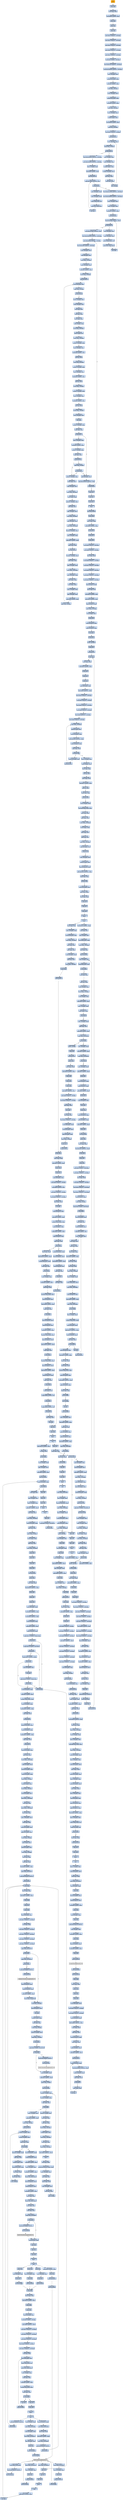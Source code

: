 digraph G {
node[shape=rectangle,style=filled,fillcolor=lightsteelblue,color=lightsteelblue]
bgcolor="transparent"
a0x010051a7pusha_[label="start\npusha ",color="lightgrey",fillcolor="orange"];
a0x010051a8pushl_ebp[label="0x010051a8\npushl %ebp"];
a0x010051a9movl_esp_ebp[label="0x010051a9\nmovl %esp, %ebp"];
a0x010051absubl_0x64UINT8_esp[label="0x010051ab\nsubl $0x64<UINT8>, %esp"];
a0x010051aepushl_ebx[label="0x010051ae\npushl %ebx"];
a0x010051afpushl_esi[label="0x010051af\npushl %esi"];
a0x010051b0pushl_edi[label="0x010051b0\npushl %edi"];
a0x010051b1movl_0x2UINT32__16ebp_[label="0x010051b1\nmovl $0x2<UINT32>, -16(%ebp)"];
a0x010051b8movl_0x2UINT32__40ebp_[label="0x010051b8\nmovl $0x2<UINT32>, -40(%ebp)"];
a0x010051bfmovl_0x2UINT32__28ebp_[label="0x010051bf\nmovl $0x2<UINT32>, -28(%ebp)"];
a0x010051c6movl_0x6UINT32__12ebp_[label="0x010051c6\nmovl $0x6<UINT32>, -12(%ebp)"];
a0x010051cdmovl_0x1UINT32__24ebp_[label="0x010051cd\nmovl $0x1<UINT32>, -24(%ebp)"];
a0x010051d4andl_0x0UINT8__36ebp_[label="0x010051d4\nandl $0x0<UINT8>, -36(%ebp)"];
a0x010051d8movl_0x3c34UINT32__20ebp_[label="0x010051d8\nmovl $0x3c34<UINT32>, -20(%ebp)"];
a0x010051dfaddl_0x100b5b9UINT32__20ebp_[label="0x010051df\naddl $0x100b5b9<UINT32>, -20(%ebp)"];
a0x010051e6movl__20ebp__edx[label="0x010051e6\nmovl -20(%ebp), %edx"];
a0x010051e9movzbl_0x1edx__edx[label="0x010051e9\nmovzbl 0x1(%edx), %edx"];
a0x010051edshll_0xcUINT8_edx[label="0x010051ed\nshll $0xc<UINT8>, %edx"];
a0x010051f0addl_edx__36ebp_[label="0x010051f0\naddl %edx, -36(%ebp)"];
a0x010051f3movl__20ebp__edx[label="0x010051f3\nmovl -20(%ebp), %edx"];
a0x010051f6movzbl_0x2edx__edx[label="0x010051f6\nmovzbl 0x2(%edx), %edx"];
a0x010051fashll_0x9UINT8_edx[label="0x010051fa\nshll $0x9<UINT8>, %edx"];
a0x010051fdaddl_edx__36ebp_[label="0x010051fd\naddl %edx, -36(%ebp)"];
a0x01005200movl__20ebp__eax[label="0x01005200\nmovl -20(%ebp), %eax"];
a0x01005203movzbl_eax__eax[label="0x01005203\nmovzbl (%eax), %eax"];
a0x01005206xorl_0x4dUINT8_eax[label="0x01005206\nxorl $0x4d<UINT8>, %eax"];
a0x01005209movb_al__45ebp_[label="0x01005209\nmovb %al, -45(%ebp)"];
a0x0100520cmovl_0x3UINT32__4ebp_[label="0x0100520c\nmovl $0x3<UINT32>, -4(%ebp)"];
a0x01005213jmp_0x01005229[label="0x01005213\njmp 0x01005229"];
a0x01005229movl__36ebp__eax[label="0x01005229\nmovl -36(%ebp), %eax"];
a0x0100522ccmpl_eax__4ebp_[label="0x0100522c\ncmpl %eax, -4(%ebp)"];
a0x0100522fjb_0x01005215[label="0x0100522f\njb 0x01005215"];
a0x01005215movl__4ebp__eax[label="0x01005215\nmovl -4(%ebp), %eax"];
a0x01005218addl__20ebp__eax[label="0x01005218\naddl -20(%ebp), %eax"];
a0x0100521bmovzbl_eax__edx[label="0x0100521b\nmovzbl (%eax), %edx"];
a0x0100521emovzbl__45ebp__ecx[label="0x0100521e\nmovzbl -45(%ebp), %ecx"];
a0x01005222xorl_ecx_edx[label="0x01005222\nxorl %ecx, %edx"];
a0x01005224movb_dl_eax_[label="0x01005224\nmovb %dl, (%eax)"];
a0x01005226incl__4ebp_[label="0x01005226\nincl -4(%ebp)"];
a0x01005231movl_0x100f5edUINT32__52ebp_[label="0x01005231\nmovl $0x100f5ed<UINT32>, -52(%ebp)"];
a0x01005238movl_0x102a000UINT32__44ebp_[label="0x01005238\nmovl $0x102a000<UINT32>, -44(%ebp)"];
a0x0100523fmovl__12ebp__esi[label="0x0100523f\nmovl -12(%ebp), %esi"];
a0x01005242subl_0x6UINT8_esi[label="0x01005242\nsubl $0x6<UINT8>, %esi"];
a0x01005245jmp_0x01005254[label="0x01005245\njmp 0x01005254"];
a0x01005254cmpl_0x123a4UINT32_esi[label="0x01005254\ncmpl $0x123a4<UINT32>, %esi"];
a0x0100525ajb_0x01005247[label="0x0100525a\njb 0x01005247"];
a0x01005247movl__44ebp__eax[label="0x01005247\nmovl -44(%ebp), %eax"];
a0x0100524amovl__52ebp__edx[label="0x0100524a\nmovl -52(%ebp), %edx"];
a0x0100524dmovb_edxesi__dl[label="0x0100524d\nmovb (%edx,%esi), %dl"];
a0x01005250movb_dl_eaxesi_[label="0x01005250\nmovb %dl, (%eax,%esi)"];
a0x01005253incl_esi[label="0x01005253\nincl %esi"];
a0x0100525cmovl_0x10219edUINT32__56ebp_[label="0x0100525c\nmovl $0x10219ed<UINT32>, -56(%ebp)"];
a0x01005263movl_0x1049000UINT32__60ebp_[label="0x01005263\nmovl $0x1049000<UINT32>, -60(%ebp)"];
a0x0100526amovl__24ebp__ebx[label="0x0100526a\nmovl -24(%ebp), %ebx"];
a0x0100526daddl__12ebp__ebx[label="0x0100526d\naddl -12(%ebp), %ebx"];
a0x01005270subl_0x7UINT8_ebx[label="0x01005270\nsubl $0x7<UINT8>, %ebx"];
a0x01005273jmp_0x01005282[label="0x01005273\njmp 0x01005282"];
a0x01005282cmpl_0x5a98UINT32_ebx[label="0x01005282\ncmpl $0x5a98<UINT32>, %ebx"];
a0x01005288jb_0x01005275[label="0x01005288\njb 0x01005275"];
a0x01005275movl__60ebp__eax[label="0x01005275\nmovl -60(%ebp), %eax"];
a0x01005278movl__56ebp__edx[label="0x01005278\nmovl -56(%ebp), %edx"];
a0x0100527bmovb_edxebx__dl[label="0x0100527b\nmovb (%edx,%ebx), %dl"];
a0x0100527emovb_dl_eaxebx_[label="0x0100527e\nmovb %dl, (%eax,%ebx)"];
a0x01005281incl_ebx[label="0x01005281\nincl %ebx"];
a0x0100528amovl_0x10279edUINT32_edi[label="0x0100528a\nmovl $0x10279ed<UINT32>, %edi"];
a0x0100528fmovl_0x10000000UINT32__64ebp_[label="0x0100528f\nmovl $0x10000000<UINT32>, -64(%ebp)"];
a0x01005296movl_0x20000UINT32__72ebp_[label="0x01005296\nmovl $0x20000<UINT32>, -72(%ebp)"];
a0x0100529dmovl_0x1000UINT32__68ebp_[label="0x0100529d\nmovl $0x1000<UINT32>, -68(%ebp)"];
a0x010052a4movl__44ebp__eax[label="0x010052a4\nmovl -44(%ebp), %eax"];
a0x010052a7subl__68ebp__eax[label="0x010052a7\nsubl -68(%ebp), %eax"];
a0x010052aamovl_eax__32ebp_[label="0x010052aa\nmovl %eax, -32(%ebp)"];
a0x010052admovl__40ebp__eax[label="0x010052ad\nmovl -40(%ebp), %eax"];
a0x010052b0subl_0x2UINT8_eax[label="0x010052b0\nsubl $0x2<UINT8>, %eax"];
a0x010052b3movl_eax__8ebp_[label="0x010052b3\nmovl %eax, -8(%ebp)"];
a0x010052b6jmp_0x01005370[label="0x010052b6\njmp 0x01005370"];
a0x01005370movl_0x4edi__eax[label="0x01005370\nmovl 0x4(%edi), %eax"];
a0x01005373cmpl_eax__8ebp_[label="0x01005373\ncmpl %eax, -8(%ebp)"];
a0x01005376jb_0x010052bb[label="0x01005376\njb 0x010052bb"];
a0x010052bbmovl__12ebp__eax[label="0x010052bb\nmovl -12(%ebp), %eax"];
a0x010052beaddl__16ebp__eax[label="0x010052be\naddl -16(%ebp), %eax"];
a0x010052c1movl_edi_edx[label="0x010052c1\nmovl %edi, %edx"];
a0x010052c3addl_eax_edx[label="0x010052c3\naddl %eax, %edx"];
a0x010052c5movl_edx_eax[label="0x010052c5\nmovl %edx, %eax"];
a0x010052c7addl__8ebp__eax[label="0x010052c7\naddl -8(%ebp), %eax"];
a0x010052camovl_eax__80ebp_[label="0x010052ca\nmovl %eax, -80(%ebp)"];
a0x010052cdmovw_eax__ax[label="0x010052cd\nmovw (%eax), %ax"];
a0x010052d0movw_ax__76ebp_[label="0x010052d0\nmovw %ax, -76(%ebp)"];
a0x010052d4movzwl__76ebp__edx[label="0x010052d4\nmovzwl -76(%ebp), %edx"];
a0x010052d8movl__40ebp__ecx[label="0x010052d8\nmovl -40(%ebp), %ecx"];
a0x010052dbaddl_0xaUINT8_ecx[label="0x010052db\naddl $0xa<UINT8>, %ecx"];
a0x010052desarl_cl_edx[label="0x010052de\nsarl %cl, %edx"];
a0x010052e0movw_dx__82ebp_[label="0x010052e0\nmovw %dx, -82(%ebp)"];
a0x010052e4movzwl__76ebp__edx[label="0x010052e4\nmovzwl -76(%ebp), %edx"];
a0x010052e8movl__28ebp__ecx[label="0x010052e8\nmovl -28(%ebp), %ecx"];
a0x010052ebaddl_0x2UINT8_ecx[label="0x010052eb\naddl $0x2<UINT8>, %ecx"];
a0x010052eeshll_cl_edx[label="0x010052ee\nshll %cl, %edx"];
a0x010052f0movw_dx__74ebp_[label="0x010052f0\nmovw %dx, -74(%ebp)"];
a0x010052f4movzwl__74ebp__edx[label="0x010052f4\nmovzwl -74(%ebp), %edx"];
a0x010052f8movl__12ebp__ecx[label="0x010052f8\nmovl -12(%ebp), %ecx"];
a0x010052fbsubl_0x2UINT8_ecx[label="0x010052fb\nsubl $0x2<UINT8>, %ecx"];
a0x010052fesarl_cl_edx[label="0x010052fe\nsarl %cl, %edx"];
a0x01005300movw_dx__74ebp_[label="0x01005300\nmovw %dx, -74(%ebp)"];
a0x01005304movl__24ebp__eax[label="0x01005304\nmovl -24(%ebp), %eax"];
a0x01005307decl_eax[label="0x01005307\ndecl %eax"];
a0x01005308movzwl__76ebp__edx[label="0x01005308\nmovzwl -76(%ebp), %edx"];
a0x0100530ccmpl_edx_eax[label="0x0100530c\ncmpl %edx, %eax"];
a0x0100530eje_0x0100537c[label="0x0100530e\nje 0x0100537c"];
a0x01005310movl__16ebp__eax[label="0x01005310\nmovl -16(%ebp), %eax"];
a0x01005313subl_0x2UINT8_eax[label="0x01005313\nsubl $0x2<UINT8>, %eax"];
a0x01005316movzwl__74ebp__edx[label="0x01005316\nmovzwl -74(%ebp), %edx"];
a0x0100531acmpl_eax_edx[label="0x0100531a\ncmpl %eax, %edx"];
a0x0100531cjne_0x01005323[label="0x0100531c\njne 0x01005323"];
a0x01005323movzwl__74ebp__eax[label="0x01005323\nmovzwl -74(%ebp), %eax"];
a0x01005327addl_edi__eax[label="0x01005327\naddl (%edi), %eax"];
a0x01005329addl__64ebp__eax[label="0x01005329\naddl -64(%ebp), %eax"];
a0x0100532cmovl_eax__88ebp_[label="0x0100532c\nmovl %eax, -88(%ebp)"];
a0x0100532fmovl_edi__eax[label="0x0100532f\nmovl (%edi), %eax"];
a0x01005331movzwl__74ebp__edx[label="0x01005331\nmovzwl -74(%ebp), %edx"];
a0x01005335addl_edx_eax[label="0x01005335\naddl %edx, %eax"];
a0x01005337addl__32ebp__eax[label="0x01005337\naddl -32(%ebp), %eax"];
a0x0100533amovl_eax__92ebp_[label="0x0100533a\nmovl %eax, -92(%ebp)"];
a0x0100533dsubl__88ebp__eax[label="0x0100533d\nsubl -88(%ebp), %eax"];
a0x01005340movl_eax__96ebp_[label="0x01005340\nmovl %eax, -96(%ebp)"];
a0x01005343movzwl__82ebp__eax[label="0x01005343\nmovzwl -82(%ebp), %eax"];
a0x01005347movl__24ebp__edx[label="0x01005347\nmovl -24(%ebp), %edx"];
a0x0100534aaddl_0x2UINT8_edx[label="0x0100534a\naddl $0x2<UINT8>, %edx"];
a0x0100534dcmpl_edx_eax[label="0x0100534d\ncmpl %edx, %eax"];
a0x0100534fjne_0x01005364[label="0x0100534f\njne 0x01005364"];
a0x01005351movzwl__74ebp__eax[label="0x01005351\nmovzwl -74(%ebp), %eax"];
a0x01005355addl_edi__eax[label="0x01005355\naddl (%edi), %eax"];
a0x01005357addl__32ebp__eax[label="0x01005357\naddl -32(%ebp), %eax"];
a0x0100535amovl_eax__100ebp_[label="0x0100535a\nmovl %eax, -100(%ebp)"];
a0x0100535dmovl__96ebp__edx[label="0x0100535d\nmovl -96(%ebp), %edx"];
a0x01005360addl_eax__edx[label="0x01005360\naddl (%eax), %edx"];
a0x01005362movl_edx_eax_[label="0x01005362\nmovl %edx, (%eax)"];
a0x01005364movl__12ebp__eax[label="0x01005364\nmovl -12(%ebp), %eax"];
a0x01005367addl__28ebp__eax[label="0x01005367\naddl -28(%ebp), %eax"];
a0x0100536asubl_0x6UINT8_eax[label="0x0100536a\nsubl $0x6<UINT8>, %eax"];
a0x0100536daddl_eax__8ebp_[label="0x0100536d\naddl %eax, -8(%ebp)"];
a0x0100531ecmpl_eax__8ebp_[label="0x0100531e\ncmpl %eax, -8(%ebp)"];
a0x01005321jne_0x0100537c[label="0x01005321\njne 0x0100537c"];
a0x0100537caddl_0x4edi__edi[label="0x0100537c\naddl 0x4(%edi), %edi"];
a0x0100537fcmpl_0x1029535UINT32_edi[label="0x0100537f\ncmpl $0x1029535<UINT32>, %edi"];
a0x01005385jb_0x01005296[label="0x01005385\njb 0x01005296"];
a0x0100538bpopl_edi[label="0x0100538b\npopl %edi"];
a0x0100538cpopl_esi[label="0x0100538c\npopl %esi"];
a0x0100538dpopl_ebx[label="0x0100538d\npopl %ebx"];
a0x0100538eleave_[label="0x0100538e\nleave "];
a0x0100538fjmp_0x0102e884[label="0x0100538f\njmp 0x0102e884"];
a0x0102e884pushl_ebp[label="0x0102e884\npushl %ebp"];
a0x0102e885movl_esp_ebp[label="0x0102e885\nmovl %esp, %ebp"];
a0x0102e887subl_0x48UINT8_esp[label="0x0102e887\nsubl $0x48<UINT8>, %esp"];
a0x0102e88apushl_ebx[label="0x0102e88a\npushl %ebx"];
a0x0102e88bpushl_esi[label="0x0102e88b\npushl %esi"];
a0x0102e88cpushl_edi[label="0x0102e88c\npushl %edi"];
a0x0102e88dmovl_0x9UINT32__28ebp_[label="0x0102e88d\nmovl $0x9<UINT32>, -28(%ebp)"];
a0x0102e894movl_0x6UINT32__8ebp_[label="0x0102e894\nmovl $0x6<UINT32>, -8(%ebp)"];
a0x0102e89bxorl_ebx_ebx[label="0x0102e89b\nxorl %ebx, %ebx"];
a0x0102e89dmovl_0x8UINT32__12ebp_[label="0x0102e89d\nmovl $0x8<UINT32>, -12(%ebp)"];
a0x0102e8a4movl_0x1UINT32__44ebp_[label="0x0102e8a4\nmovl $0x1<UINT32>, -44(%ebp)"];
a0x0102e8abmovl_0x8UINT32__48ebp_[label="0x0102e8ab\nmovl $0x8<UINT32>, -48(%ebp)"];
a0x0102e8b2movl_0x2UINT32__24ebp_[label="0x0102e8b2\nmovl $0x2<UINT32>, -24(%ebp)"];
a0x0102e8b9movl_0x2UINT32__52ebp_[label="0x0102e8b9\nmovl $0x2<UINT32>, -52(%ebp)"];
a0x0102e8c0leal_0x103b72f_edx[label="0x0102e8c0\nleal 0x103b72f, %edx"];
a0x0102e8c6movl_edx_esi[label="0x0102e8c6\nmovl %edx, %esi"];
a0x0102e8c8shrl_0x10UINT8_esi[label="0x0102e8c8\nshrl $0x10<UINT8>, %esi"];
a0x0102e8cbshll_0x10UINT8_esi[label="0x0102e8cb\nshll $0x10<UINT8>, %esi"];
a0x0102e8celeal_0x103b72f_eax[label="0x0102e8ce\nleal 0x103b72f, %eax"];
a0x0102e8d4movl_eax__32ebp_[label="0x0102e8d4\nmovl %eax, -32(%ebp)"];
a0x0102e8d7leal__4ebp__eax[label="0x0102e8d7\nleal -4(%ebp), %eax"];
a0x0102e8dapushl_eax[label="0x0102e8da\npushl %eax"];
a0x0102e8dbmovl_0x10491c4_eax[label="0x0102e8db\nmovl 0x10491c4, %eax"];
a0x0102e8e0addl_0x10491a0_eax[label="0x0102e8e0\naddl 0x10491a0, %eax"];
a0x0102e8e6decl_eax[label="0x0102e8e6\ndecl %eax"];
a0x0102e8e7pushl_eax[label="0x0102e8e7\npushl %eax"];
a0x0102e8e8pushl__32ebp_[label="0x0102e8e8\npushl -32(%ebp)"];
a0x0102e8ebpushl_esi[label="0x0102e8eb\npushl %esi"];
a0x0102e8eccall_0x10373f7[label="0x0102e8ec\ncall 0x10373f7"];
a0x010373f7pushl_ebp[label="0x010373f7\npushl %ebp"];
a0x010373f8movl_esp_ebp[label="0x010373f8\nmovl %esp, %ebp"];
a0x010373fasubl_0x24UINT8_esp[label="0x010373fa\nsubl $0x24<UINT8>, %esp"];
a0x010373fdpushl_ebx[label="0x010373fd\npushl %ebx"];
a0x010373fepushl_esi[label="0x010373fe\npushl %esi"];
a0x010373ffpushl_edi[label="0x010373ff\npushl %edi"];
a0x01037400movl_0x8ebp__edi[label="0x01037400\nmovl 0x8(%ebp), %edi"];
a0x01037403movl_0x9UINT32_ebx[label="0x01037403\nmovl $0x9<UINT32>, %ebx"];
a0x01037408movl_0x3UINT32__28ebp_[label="0x01037408\nmovl $0x3<UINT32>, -28(%ebp)"];
a0x0103740fmovl_0x3UINT32__4ebp_[label="0x0103740f\nmovl $0x3<UINT32>, -4(%ebp)"];
a0x01037416movl_0x9UINT32__32ebp_[label="0x01037416\nmovl $0x9<UINT32>, -32(%ebp)"];
a0x0103741dmovl_0x8UINT32__8ebp_[label="0x0103741d\nmovl $0x8<UINT32>, -8(%ebp)"];
a0x01037424movl_0x8UINT32__12ebp_[label="0x01037424\nmovl $0x8<UINT32>, -12(%ebp)"];
a0x0103742bmovl_0x8UINT32__36ebp_[label="0x0103742b\nmovl $0x8<UINT32>, -36(%ebp)"];
a0x01037432movl_edi__24ebp_[label="0x01037432\nmovl %edi, -24(%ebp)"];
a0x01037435movzwl_edi__eax[label="0x01037435\nmovzwl (%edi), %eax"];
a0x01037438movl_0x10490e0_edx[label="0x01037438\nmovl 0x10490e0, %edx"];
a0x0103743eaddl_0x5a49UINT32_edx[label="0x0103743e\naddl $0x5a49<UINT32>, %edx"];
a0x01037444addl_0x1049228_edx[label="0x01037444\naddl 0x1049228, %edx"];
a0x0103744acmpl_edx_eax[label="0x0103744a\ncmpl %edx, %eax"];
a0x0103744cjne_0x1037495[label="0x0103744c\njne 0x1037495"];
a0x01037495subl_0x10ebp__edi[label="0x01037495\nsubl 0x10(%ebp), %edi"];
a0x01037498jmp_0x1037432[label="0x01037498\njmp 0x1037432"];
a0x0103744emovl__12ebp__ecx[label="0x0103744e\nmovl -12(%ebp), %ecx"];
a0x01037451addl__8ebp__ecx[label="0x01037451\naddl -8(%ebp), %ecx"];
a0x01037454movl_edi_edx[label="0x01037454\nmovl %edi, %edx"];
a0x01037456shrl_cl_edx[label="0x01037456\nshrl %cl, %edx"];
a0x01037458movl_ebx_ecx[label="0x01037458\nmovl %ebx, %ecx"];
a0x0103745aaddl_0x7UINT8_ecx[label="0x0103745a\naddl $0x7<UINT8>, %ecx"];
a0x0103745dshll_cl_edx[label="0x0103745d\nshll %cl, %edx"];
a0x0103745fcmpl_edx_edi[label="0x0103745f\ncmpl %edx, %edi"];
a0x01037461jne_0x1037495[label="0x01037461\njne 0x1037495"];
a0x01037463movl__4ebp__eax[label="0x01037463\nmovl -4(%ebp), %eax"];
a0x01037466leal_0x30ebxeax__eax[label="0x01037466\nleal 0x30(%ebx,%eax), %eax"];
a0x0103746amovl_edi_edx[label="0x0103746a\nmovl %edi, %edx"];
a0x0103746caddl_eax_edx[label="0x0103746c\naddl %eax, %edx"];
a0x0103746emovl_edx__16ebp_[label="0x0103746e\nmovl %edx, -16(%ebp)"];
a0x01037471movl_edx__eax[label="0x01037471\nmovl (%edx), %eax"];
a0x01037473movl_eax_esi[label="0x01037473\nmovl %eax, %esi"];
a0x01037475addl_edi_esi[label="0x01037475\naddl %edi, %esi"];
a0x01037477movl_esi__20ebp_[label="0x01037477\nmovl %esi, -20(%ebp)"];
a0x0103747acmpl_0xcebp__esi[label="0x0103747a\ncmpl 0xc(%ebp), %esi"];
a0x0103747dja_0x1037495[label="0x0103747d\nja 0x1037495"];
a0x0103747fmovl__20ebp__eax[label="0x0103747f\nmovl -20(%ebp), %eax"];
a0x01037482movzwl_eax__eax[label="0x01037482\nmovzwl (%eax), %eax"];
a0x01037485movl_0x1049138_edx[label="0x01037485\nmovl 0x1049138, %edx"];
a0x0103748baddl_0x454aUINT32_edx[label="0x0103748b\naddl $0x454a<UINT32>, %edx"];
a0x01037491cmpl_edx_eax[label="0x01037491\ncmpl %edx, %eax"];
a0x01037493je_0x103749a[label="0x01037493\nje 0x103749a"];
a0x0103749amovl_0x14ebp__eax[label="0x0103749a\nmovl 0x14(%ebp), %eax"];
a0x0103749dmovl_esi_eax_[label="0x0103749d\nmovl %esi, (%eax)"];
a0x0103749fmovl_edi_eax[label="0x0103749f\nmovl %edi, %eax"];
a0x010374a1popl_edi[label="0x010374a1\npopl %edi"];
a0x010374a2popl_esi[label="0x010374a2\npopl %esi"];
a0x010374a3popl_ebx[label="0x010374a3\npopl %ebx"];
a0x010374a4leave_[label="0x010374a4\nleave "];
a0x010374a5ret[label="0x010374a5\nret"];
a0x0102e8f1addl_0x10UINT8_esp[label="0x0102e8f1\naddl $0x10<UINT8>, %esp"];
a0x0102e8f4movl_eax_esi[label="0x0102e8f4\nmovl %eax, %esi"];
a0x0102e8f6movl__4ebp__eax[label="0x0102e8f6\nmovl -4(%ebp), %eax"];
a0x0102e8f9movl_0x80eax__eax[label="0x0102e8f9\nmovl 0x80(%eax), %eax"];
a0x0102e8ffmovl_eax__16ebp_[label="0x0102e8ff\nmovl %eax, -16(%ebp)"];
a0x0102e902xorl_edi_edi[label="0x0102e902\nxorl %edi, %edi"];
a0x0102e904jmp_0x102e93c[label="0x0102e904\njmp 0x102e93c"];
a0x0102e93cmovl__4ebp__eax[label="0x0102e93c\nmovl -4(%ebp), %eax"];
a0x0102e93fcmpl_0x84eax__edi[label="0x0102e93f\ncmpl 0x84(%eax), %edi"];
a0x0102e945jb_0x102e906[label="0x0102e945\njb 0x102e906"];
a0x0102e906movl_edi_eax[label="0x0102e906\nmovl %edi, %eax"];
a0x0102e908addl_esi_eax[label="0x0102e908\naddl %esi, %eax"];
a0x0102e90aaddl__16ebp__eax[label="0x0102e90a\naddl -16(%ebp), %eax"];
a0x0102e90dmovl_eax__72ebp_[label="0x0102e90d\nmovl %eax, -72(%ebp)"];
a0x0102e910movl__8ebp__eax[label="0x0102e910\nmovl -8(%ebp), %eax"];
a0x0102e913subl_0x6UINT8_eax[label="0x0102e913\nsubl $0x6<UINT8>, %eax"];
a0x0102e916movl__72ebp__edx[label="0x0102e916\nmovl -72(%ebp), %edx"];
a0x0102e919cmpl_edx__eax[label="0x0102e919\ncmpl (%edx), %eax"];
a0x0102e91bje_0x102e947[label="0x0102e91b\nje 0x102e947"];
a0x0102e91dmovl__12ebp__eax[label="0x0102e91d\nmovl -12(%ebp), %eax"];
a0x0102e920addl_ebx_eax[label="0x0102e920\naddl %ebx, %eax"];
a0x0102e922subl_0x8UINT8_eax[label="0x0102e922\nsubl $0x8<UINT8>, %eax"];
a0x0102e925cmpl_eax_0x1049258[label="0x0102e925\ncmpl %eax, 0x1049258"];
a0x0102e92bjne_0x102e947[label="0x0102e92b\njne 0x102e947"];
a0x0102e92dpushl__72ebp_[label="0x0102e92d\npushl -72(%ebp)"];
a0x0102e930pushl_esi[label="0x0102e930\npushl %esi"];
a0x0102e931call_0x10378ca[label="0x0102e931\ncall 0x10378ca"];
a0x010378capushl_ebp[label="0x010378ca\npushl %ebp"];
a0x010378cbmovl_esp_ebp[label="0x010378cb\nmovl %esp, %ebp"];
a0x010378cdsubl_0x20UINT8_esp[label="0x010378cd\nsubl $0x20<UINT8>, %esp"];
a0x010378d0pushl_ebx[label="0x010378d0\npushl %ebx"];
a0x010378d1pushl_esi[label="0x010378d1\npushl %esi"];
a0x010378d2pushl_edi[label="0x010378d2\npushl %edi"];
a0x010378d3movl_0x7UINT32_esi[label="0x010378d3\nmovl $0x7<UINT32>, %esi"];
a0x010378d8movl_0x6UINT32__8ebp_[label="0x010378d8\nmovl $0x6<UINT32>, -8(%ebp)"];
a0x010378dfmovl_0x3UINT32__12ebp_[label="0x010378df\nmovl $0x3<UINT32>, -12(%ebp)"];
a0x010378e6xorl_ebx_ebx[label="0x010378e6\nxorl %ebx, %ebx"];
a0x010378e8incl_ebx[label="0x010378e8\nincl %ebx"];
a0x010378e9xorl_edi_edi[label="0x010378e9\nxorl %edi, %edi"];
a0x010378ebmovl_0x1UINT32__16ebp_[label="0x010378eb\nmovl $0x1<UINT32>, -16(%ebp)"];
a0x010378f2movl_0x8ebp__eax[label="0x010378f2\nmovl 0x8(%ebp), %eax"];
a0x010378f5movl_0xcebp__edx[label="0x010378f5\nmovl 0xc(%ebp), %edx"];
a0x010378f8addl_0xcedx__eax[label="0x010378f8\naddl 0xc(%edx), %eax"];
a0x010378fbmovl_eax__4ebp_[label="0x010378fb\nmovl %eax, -4(%ebp)"];
a0x010378fepushl_eax[label="0x010378fe\npushl %eax"];
a0x010378ffcall_0x10391cc[label="0x010378ff\ncall 0x10391cc"];
a0x010391ccpushl_ebp[label="0x010391cc\npushl %ebp"];
a0x010391cdmovl_esp_ebp[label="0x010391cd\nmovl %esp, %ebp"];
a0x010391cfsubl_0xcUINT8_esp[label="0x010391cf\nsubl $0xc<UINT8>, %esp"];
a0x010391d2pushl_ebx[label="0x010391d2\npushl %ebx"];
a0x010391d3pushl_esi[label="0x010391d3\npushl %esi"];
a0x010391d4movl_0x8ebp__ecx[label="0x010391d4\nmovl 0x8(%ebp), %ecx"];
a0x010391d7movl_0x6UINT32__8ebp_[label="0x010391d7\nmovl $0x6<UINT32>, -8(%ebp)"];
a0x010391demovl_0x8UINT32_esi[label="0x010391de\nmovl $0x8<UINT32>, %esi"];
a0x010391e3movl_0x1UINT32__4ebp_[label="0x010391e3\nmovl $0x1<UINT32>, -4(%ebp)"];
a0x010391eamovl_0x6UINT32__12ebp_[label="0x010391ea\nmovl $0x6<UINT32>, -12(%ebp)"];
a0x010391f1xorl_ebx_ebx[label="0x010391f1\nxorl %ebx, %ebx"];
a0x010391f3incl_ebx[label="0x010391f3\nincl %ebx"];
a0x010391f4movl_0x1049120_eax[label="0x010391f4\nmovl 0x1049120, %eax"];
a0x010391f9subl_0x3UINT8_eax[label="0x010391f9\nsubl $0x3<UINT8>, %eax"];
a0x010391fcmovsbl_ecxeax__eax[label="0x010391fc\nmovsbl (%ecx,%eax), %eax"];
a0x01039200movl_0x10491ac_edx[label="0x01039200\nmovl 0x10491ac, %edx"];
a0x01039206addl_0x4aUINT8_edx[label="0x01039206\naddl $0x4a<UINT8>, %edx"];
a0x01039209addl_0x10491e4_edx[label="0x01039209\naddl 0x10491e4, %edx"];
a0x0103920fcmpl_edx_eax[label="0x0103920f\ncmpl %edx, %eax"];
a0x01039211je_0x1039231[label="0x01039211\nje 0x1039231"];
a0x01039213movsbl_0x2ecx__eax[label="0x01039213\nmovsbl 0x2(%ecx), %eax"];
a0x01039217movl_0x10491bc_edx[label="0x01039217\nmovl 0x10491bc, %edx"];
a0x0103921daddl_0x6aUINT8_edx[label="0x0103921d\naddl $0x6a<UINT8>, %edx"];
a0x01039220addl_0x10491a8_edx[label="0x01039220\naddl 0x10491a8, %edx"];
a0x01039226cmpl_edx_eax[label="0x01039226\ncmpl %edx, %eax"];
a0x01039228je_0x1039231[label="0x01039228\nje 0x1039231"];
a0x0103922axorl_eax_eax[label="0x0103922a\nxorl %eax, %eax"];
a0x0103922cjmp_0x10392c5[label="0x0103922c\njmp 0x10392c5"];
a0x010392c5popl_esi[label="0x010392c5\npopl %esi"];
a0x010392c6popl_ebx[label="0x010392c6\npopl %ebx"];
a0x010392c7leave_[label="0x010392c7\nleave "];
a0x010392c8ret[label="0x010392c8\nret"];
a0x01037904popl_ecx[label="0x01037904\npopl %ecx"];
a0x01037905cmpl_ebx_eax[label="0x01037905\ncmpl %ebx, %eax"];
a0x01037907jne_0x1037962[label="0x01037907\njne 0x1037962"];
a0x01037962popl_edi[label="0x01037962\npopl %edi"];
a0x01037963popl_esi[label="0x01037963\npopl %esi"];
a0x01037964popl_ebx[label="0x01037964\npopl %ebx"];
a0x01037965leave_[label="0x01037965\nleave "];
a0x01037966ret[label="0x01037966\nret"];
a0x0102e936addl_0x8UINT8_esp[label="0x0102e936\naddl $0x8<UINT8>, %esp"];
a0x0102e939addl_0x14UINT8_edi[label="0x0102e939\naddl $0x14<UINT8>, %edi"];
a0x01039231movl_esi_eax[label="0x01039231\nmovl %esi, %eax"];
a0x01039233addl_0x2bUINT8_eax[label="0x01039233\naddl $0x2b<UINT8>, %eax"];
a0x01039236movsbl_0x6ecx__edx[label="0x01039236\nmovsbl 0x6(%ecx), %edx"];
a0x0103923acmpl_edx_eax[label="0x0103923a\ncmpl %edx, %eax"];
a0x0103923cje_0x1039245[label="0x0103923c\nje 0x1039245"];
a0x01039245movl__4ebp__eax[label="0x01039245\nmovl -4(%ebp), %eax"];
a0x01039248addl_0x3UINT8_eax[label="0x01039248\naddl $0x3<UINT8>, %eax"];
a0x0103924baddl_ebx_eax[label="0x0103924b\naddl %ebx, %eax"];
a0x0103924dmovsbl_ecxeax__eax[label="0x0103924d\nmovsbl (%ecx,%eax), %eax"];
a0x01039251movl_0x10491f4_edx[label="0x01039251\nmovl 0x10491f4, %edx"];
a0x01039257addl_0x66UINT8_edx[label="0x01039257\naddl $0x66<UINT8>, %edx"];
a0x0103925acmpl_edx_eax[label="0x0103925a\ncmpl %edx, %eax"];
a0x0103925cje_0x1039281[label="0x0103925c\nje 0x1039281"];
a0x0103925emovl_0x1049104_eax[label="0x0103925e\nmovl 0x1049104, %eax"];
a0x01039263addl_0x10491d4_eax[label="0x01039263\naddl 0x10491d4, %eax"];
a0x01039269subl_0x3UINT8_eax[label="0x01039269\nsubl $0x3<UINT8>, %eax"];
a0x0103926cmovsbl_ecxeax__eax[label="0x0103926c\nmovsbl (%ecx,%eax), %eax"];
a0x01039270movl_0x1049218_edx[label="0x01039270\nmovl 0x1049218, %edx"];
a0x01039276addl_0x44UINT8_edx[label="0x01039276\naddl $0x44<UINT8>, %edx"];
a0x01039279cmpl_edx_eax[label="0x01039279\ncmpl %edx, %eax"];
a0x0103927bje_0x1039281[label="0x0103927b\nje 0x1039281"];
a0x01039281movsbl_ecxebx__eax[label="0x01039281\nmovsbl (%ecx,%ebx), %eax"];
a0x01039285movl_0x104913c_edx[label="0x01039285\nmovl 0x104913c, %edx"];
a0x0103928baddl_0x3dUINT8_edx[label="0x0103928b\naddl $0x3d<UINT8>, %edx"];
a0x0103928eaddl_0x1049170_edx[label="0x0103928e\naddl 0x1049170, %edx"];
a0x01039294cmpl_edx_eax[label="0x01039294\ncmpl %edx, %eax"];
a0x01039296je_0x10392b4[label="0x01039296\nje 0x10392b4"];
a0x010392b4movb_ecx__al[label="0x010392b4\nmovb (%ecx), %al"];
a0x010392b6cmpb_0x6bUINT8_al[label="0x010392b6\ncmpb $0x6b<UINT8>, %al"];
a0x010392b8je_0x10392c2[label="0x010392b8\nje 0x10392c2"];
a0x010392bacmpb_0x4bUINT8_al[label="0x010392ba\ncmpb $0x4b<UINT8>, %al"];
a0x010392bcje_0x10392c2[label="0x010392bc\nje 0x10392c2"];
a0x010392c2xorl_eax_eax[label="0x010392c2\nxorl %eax, %eax"];
a0x010392c4incl_eax[label="0x010392c4\nincl %eax"];
a0x01037909movl_0x10490fc_eax[label="0x01037909\nmovl 0x10490fc, %eax"];
a0x0103790eaddl_0x10490b8_eax[label="0x0103790e\naddl 0x10490b8, %eax"];
a0x01037914subl_0x2UINT8_eax[label="0x01037914\nsubl $0x2<UINT8>, %eax"];
a0x01037917movl_eax__24ebp_[label="0x01037917\nmovl %eax, -24(%ebp)"];
a0x0103791amovl_0x8ebp__eax[label="0x0103791a\nmovl 0x8(%ebp), %eax"];
a0x0103791dmovl_0xcebp__edx[label="0x0103791d\nmovl 0xc(%ebp), %edx"];
a0x01037920addl_0x10edx__eax[label="0x01037920\naddl 0x10(%edx), %eax"];
a0x01037923movl_eax__32ebp_[label="0x01037923\nmovl %eax, -32(%ebp)"];
a0x01037926jmp_0x1037959[label="0x01037926\njmp 0x1037959"];
a0x01037959cmpl_0x7UINT8_0x1049114[label="0x01037959\ncmpl $0x7<UINT8>, 0x1049114"];
a0x01037960jne_0x1037928[label="0x01037960\njne 0x1037928"];
a0x01037928movl__24ebp__eax[label="0x01037928\nmovl -24(%ebp), %eax"];
a0x0103792baddl__32ebp__eax[label="0x0103792b\naddl -32(%ebp), %eax"];
a0x0103792emovl_eax__28ebp_[label="0x0103792e\nmovl %eax, -28(%ebp)"];
a0x01037931movl_eax__eax[label="0x01037931\nmovl (%eax), %eax"];
a0x01037933movl_eax__20ebp_[label="0x01037933\nmovl %eax, -20(%ebp)"];
a0x01037936movl_edi_eax[label="0x01037936\nmovl %edi, %eax"];
a0x01037938addl_edi_eax[label="0x01037938\naddl %edi, %eax"];
a0x0103793acmpl__20ebp__eax[label="0x0103793a\ncmpl -20(%ebp), %eax"];
a0x0103793dje_0x1037962[label="0x0103793d\nje 0x1037962"];
a0x0103793fpushl__20ebp_[label="0x0103793f\npushl -20(%ebp)"];
a0x01037942call_0x103b401[label="0x01037942\ncall 0x103b401"];
a0x0103b401pushl_ebp[label="0x0103b401\npushl %ebp"];
a0x0103b402movl_esp_ebp[label="0x0103b402\nmovl %esp, %ebp"];
a0x0103b404subl_0x38UINT8_esp[label="0x0103b404\nsubl $0x38<UINT8>, %esp"];
a0x0103b407pushl_ebx[label="0x0103b407\npushl %ebx"];
a0x0103b408pushl_esi[label="0x0103b408\npushl %esi"];
a0x0103b409pushl_edi[label="0x0103b409\npushl %edi"];
a0x0103b40amovl_0x5UINT32__32ebp_[label="0x0103b40a\nmovl $0x5<UINT32>, -32(%ebp)"];
a0x0103b411movl_0x3UINT32__36ebp_[label="0x0103b411\nmovl $0x3<UINT32>, -36(%ebp)"];
a0x0103b418movl_0x3UINT32__40ebp_[label="0x0103b418\nmovl $0x3<UINT32>, -40(%ebp)"];
a0x0103b41fmovl_0x5UINT32__8ebp_[label="0x0103b41f\nmovl $0x5<UINT32>, -8(%ebp)"];
a0x0103b426movl_0x7UINT32__44ebp_[label="0x0103b426\nmovl $0x7<UINT32>, -44(%ebp)"];
a0x0103b42dmovl_0x9UINT32_edi[label="0x0103b42d\nmovl $0x9<UINT32>, %edi"];
a0x0103b432movl_0x6UINT32__12ebp_[label="0x0103b432\nmovl $0x6<UINT32>, -12(%ebp)"];
a0x0103b439movl_0x9UINT32__16ebp_[label="0x0103b439\nmovl $0x9<UINT32>, -16(%ebp)"];
a0x0103b440movl_0x8ebp__edx[label="0x0103b440\nmovl 0x8(%ebp), %edx"];
a0x0103b443movl_edx_esi[label="0x0103b443\nmovl %edx, %esi"];
a0x0103b445shrl_0x10UINT8_esi[label="0x0103b445\nshrl $0x10<UINT8>, %esi"];
a0x0103b448movl_0x104913c_edx[label="0x0103b448\nmovl 0x104913c, %edx"];
a0x0103b44eaddl_0x3UINT8_edx[label="0x0103b44e\naddl $0x3<UINT8>, %edx"];
a0x0103b451addl_0x1049124_edx[label="0x0103b451\naddl 0x1049124, %edx"];
a0x0103b457movl_edx_ecx[label="0x0103b457\nmovl %edx, %ecx"];
a0x0103b459shll_cl_esi[label="0x0103b459\nshll %cl, %esi"];
a0x0103b45bleal__24ebp__eax[label="0x0103b45b\nleal -24(%ebp), %eax"];
a0x0103b45epushl_eax[label="0x0103b45e\npushl %eax"];
a0x0103b45fpushl_0x1000UINT32[label="0x0103b45f\npushl $0x1000<UINT32>"];
a0x0103b464pushl_0x8ebp_[label="0x0103b464\npushl 0x8(%ebp)"];
a0x0103b467pushl_esi[label="0x0103b467\npushl %esi"];
a0x0103b468call_0x10373f7[label="0x0103b468\ncall 0x10373f7"];
a0x0103b46dmovl_eax_esi[label="0x0103b46d\nmovl %eax, %esi"];
a0x0103b46fmovl__24ebp__eax[label="0x0103b46f\nmovl -24(%ebp), %eax"];
a0x0103b472movl_0x78eax__eax[label="0x0103b472\nmovl 0x78(%eax), %eax"];
a0x0103b475movl_eax__20ebp_[label="0x0103b475\nmovl %eax, -20(%ebp)"];
a0x0103b478movl_esi_ebx[label="0x0103b478\nmovl %esi, %ebx"];
a0x0103b47aaddl_eax_ebx[label="0x0103b47a\naddl %eax, %ebx"];
a0x0103b47cmovl_0xcebx__eax[label="0x0103b47c\nmovl 0xc(%ebx), %eax"];
a0x0103b47faddl_esi_eax[label="0x0103b47f\naddl %esi, %eax"];
a0x0103b481movl_eax__28ebp_[label="0x0103b481\nmovl %eax, -28(%ebp)"];
a0x0103b484pushl_eax[label="0x0103b484\npushl %eax"];
a0x0103b485call_0x10391cc[label="0x0103b485\ncall 0x10391cc"];
a0x0103b48aaddl_0x14UINT8_esp[label="0x0103b48a\naddl $0x14<UINT8>, %esp"];
a0x0103b48dorl_eax_eax[label="0x0103b48d\norl %eax, %eax"];
a0x0103b48fje_0x103b4cd[label="0x0103b48f\nje 0x103b4cd"];
a0x0103b491movl__8ebp__edi[label="0x0103b491\nmovl -8(%ebp), %edi"];
a0x0103b494addl__16ebp__edi[label="0x0103b494\naddl -16(%ebp), %edi"];
a0x0103b497subl_0xeUINT8_edi[label="0x0103b497\nsubl $0xe<UINT8>, %edi"];
a0x0103b49ajmp_0x103b4c8[label="0x0103b49a\njmp 0x103b4c8"];
a0x0103b4c8cmpl_0x18ebx__edi[label="0x0103b4c8\ncmpl 0x18(%ebx), %edi"];
a0x0103b4cbjb_0x103b49c[label="0x0103b4cb\njb 0x103b49c"];
a0x0103b49cmovl_edi_eax[label="0x0103b49c\nmovl %edi, %eax"];
a0x0103b49emovl__8ebp__ecx[label="0x0103b49e\nmovl -8(%ebp), %ecx"];
a0x0103b4a1addl__12ebp__ecx[label="0x0103b4a1\naddl -12(%ebp), %ecx"];
a0x0103b4a4subl_0x7UINT8_ecx[label="0x0103b4a4\nsubl $0x7<UINT8>, %ecx"];
a0x0103b4a7mull_ecx_eax[label="0x0103b4a7\nmull %ecx, %eax"];
a0x0103b4a9movl_eax__56ebp_[label="0x0103b4a9\nmovl %eax, -56(%ebp)"];
a0x0103b4acaddl_0x20ebx__eax[label="0x0103b4ac\naddl 0x20(%ebx), %eax"];
a0x0103b4afaddl_esi_eax[label="0x0103b4af\naddl %esi, %eax"];
a0x0103b4b1movl_eax__4ebp_[label="0x0103b4b1\nmovl %eax, -4(%ebp)"];
a0x0103b4b4movl_eax__eax[label="0x0103b4b4\nmovl (%eax), %eax"];
a0x0103b4b6addl_esi_eax[label="0x0103b4b6\naddl %esi, %eax"];
a0x0103b4b8movl_eax__52ebp_[label="0x0103b4b8\nmovl %eax, -52(%ebp)"];
a0x0103b4bbpushl_ebx[label="0x0103b4bb\npushl %ebx"];
a0x0103b4bcpushl_edi[label="0x0103b4bc\npushl %edi"];
a0x0103b4bdpushl_esi[label="0x0103b4bd\npushl %esi"];
a0x0103b4bepushl_eax[label="0x0103b4be\npushl %eax"];
a0x0103b4bfcall_0x102ce03[label="0x0103b4bf\ncall 0x102ce03"];
a0x0102ce03pushl_ebp[label="0x0102ce03\npushl %ebp"];
a0x0102ce04movl_esp_ebp[label="0x0102ce04\nmovl %esp, %ebp"];
a0x0102ce06subl_0x94UINT32_esp[label="0x0102ce06\nsubl $0x94<UINT32>, %esp"];
a0x0102ce0cpushl_ebx[label="0x0102ce0c\npushl %ebx"];
a0x0102ce0dpushl_esi[label="0x0102ce0d\npushl %esi"];
a0x0102ce0epushl_edi[label="0x0102ce0e\npushl %edi"];
a0x0102ce0fmovl_0x8ebp__ebx[label="0x0102ce0f\nmovl 0x8(%ebp), %ebx"];
a0x0102ce12movl_0x2UINT32_esi[label="0x0102ce12\nmovl $0x2<UINT32>, %esi"];
a0x0102ce17movl_0x4UINT32_edi[label="0x0102ce17\nmovl $0x4<UINT32>, %edi"];
a0x0102ce1cmovl_0x1049200_eax[label="0x0102ce1c\nmovl 0x1049200, %eax"];
a0x0102ce21addl_0x4UINT8_eax[label="0x0102ce21\naddl $0x4<UINT8>, %eax"];
a0x0102ce24addl_0x1049108_eax[label="0x0102ce24\naddl 0x1049108, %eax"];
a0x0102ce2acmpb_0x72UINT8_ebxeax_[label="0x0102ce2a\ncmpb $0x72<UINT8>, (%ebx,%eax)"];
a0x0102ce2ejne_0x102ce71[label="0x0102ce2e\njne 0x102ce71"];
a0x0102ce71jmp_0x102cf8f[label="0x0102ce71\njmp 0x102cf8f"];
a0x0102cf8fpopl_edi[label="0x0102cf8f\npopl %edi"];
a0x0102cf90popl_esi[label="0x0102cf90\npopl %esi"];
a0x0102cf91popl_ebx[label="0x0102cf91\npopl %ebx"];
a0x0102cf92leave_[label="0x0102cf92\nleave "];
a0x0102cf93ret[label="0x0102cf93\nret"];
a0x0103b4c4addl_0x10UINT8_esp[label="0x0103b4c4\naddl $0x10<UINT8>, %esp"];
a0x0103b4c7incl_edi[label="0x0103b4c7\nincl %edi"];
a0x0102ce30cmpb_0x74UINT8_0x2ebx_[label="0x0102ce30\ncmpb $0x74<UINT8>, 0x2(%ebx)"];
a0x0102ce34jne_0x102ce71[label="0x0102ce34\njne 0x102ce71"];
a0x0102ce36cmpb_0x47UINT8_ebx_[label="0x0102ce36\ncmpb $0x47<UINT8>, (%ebx)"];
a0x0102ce39jne_0x102ce71[label="0x0102ce39\njne 0x102ce71"];
a0x0102ce3bmovl_0x10490b0_eax[label="0x0102ce3b\nmovl 0x10490b0, %eax"];
a0x0102ce40incl_eax[label="0x0102ce40\nincl %eax"];
a0x0102ce41cmpb_0x50UINT8_ebxeax_[label="0x0102ce41\ncmpb $0x50<UINT8>, (%ebx,%eax)"];
a0x0102ce45jne_0x102ce71[label="0x0102ce45\njne 0x102ce71"];
a0x0102ce47movl_0x10491e8_eax[label="0x0102ce47\nmovl 0x10491e8, %eax"];
a0x0102ce4csubl_0x2UINT8_eax[label="0x0102ce4c\nsubl $0x2<UINT8>, %eax"];
a0x0102ce4fmovzbl_ebxeax__eax[label="0x0102ce4f\nmovzbl (%ebx,%eax), %eax"];
a0x0102ce53movl_0x10490d4_edx[label="0x0102ce53\nmovl 0x10490d4, %edx"];
a0x0102ce59addl_0x40UINT8_edx[label="0x0102ce59\naddl $0x40<UINT8>, %edx"];
a0x0102ce5ccmpl_edx_eax[label="0x0102ce5c\ncmpl %edx, %eax"];
a0x0102ce5ejne_0x102ce71[label="0x0102ce5e\njne 0x102ce71"];
a0x0102ce60movzbl_0x6ebx__eax[label="0x0102ce60\nmovzbl 0x6(%ebx), %eax"];
a0x0102ce64movl_0x10491e0_edx[label="0x0102ce64\nmovl 0x10491e0, %edx"];
a0x0102ce6aaddl_0x5cUINT8_edx[label="0x0102ce6a\naddl $0x5c<UINT8>, %edx"];
a0x0102ce6dcmpl_edx_eax[label="0x0102ce6d\ncmpl %edx, %eax"];
a0x0102ce6fje_0x102ce76[label="0x0102ce6f\nje 0x102ce76"];
a0x0102ce76movl_0x10ebp__eax[label="0x0102ce76\nmovl 0x10(%ebp), %eax"];
a0x0102ce79mull_esi_eax[label="0x0102ce79\nmull %esi, %eax"];
a0x0102ce7bmovl_eax__140ebp_[label="0x0102ce7b\nmovl %eax, -140(%ebp)"];
a0x0102ce81addl_0xcebp__eax[label="0x0102ce81\naddl 0xc(%ebp), %eax"];
a0x0102ce84movl_0x14ebp__edx[label="0x0102ce84\nmovl 0x14(%ebp), %edx"];
a0x0102ce87addl_0x24edx__eax[label="0x0102ce87\naddl 0x24(%edx), %eax"];
a0x0102ce8amovl_eax__12ebp_[label="0x0102ce8a\nmovl %eax, -12(%ebp)"];
a0x0102ce8dmovzwl_eax__eax[label="0x0102ce8d\nmovzwl (%eax), %eax"];
a0x0102ce90movl_eax__16ebp_[label="0x0102ce90\nmovl %eax, -16(%ebp)"];
a0x0102ce93movl_0xcebp__ecx[label="0x0102ce93\nmovl 0xc(%ebp), %ecx"];
a0x0102ce96movl_ecx__144ebp_[label="0x0102ce96\nmovl %ecx, -144(%ebp)"];
a0x0102ce9cmull_edi_eax[label="0x0102ce9c\nmull %edi, %eax"];
a0x0102ce9emovl_eax__148ebp_[label="0x0102ce9e\nmovl %eax, -148(%ebp)"];
a0x0102cea4movl_ecx_eax[label="0x0102cea4\nmovl %ecx, %eax"];
a0x0102cea6movl__148ebp__edx[label="0x0102cea6\nmovl -148(%ebp), %edx"];
a0x0102ceacaddl_edx_eax[label="0x0102ceac\naddl %edx, %eax"];
a0x0102ceaemovl_0x14ebp__edx[label="0x0102ceae\nmovl 0x14(%ebp), %edx"];
a0x0102ceb1addl_0x1cedx__eax[label="0x0102ceb1\naddl 0x1c(%edx), %eax"];
a0x0102ceb4movl_eax__4ebp_[label="0x0102ceb4\nmovl %eax, -4(%ebp)"];
a0x0102ceb7movl_eax__eax[label="0x0102ceb7\nmovl (%eax), %eax"];
a0x0102ceb9addl_0xcebp__eax[label="0x0102ceb9\naddl 0xc(%ebp), %eax"];
a0x0102cebcmovl_eax__8ebp_[label="0x0102cebc\nmovl %eax, -8(%ebp)"];
a0x0102cebfmovl_esi_eax[label="0x0102cebf\nmovl %esi, %eax"];
a0x0102cec1addl_esi_eax[label="0x0102cec1\naddl %esi, %eax"];
a0x0102cec3subl_0x4UINT8_eax[label="0x0102cec3\nsubl $0x4<UINT8>, %eax"];
a0x0102cec6movl_eax_0x1047d50[label="0x0102cec6\nmovl %eax, 0x1047d50"];
a0x0102cecbpushl_0x104bcdaUINT32[label="0x0102cecb\npushl $0x104bcda<UINT32>"];
a0x0102ced0call_0x102a3c8[label="0x0102ced0\ncall 0x102a3c8"];
a0x0102a3c8pushl_ebp[label="0x0102a3c8\npushl %ebp"];
a0x0102a3c9movl_esp_ebp[label="0x0102a3c9\nmovl %esp, %ebp"];
a0x0102a3cbsubl_0x2cUINT8_esp[label="0x0102a3cb\nsubl $0x2c<UINT8>, %esp"];
a0x0102a3cepushl_ebx[label="0x0102a3ce\npushl %ebx"];
a0x0102a3cfpushl_esi[label="0x0102a3cf\npushl %esi"];
a0x0102a3d0pushl_edi[label="0x0102a3d0\npushl %edi"];
a0x0102a3d1movl_0x8ebp__esi[label="0x0102a3d1\nmovl 0x8(%ebp), %esi"];
a0x0102a3d4movl_0x7UINT32__12ebp_[label="0x0102a3d4\nmovl $0x7<UINT32>, -12(%ebp)"];
a0x0102a3dbxorl_ebx_ebx[label="0x0102a3db\nxorl %ebx, %ebx"];
a0x0102a3ddmovl_0x3UINT32__16ebp_[label="0x0102a3dd\nmovl $0x3<UINT32>, -16(%ebp)"];
a0x0102a3e4movl_0x1UINT32__28ebp_[label="0x0102a3e4\nmovl $0x1<UINT32>, -28(%ebp)"];
a0x0102a3ebmovl_0x2UINT32__20ebp_[label="0x0102a3eb\nmovl $0x2<UINT32>, -20(%ebp)"];
a0x0102a3f2movl_0x1UINT32__32ebp_[label="0x0102a3f2\nmovl $0x1<UINT32>, -32(%ebp)"];
a0x0102a3f9cmpl_ebx_0x1041590[label="0x0102a3f9\ncmpl %ebx, 0x1041590"];
a0x0102a3ffje_0x102a427[label="0x0102a3ff\nje 0x102a427"];
a0x0102a427movl_esi__24ebp_[label="0x0102a427\nmovl %esi, -24(%ebp)"];
a0x0102a42amovl_0x104921c_eax[label="0x0102a42a\nmovl 0x104921c, %eax"];
a0x0102a42fincl_eax[label="0x0102a42f\nincl %eax"];
a0x0102a430movzwl_esi__edx[label="0x0102a430\nmovzwl (%esi), %edx"];
a0x0102a433addl_edx_eax[label="0x0102a433\naddl %edx, %eax"];
a0x0102a435movw_ax__6ebp_[label="0x0102a435\nmovw %ax, -6(%ebp)"];
a0x0102a439movzwl__6ebp__eax[label="0x0102a439\nmovzwl -6(%ebp), %eax"];
a0x0102a43dcmpl_eax__16ebp_[label="0x0102a43d\ncmpl %eax, -16(%ebp)"];
a0x0102a440je_0x102a518[label="0x0102a440\nje 0x102a518"];
a0x0102a446cmpl_0x0UINT8_0x1047d50[label="0x0102a446\ncmpl $0x0<UINT8>, 0x1047d50"];
a0x0102a44dje_0x102a45a[label="0x0102a44d\nje 0x102a45a"];
a0x0102a45amovl_0x10490fc_eax[label="0x0102a45a\nmovl 0x10490fc, %eax"];
a0x0102a45faddl_0x3UINT8_eax[label="0x0102a45f\naddl $0x3<UINT8>, %eax"];
a0x0102a462movw_ax__2ebp_[label="0x0102a462\nmovw %ax, -2(%ebp)"];
a0x0102a466jmp_0x102a49e[label="0x0102a466\njmp 0x102a49e"];
a0x0102a49emovzwl__2ebp__eax[label="0x0102a49e\nmovzwl -2(%ebp), %eax"];
a0x0102a4a2movzwl__6ebp__edx[label="0x0102a4a2\nmovzwl -6(%ebp), %edx"];
a0x0102a4a6cmpl_edx_eax[label="0x0102a4a6\ncmpl %edx, %eax"];
a0x0102a4a8jl_0x102a468[label="0x0102a4a8\njl 0x102a468"];
a0x0102a468movzwl__2ebp__edi[label="0x0102a468\nmovzwl -2(%ebp), %edi"];
a0x0102a46cmovl_edi_edx[label="0x0102a46c\nmovl %edi, %edx"];
a0x0102a46eaddl_esi_edx[label="0x0102a46e\naddl %esi, %edx"];
a0x0102a470movl_edx__44ebp_[label="0x0102a470\nmovl %edx, -44(%ebp)"];
a0x0102a473movsbl_edx__ecx[label="0x0102a473\nmovsbl (%edx), %ecx"];
a0x0102a476movl_ecx__36ebp_[label="0x0102a476\nmovl %ecx, -36(%ebp)"];
a0x0102a479movl_edi_eax[label="0x0102a479\nmovl %edi, %eax"];
a0x0102a47bmovl_eax__40ebp_[label="0x0102a47b\nmovl %eax, -40(%ebp)"];
a0x0102a47emovl_0xaUINT32_ecx[label="0x0102a47e\nmovl $0xa<UINT32>, %ecx"];
a0x0102a483cltd_[label="0x0102a483\ncltd "];
a0x0102a484idivl_ecx_eax[label="0x0102a484\nidivl %ecx, %eax"];
a0x0102a486movzbl_0x104924cedx__edx[label="0x0102a486\nmovzbl 0x104924c(,%edx), %edx"];
a0x0102a48emovl__36ebp__edi[label="0x0102a48e\nmovl -36(%ebp), %edi"];
a0x0102a491xorl_edx_edi[label="0x0102a491\nxorl %edx, %edi"];
a0x0102a493movl_edi_edx[label="0x0102a493\nmovl %edi, %edx"];
a0x0102a495movl__44ebp__edi[label="0x0102a495\nmovl -44(%ebp), %edi"];
a0x0102a498movb_dl_edi_[label="0x0102a498\nmovb %dl, (%edi)"];
a0x0102a49aincw__2ebp_[label="0x0102a49a\nincw -2(%ebp)"];
a0x0102a4aamovl__12ebp__eax[label="0x0102a4aa\nmovl -12(%ebp), %eax"];
a0x0102a4adsubl_0x4UINT8_eax[label="0x0102a4ad\nsubl $0x4<UINT8>, %eax"];
a0x0102a4b0movw_ax__4ebp_[label="0x0102a4b0\nmovw %ax, -4(%ebp)"];
a0x0102a4b4jmp_0x102a4cb[label="0x0102a4b4\njmp 0x102a4cb"];
a0x0102a4cbmovzwl__4ebp__eax[label="0x0102a4cb\nmovzwl -4(%ebp), %eax"];
a0x0102a4cfmovzwl__6ebp__edx[label="0x0102a4cf\nmovzwl -6(%ebp), %edx"];
a0x0102a4d3cmpl_edx_eax[label="0x0102a4d3\ncmpl %edx, %eax"];
a0x0102a4d5jl_0x102a4b6[label="0x0102a4d5\njl 0x102a4b6"];
a0x0102a4b6movzwl__4ebp__eax[label="0x0102a4b6\nmovzwl -4(%ebp), %eax"];
a0x0102a4baaddl_esi_eax[label="0x0102a4ba\naddl %esi, %eax"];
a0x0102a4bcmovsbl_eax__edx[label="0x0102a4bc\nmovsbl (%eax), %edx"];
a0x0102a4bfmovsbl_0x2esi__ecx[label="0x0102a4bf\nmovsbl 0x2(%esi), %ecx"];
a0x0102a4c3xorl_ecx_edx[label="0x0102a4c3\nxorl %ecx, %edx"];
a0x0102a4c5movb_dl_eax_[label="0x0102a4c5\nmovb %dl, (%eax)"];
a0x0102a4c7incw__4ebp_[label="0x0102a4c7\nincw -4(%ebp)"];
a0x0102a4d7movl_0x1049160_eax[label="0x0102a4d7\nmovl 0x1049160, %eax"];
a0x0102a4dcaddl_0x1049140_eax[label="0x0102a4dc\naddl 0x1049140, %eax"];
a0x0102a4e2subl_0x8UINT8_eax[label="0x0102a4e2\nsubl $0x8<UINT8>, %eax"];
a0x0102a4e5movl__20ebp__edx[label="0x0102a4e5\nmovl -20(%ebp), %edx"];
a0x0102a4e8subl_0x2UINT8_edx[label="0x0102a4e8\nsubl $0x2<UINT8>, %edx"];
a0x0102a4ebmovb_dl_esieax_[label="0x0102a4eb\nmovb %dl, (%esi,%eax)"];
a0x0102a4eemovl_0x10491a4_eax[label="0x0102a4ee\nmovl 0x10491a4, %eax"];
a0x0102a4f3addl_0x10491c4_eax[label="0x0102a4f3\naddl 0x10491c4, %eax"];
a0x0102a4f9subl_0x8UINT8_eax[label="0x0102a4f9\nsubl $0x8<UINT8>, %eax"];
a0x0102a4fcmovl_ebx_edx[label="0x0102a4fc\nmovl %ebx, %edx"];
a0x0102a4femovb_dl_esieax_[label="0x0102a4fe\nmovb %dl, (%esi,%eax)"];
a0x0102a501movl_ebx_eax[label="0x0102a501\nmovl %ebx, %eax"];
a0x0102a503addl_ebx_eax[label="0x0102a503\naddl %ebx, %eax"];
a0x0102a505cmpl_eax_0x10469f0[label="0x0102a505\ncmpl %eax, 0x10469f0"];
a0x0102a50bje_0x102a518[label="0x0102a50b\nje 0x102a518"];
a0x0102a518leal_0x3esi__eax[label="0x0102a518\nleal 0x3(%esi), %eax"];
a0x0102a51bpopl_edi[label="0x0102a51b\npopl %edi"];
a0x0102a51cpopl_esi[label="0x0102a51c\npopl %esi"];
a0x0102a51dpopl_ebx[label="0x0102a51d\npopl %ebx"];
a0x0102a51eleave_[label="0x0102a51e\nleave "];
a0x0102a51fret[label="0x0102a51f\nret"];
a0x0102ced5pushl_eax[label="0x0102ced5\npushl %eax"];
a0x0102ced6leal__49ebp__esi[label="0x0102ced6\nleal -49(%ebp), %esi"];
a0x0102ced9pushl_esi[label="0x0102ced9\npushl %esi"];
a0x0102cedacall_0x1033b86[label="0x0102ceda\ncall 0x1033b86"];
a0x01033b86pushl_ebp[label="0x01033b86\npushl %ebp"];
a0x01033b87movl_esp_ebp[label="0x01033b87\nmovl %esp, %ebp"];
a0x01033b89subl_0x18UINT8_esp[label="0x01033b89\nsubl $0x18<UINT8>, %esp"];
a0x01033b8cpushl_ebx[label="0x01033b8c\npushl %ebx"];
a0x01033b8dpushl_esi[label="0x01033b8d\npushl %esi"];
a0x01033b8emovl_0xcebp__esi[label="0x01033b8e\nmovl 0xc(%ebp), %esi"];
a0x01033b91andl_0x0UINT8__8ebp_[label="0x01033b91\nandl $0x0<UINT8>, -8(%ebp)"];
a0x01033b95movl_0x9UINT32_ebx[label="0x01033b95\nmovl $0x9<UINT32>, %ebx"];
a0x01033b9amovl_0x7UINT32__12ebp_[label="0x01033b9a\nmovl $0x7<UINT32>, -12(%ebp)"];
a0x01033ba1movl_0x2UINT32__16ebp_[label="0x01033ba1\nmovl $0x2<UINT32>, -16(%ebp)"];
a0x01033ba8movl_0x3UINT32__20ebp_[label="0x01033ba8\nmovl $0x3<UINT32>, -20(%ebp)"];
a0x01033bafmovl_0x6UINT32__4ebp_[label="0x01033baf\nmovl $0x6<UINT32>, -4(%ebp)"];
a0x01033bb6movl_0x1UINT32__24ebp_[label="0x01033bb6\nmovl $0x1<UINT32>, -24(%ebp)"];
a0x01033bbdxorl_ecx_ecx[label="0x01033bbd\nxorl %ecx, %ecx"];
a0x01033bbfmovl_0x8ebp__eax[label="0x01033bbf\nmovl 0x8(%ebp), %eax"];
a0x01033bc2movb_esiecx__dl[label="0x01033bc2\nmovb (%esi,%ecx), %dl"];
a0x01033bc5movb_dl_eaxecx_[label="0x01033bc5\nmovb %dl, (%eax,%ecx)"];
a0x01033bc8movl__4ebp__eax[label="0x01033bc8\nmovl -4(%ebp), %eax"];
a0x01033bcbaddl_ebx_eax[label="0x01033bcb\naddl %ebx, %eax"];
a0x01033bcdsubl_0xfUINT8_eax[label="0x01033bcd\nsubl $0xf<UINT8>, %eax"];
a0x01033bd0movsbl_esiecx__edx[label="0x01033bd0\nmovsbl (%esi,%ecx), %edx"];
a0x01033bd4cmpl_edx_eax[label="0x01033bd4\ncmpl %edx, %eax"];
a0x01033bd6je_0x1033bdb[label="0x01033bd6\nje 0x1033bdb"];
a0x01033bd8incl_ecx[label="0x01033bd8\nincl %ecx"];
a0x01033bd9jmp_0x1033bbf[label="0x01033bd9\njmp 0x1033bbf"];
a0x01033bdbpopl_esi[label="0x01033bdb\npopl %esi"];
a0x01033bdcpopl_ebx[label="0x01033bdc\npopl %ebx"];
a0x01033bddleave_[label="0x01033bdd\nleave "];
a0x01033bderet[label="0x01033bde\nret"];
a0x0102cedfmovl_0x1049134_eax[label="0x0102cedf\nmovl 0x1049134, %eax"];
a0x0102cee4movl_eax_0x1041590[label="0x0102cee4\nmovl %eax, 0x1041590"];
a0x0102cee9movl_edi_eax[label="0x0102cee9\nmovl %edi, %eax"];
a0x0102ceebsubl_0x4UINT8_eax[label="0x0102ceeb\nsubl $0x4<UINT8>, %eax"];
a0x0102ceeemovl_eax_0x10469f0[label="0x0102ceee\nmovl %eax, 0x10469f0"];
a0x0102cef3pushl_0x104bcbdUINT32[label="0x0102cef3\npushl $0x104bcbd<UINT32>"];
a0x0102cef8call_0x102a3c8[label="0x0102cef8\ncall 0x102a3c8"];
a0x0102cefdpushl_eax[label="0x0102cefd\npushl %eax"];
a0x0102cefeleal__101ebp__edi[label="0x0102cefe\nleal -101(%ebp), %edi"];
a0x0102cf01pushl_edi[label="0x0102cf01\npushl %edi"];
a0x0102cf02call_0x1033b86[label="0x0102cf02\ncall 0x1033b86"];
a0x0102cf07pushl_0x104bca5UINT32[label="0x0102cf07\npushl $0x104bca5<UINT32>"];
a0x0102cf0ccall_0x102a3c8[label="0x0102cf0c\ncall 0x102a3c8"];
a0x0102cf11pushl_eax[label="0x0102cf11\npushl %eax"];
a0x0102cf12leal__136ebp__edi[label="0x0102cf12\nleal -136(%ebp), %edi"];
a0x0102cf18pushl_edi[label="0x0102cf18\npushl %edi"];
a0x0102cf19call_0x1033b86[label="0x0102cf19\ncall 0x1033b86"];
a0x0102cf1emovl__8ebp__eax[label="0x0102cf1e\nmovl -8(%ebp), %eax"];
a0x0102cf21movl_eax_0x10438ec[label="0x0102cf21\nmovl %eax, 0x10438ec"];
a0x0102cf26movl_0xcebp__eax[label="0x0102cf26\nmovl 0xc(%ebp), %eax"];
a0x0102cf29movl_eax_0x1049258[label="0x0102cf29\nmovl %eax, 0x1049258"];
a0x0102cf2eleal__49ebp__eax[label="0x0102cf2e\nleal -49(%ebp), %eax"];
a0x0102cf31pushl_eax[label="0x0102cf31\npushl %eax"];
a0x0102cf32pushl_0x1049258[label="0x0102cf32\npushl 0x1049258"];
a0x0102cf38call_0x10438ec[label="0x0102cf38\ncall 0x10438ec"];
GetProcAddress_kernel32_dll[label="GetProcAddress@kernel32.dll",color="lightgrey",fillcolor="lightgrey"];
a0x0102cf3emovl_eax_0x1047d50[label="0x0102cf3e\nmovl %eax, 0x1047d50"];
a0x0102cf43leal__136ebp__eax[label="0x0102cf43\nleal -136(%ebp), %eax"];
a0x0102cf49pushl_eax[label="0x0102cf49\npushl %eax"];
a0x0102cf4apushl_0x1049258[label="0x0102cf4a\npushl 0x1049258"];
a0x0102cf50call_0x10438ec[label="0x0102cf50\ncall 0x10438ec"];
a0x0102cf56movl_eax_0x10469f0[label="0x0102cf56\nmovl %eax, 0x10469f0"];
a0x0102cf5bleal__101ebp__eax[label="0x0102cf5b\nleal -101(%ebp), %eax"];
a0x0102cf5epushl_eax[label="0x0102cf5e\npushl %eax"];
a0x0102cf5fpushl_0x1049258[label="0x0102cf5f\npushl 0x1049258"];
a0x0102cf65call_0x10438ec[label="0x0102cf65\ncall 0x10438ec"];
a0x0102cf6bmovl_eax_0x1041590[label="0x0102cf6b\nmovl %eax, 0x1041590"];
a0x0102cf70pushl_0x104bc95UINT32[label="0x0102cf70\npushl $0x104bc95<UINT32>"];
a0x0102cf75call_0x102a3c8[label="0x0102cf75\ncall 0x102a3c8"];
a0x0102a401cmpl_ebx_0x1049248[label="0x0102a401\ncmpl %ebx, 0x1049248"];
a0x0102a407jne_0x102a427[label="0x0102a407\njne 0x102a427"];
a0x0102a409pushl_0x10486a0UINT32[label="0x0102a409\npushl $0x10486a0<UINT32>"];
a0x0102a40ecall_0x1041590[label="0x0102a40e\ncall 0x1041590"];
InitializeCriticalSection_kernel32_dll[label="InitializeCriticalSection@kernel32.dll",color="lightgrey",fillcolor="lightgrey"];
a0x0102a414movl_0x1049230_eax[label="0x0102a414\nmovl 0x1049230, %eax"];
a0x0102a419addl_0x1049144_eax[label="0x0102a419\naddl 0x1049144, %eax"];
a0x0102a41fsubl_0x3UINT8_eax[label="0x0102a41f\nsubl $0x3<UINT8>, %eax"];
a0x0102a422movl_eax_0x1049248[label="0x0102a422\nmovl %eax, 0x1049248"];
a0x0102a44fpushl_0x10486a0UINT32[label="0x0102a44f\npushl $0x10486a0<UINT32>"];
a0x0102a454call_0x1047d50[label="0x0102a454\ncall 0x1047d50"];
EnterCriticalSection_kernel32_dll[label="EnterCriticalSection@kernel32.dll",color="lightgrey",fillcolor="lightgrey"];
a0x0102a50dpushl_0x10486a0UINT32[label="0x0102a50d\npushl $0x10486a0<UINT32>"];
a0x0102a512call_0x10469f0[label="0x0102a512\ncall 0x10469f0"];
LeaveCriticalSection_kernel32_dll[label="LeaveCriticalSection@kernel32.dll",color="lightgrey",fillcolor="lightgrey"];
a0x0102cf7aaddl_0x28UINT8_esp[label="0x0102cf7a\naddl $0x28<UINT8>, %esp"];
a0x0102cf7dpushl_eax[label="0x0102cf7d\npushl %eax"];
a0x0102cf7epushl_0x1049258[label="0x0102cf7e\npushl 0x1049258"];
a0x0102cf84call_0x10438ec[label="0x0102cf84\ncall 0x10438ec"];
a0x0102cf8amovl_eax_0x1048544[label="0x0102cf8a\nmovl %eax, 0x1048544"];
a0x0103b4cdpopl_edi[label="0x0103b4cd\npopl %edi"];
a0x0103b4cepopl_esi[label="0x0103b4ce\npopl %esi"];
a0x0103b4cfpopl_ebx[label="0x0103b4cf\npopl %ebx"];
a0x0103b4d0leave_[label="0x0103b4d0\nleave "];
a0x0103b4d1ret[label="0x0103b4d1\nret"];
a0x01037947popl_ecx[label="0x01037947\npopl %ecx"];
a0x01037948cmpl_0x0UINT8_0x1049258[label="0x01037948\ncmpl $0x0<UINT8>, 0x1049258"];
a0x0103794fjne_0x1037962[label="0x0103794f\njne 0x1037962"];
a0x0102e947movl__24ebp__eax[label="0x0102e947\nmovl -24(%ebp), %eax"];
a0x0102e94asubl_0x2UINT8_eax[label="0x0102e94a\nsubl $0x2<UINT8>, %eax"];
a0x0102e94dcmpl_eax_0x1049258[label="0x0102e94d\ncmpl %eax, 0x1049258"];
a0x0102e953je_0x102ea56[label="0x0102e953\nje 0x102ea56"];
a0x0102e959movl__24ebp__eax[label="0x0102e959\nmovl -24(%ebp), %eax"];
a0x0102e95csubl_0x2UINT8_eax[label="0x0102e95c\nsubl $0x2<UINT8>, %eax"];
a0x0102e95fpushl_eax[label="0x0102e95f\npushl %eax"];
a0x0102e960movl_0x104914c_eax[label="0x0102e960\nmovl 0x104914c, %eax"];
a0x0102e965addl_0x104912c_eax[label="0x0102e965\naddl 0x104912c, %eax"];
a0x0102e96bsubl_0xaUINT8_eax[label="0x0102e96b\nsubl $0xa<UINT8>, %eax"];
a0x0102e96epushl_eax[label="0x0102e96e\npushl %eax"];
a0x0102e96fmovl_0x1049200_eax[label="0x0102e96f\nmovl 0x1049200, %eax"];
a0x0102e974decl_eax[label="0x0102e974\ndecl %eax"];
a0x0102e975pushl_eax[label="0x0102e975\npushl %eax"];
a0x0102e976movl_0x1049228_eax[label="0x0102e976\nmovl 0x1049228, %eax"];
a0x0102e97baddl_0x10490c0_eax[label="0x0102e97b\naddl 0x10490c0, %eax"];
a0x0102e981subl_0x9UINT8_eax[label="0x0102e981\nsubl $0x9<UINT8>, %eax"];
a0x0102e984pushl_eax[label="0x0102e984\npushl %eax"];
a0x0102e985call_0x102ecdc[label="0x0102e985\ncall 0x102ecdc"];
a0x0102ecdcpushl_ebp[label="0x0102ecdc\npushl %ebp"];
a0x0102ecddmovl_esp_ebp[label="0x0102ecdd\nmovl %esp, %ebp"];
a0x0102ecdfsubl_0x1dcUINT32_esp[label="0x0102ecdf\nsubl $0x1dc<UINT32>, %esp"];
a0x0102ece5pushl_ebx[label="0x0102ece5\npushl %ebx"];
a0x0102ece6pushl_esi[label="0x0102ece6\npushl %esi"];
a0x0102ece7pushl_edi[label="0x0102ece7\npushl %edi"];
a0x0102ece8andl_0x0UINT8__228ebp_[label="0x0102ece8\nandl $0x0<UINT8>, -228(%ebp)"];
a0x0102ecefmovl_0x1UINT32__12ebp_[label="0x0102ecef\nmovl $0x1<UINT32>, -12(%ebp)"];
a0x0102ecf6xorl_ebx_ebx[label="0x0102ecf6\nxorl %ebx, %ebx"];
a0x0102ecf8movl_0x2UINT32__16ebp_[label="0x0102ecf8\nmovl $0x2<UINT32>, -16(%ebp)"];
a0x0102ecffmovl_0x5UINT32__224ebp_[label="0x0102ecff\nmovl $0x5<UINT32>, -224(%ebp)"];
a0x0102ed09movl_0x1UINT32__232ebp_[label="0x0102ed09\nmovl $0x1<UINT32>, -232(%ebp)"];
a0x0102ed13leal_0x1032472_eax[label="0x0102ed13\nleal 0x1032472, %eax"];
a0x0102ed19movl_eax__4ebp_[label="0x0102ed19\nmovl %eax, -4(%ebp)"];
a0x0102ed1ccmpl_0x0UINT8_0x8ebp_[label="0x0102ed1c\ncmpl $0x0<UINT8>, 0x8(%ebp)"];
a0x0102ed20je_0x102ed6b[label="0x0102ed20\nje 0x102ed6b"];
a0x0102ed6bmovl_0x10490a0_eax[label="0x0102ed6b\nmovl 0x10490a0, %eax"];
a0x0102ed70movl_eax_esi[label="0x0102ed70\nmovl %eax, %esi"];
a0x0102ed72addl_0x1049200_esi[label="0x0102ed72\naddl 0x1049200, %esi"];
a0x0102ed78subl_0x3UINT8_esi[label="0x0102ed78\nsubl $0x3<UINT8>, %esi"];
a0x0102ed7bmovl__16ebp__eax[label="0x0102ed7b\nmovl -16(%ebp), %eax"];
a0x0102ed7emovl_eax_edx[label="0x0102ed7e\nmovl %eax, %edx"];
a0x0102ed80addl_eax_edx[label="0x0102ed80\naddl %eax, %edx"];
a0x0102ed82movl_edx_eax[label="0x0102ed82\nmovl %edx, %eax"];
a0x0102ed84subl_0x3UINT8_eax[label="0x0102ed84\nsubl $0x3<UINT8>, %eax"];
a0x0102ed87movl_esi_edx[label="0x0102ed87\nmovl %esi, %edx"];
a0x0102ed89addl_eax_edx[label="0x0102ed89\naddl %eax, %edx"];
a0x0102ed8bmovl_edx__8ebp_[label="0x0102ed8b\nmovl %edx, -8(%ebp)"];
a0x0102ed8emovl__4ebp__eax[label="0x0102ed8e\nmovl -4(%ebp), %eax"];
a0x0102ed91movl_eaxesi__eax[label="0x0102ed91\nmovl (%eax,%esi), %eax"];
a0x0102ed94movl_eax__444ebp_[label="0x0102ed94\nmovl %eax, -444(%ebp)"];
a0x0102ed9amovl_0x1049178_eax[label="0x0102ed9a\nmovl 0x1049178, %eax"];
a0x0102ed9fsubl_0x8UINT8_eax[label="0x0102ed9f\nsubl $0x8<UINT8>, %eax"];
a0x0102eda2cmpl_eax_0x8ebp_[label="0x0102eda2\ncmpl %eax, 0x8(%ebp)"];
a0x0102eda5je_0x102efb8[label="0x0102eda5\nje 0x102efb8"];
a0x0102efb8movl__4ebp__eax[label="0x0102efb8\nmovl -4(%ebp), %eax"];
a0x0102efbbmovzbl_eaxesi__edx[label="0x0102efbb\nmovzbl (%eax,%esi), %edx"];
a0x0102efbfmovl_0x10491fc_ecx[label="0x0102efbf\nmovl 0x10491fc, %ecx"];
a0x0102efc5addl_0xc1UINT32_ecx[label="0x0102efc5\naddl $0xc1<UINT32>, %ecx"];
a0x0102efcbaddl_0x1049194_ecx[label="0x0102efcb\naddl 0x1049194, %ecx"];
a0x0102efd1cmpl_ecx_edx[label="0x0102efd1\ncmpl %ecx, %edx"];
a0x0102efd3jne_0x102f002[label="0x0102efd3\njne 0x102f002"];
a0x0102f002incl_esi[label="0x0102f002\nincl %esi"];
a0x0102f003jmp_0x102ed7b[label="0x0102f003\njmp 0x102ed7b"];
a0x0102efd5movl_0x1049158_edx[label="0x0102efd5\nmovl 0x1049158, %edx"];
a0x0102efdbsubl_0x2UINT8_edx[label="0x0102efdb\nsubl $0x2<UINT8>, %edx"];
a0x0102efdemovl_esi_ecx[label="0x0102efde\nmovl %esi, %ecx"];
a0x0102efe0addl_edx_ecx[label="0x0102efe0\naddl %edx, %ecx"];
a0x0102efe2movzbl_eaxecx__eax[label="0x0102efe2\nmovzbl (%eax,%ecx), %eax"];
a0x0102efe6movl_0x104918c_edx[label="0x0102efe6\nmovl 0x104918c, %edx"];
a0x0102efecaddl_0xbbUINT32_edx[label="0x0102efec\naddl $0xbb<UINT32>, %edx"];
a0x0102eff2addl_0x1049160_edx[label="0x0102eff2\naddl 0x1049160, %edx"];
a0x0102eff8cmpl_edx_eax[label="0x0102eff8\ncmpl %edx, %eax"];
a0x0102effajne_0x102f002[label="0x0102effa\njne 0x102f002"];
a0x0102effcincl__8ebp_[label="0x0102effc\nincl -8(%ebp)"];
a0x0102efffincl_esi[label="0x0102efff\nincl %esi"];
a0x0102f000jmp_0x102f008[label="0x0102f000\njmp 0x102f008"];
a0x0102f008movl__228ebp__eax[label="0x0102f008\nmovl -228(%ebp), %eax"];
a0x0102f00eaddl_0x6UINT8_eax[label="0x0102f00e\naddl $0x6<UINT8>, %eax"];
a0x0102f011addl_eax_esi[label="0x0102f011\naddl %eax, %esi"];
a0x0102f013movl_0x1049090_eax[label="0x0102f013\nmovl 0x1049090, %eax"];
a0x0102f018addl_0x1049238_eax[label="0x0102f018\naddl 0x1049238, %eax"];
a0x0102f01esubl_0xaUINT8_eax[label="0x0102f01e\nsubl $0xa<UINT8>, %eax"];
a0x0102f021cmpl_eax_0x8ebp_[label="0x0102f021\ncmpl %eax, 0x8(%ebp)"];
a0x0102f024jne_0x102f02a[label="0x0102f024\njne 0x102f02a"];
a0x0102f026movl_esi_eax[label="0x0102f026\nmovl %esi, %eax"];
a0x0102f028jmp_0x102f0a2[label="0x0102f028\njmp 0x102f0a2"];
a0x0102f0a2popl_edi[label="0x0102f0a2\npopl %edi"];
a0x0102f0a3popl_esi[label="0x0102f0a3\npopl %esi"];
a0x0102f0a4popl_ebx[label="0x0102f0a4\npopl %ebx"];
a0x0102f0a5leave_[label="0x0102f0a5\nleave "];
a0x0102f0a6ret[label="0x0102f0a6\nret"];
a0x0102e98amovl_eax_0x10479b0[label="0x0102e98a\nmovl %eax, 0x10479b0"];
a0x0102e98fmovl__4ebp__eax[label="0x0102e98f\nmovl -4(%ebp), %eax"];
a0x0102e992movzwl_0x6eax__eax[label="0x0102e992\nmovzwl 0x6(%eax), %eax"];
a0x0102e996movl_eax__36ebp_[label="0x0102e996\nmovl %eax, -36(%ebp)"];
a0x0102e999movl__4ebp__eax[label="0x0102e999\nmovl -4(%ebp), %eax"];
a0x0102e99cmovl_0x34eax__edx[label="0x0102e99c\nmovl 0x34(%eax), %edx"];
a0x0102e99faddl_0x28eax__edx[label="0x0102e99f\naddl 0x28(%eax), %edx"];
a0x0102e9a2movl_edx__40ebp_[label="0x0102e9a2\nmovl %edx, -40(%ebp)"];
a0x0102e9a5pushl__36ebp_[label="0x0102e9a5\npushl -36(%ebp)"];
a0x0102e9a8leal__56ebp__eax[label="0x0102e9a8\nleal -56(%ebp), %eax"];
a0x0102e9abpushl_eax[label="0x0102e9ab\npushl %eax"];
a0x0102e9acleal__60ebp__eax[label="0x0102e9ac\nleal -60(%ebp), %eax"];
a0x0102e9afpushl_eax[label="0x0102e9af\npushl %eax"];
a0x0102e9b0movl__8ebp__eax[label="0x0102e9b0\nmovl -8(%ebp), %eax"];
a0x0102e9b3addl_0x46UINT8_eax[label="0x0102e9b3\naddl $0x46<UINT8>, %eax"];
a0x0102e9b6addl__28ebp__eax[label="0x0102e9b6\naddl -28(%ebp), %eax"];
a0x0102e9b9andl_0xffUINT32_eax[label="0x0102e9b9\nandl $0xff<UINT32>, %eax"];
a0x0102e9bepushl_eax[label="0x0102e9be\npushl %eax"];
a0x0102e9bfmovl__4ebp__eax[label="0x0102e9bf\nmovl -4(%ebp), %eax"];
a0x0102e9c2movl_eax__72ebp_[label="0x0102e9c2\nmovl %eax, -72(%ebp)"];
a0x0102e9c5pushl_eax[label="0x0102e9c5\npushl %eax"];
a0x0102e9c6call_0x10321f2[label="0x0102e9c6\ncall 0x10321f2"];
a0x010321f2pushl_ebp[label="0x010321f2\npushl %ebp"];
a0x010321f3movl_esp_ebp[label="0x010321f3\nmovl %esp, %ebp"];
a0x010321f5subl_0x28UINT8_esp[label="0x010321f5\nsubl $0x28<UINT8>, %esp"];
a0x010321f8pushl_ebx[label="0x010321f8\npushl %ebx"];
a0x010321f9pushl_esi[label="0x010321f9\npushl %esi"];
a0x010321famovl_0x6UINT32__4ebp_[label="0x010321fa\nmovl $0x6<UINT32>, -4(%ebp)"];
a0x01032201movl_0x1UINT32__12ebp_[label="0x01032201\nmovl $0x1<UINT32>, -12(%ebp)"];
a0x01032208movl_0x8UINT32__16ebp_[label="0x01032208\nmovl $0x8<UINT32>, -16(%ebp)"];
a0x0103220fmovl_0x7UINT32_ebx[label="0x0103220f\nmovl $0x7<UINT32>, %ebx"];
a0x01032214movl_0x7UINT32__20ebp_[label="0x01032214\nmovl $0x7<UINT32>, -20(%ebp)"];
a0x0103221bmovl_0x9UINT32__24ebp_[label="0x0103221b\nmovl $0x9<UINT32>, -24(%ebp)"];
a0x01032222movl_0x1UINT32__28ebp_[label="0x01032222\nmovl $0x1<UINT32>, -28(%ebp)"];
a0x01032229movl_0x5UINT32__32ebp_[label="0x01032229\nmovl $0x5<UINT32>, -32(%ebp)"];
a0x01032230movl_0x8ebp__eax[label="0x01032230\nmovl 0x8(%ebp), %eax"];
a0x01032233movl_eax__8ebp_[label="0x01032233\nmovl %eax, -8(%ebp)"];
a0x01032236decl_0x18ebp_[label="0x01032236\ndecl 0x18(%ebp)"];
a0x01032239movl_0x18ebp__ecx[label="0x01032239\nmovl 0x18(%ebp), %ecx"];
a0x0103223cjmp_0x1032292[label="0x0103223c\njmp 0x1032292"];
a0x01032292movl_ebx_eax[label="0x01032292\nmovl %ebx, %eax"];
a0x01032294addl__4ebp__eax[label="0x01032294\naddl -4(%ebp), %eax"];
a0x01032297subl_0xdUINT8_eax[label="0x01032297\nsubl $0xd<UINT8>, %eax"];
a0x0103229acmpl_eax_ecx[label="0x0103229a\ncmpl %eax, %ecx"];
a0x0103229cjae_0x103223e[label="0x0103229c\njae 0x103223e"];
a0x0103223emovl_0x28UINT32_eax[label="0x0103223e\nmovl $0x28<UINT32>, %eax"];
a0x01032243mull_ecx_eax[label="0x01032243\nmull %ecx, %eax"];
a0x01032245movl_eax__40ebp_[label="0x01032245\nmovl %eax, -40(%ebp)"];
a0x01032248movl__8ebp__eax[label="0x01032248\nmovl -8(%ebp), %eax"];
a0x0103224bmovl__40ebp__edx[label="0x0103224b\nmovl -40(%ebp), %edx"];
a0x0103224eleal_0xf8edxeax__eax[label="0x0103224e\nleal 0xf8(%edx,%eax), %eax"];
a0x01032255movl_eax__36ebp_[label="0x01032255\nmovl %eax, -36(%ebp)"];
a0x01032258movl_0x10ebp__eax[label="0x01032258\nmovl 0x10(%ebp), %eax"];
a0x0103225bmovl__36ebp__edx[label="0x0103225b\nmovl -36(%ebp), %edx"];
a0x0103225emovl_0x10edx__edx[label="0x0103225e\nmovl 0x10(%edx), %edx"];
a0x01032261movl_edx_eax_[label="0x01032261\nmovl %edx, (%eax)"];
a0x01032263movl_0x14ebp__eax[label="0x01032263\nmovl 0x14(%ebp), %eax"];
a0x01032266movl__36ebp__edx[label="0x01032266\nmovl -36(%ebp), %edx"];
a0x01032269movl_0x14edx__edx[label="0x01032269\nmovl 0x14(%edx), %edx"];
a0x0103226cmovl_edx_eax_[label="0x0103226c\nmovl %edx, (%eax)"];
a0x0103226emovl__36ebp__eax[label="0x0103226e\nmovl -36(%ebp), %eax"];
a0x01032271movl_0xceax__esi[label="0x01032271\nmovl 0xc(%eax), %esi"];
a0x01032274movl_0x10491f8_eax[label="0x01032274\nmovl 0x10491f8, %eax"];
a0x01032279addl_0x1049214_eax[label="0x01032279\naddl 0x1049214, %eax"];
a0x0103227fsubl_0xaUINT8_eax[label="0x0103227f\nsubl $0xa<UINT8>, %eax"];
a0x01032282movl__36ebp__edx[label="0x01032282\nmovl -36(%ebp), %edx"];
a0x01032285movb_edxeax__al[label="0x01032285\nmovb (%edx,%eax), %al"];
a0x01032288cmpb_0xcebp__al[label="0x01032288\ncmpb 0xc(%ebp), %al"];
a0x0103228bjne_0x1032291[label="0x0103228b\njne 0x1032291"];
a0x0103228dmovl_esi_eax[label="0x0103228d\nmovl %esi, %eax"];
a0x0103228fjmp_0x10322a0[label="0x0103228f\njmp 0x10322a0"];
a0x010322a0popl_esi[label="0x010322a0\npopl %esi"];
a0x010322a1popl_ebx[label="0x010322a1\npopl %ebx"];
a0x010322a2leave_[label="0x010322a2\nleave "];
a0x010322a3ret[label="0x010322a3\nret"];
a0x0102e9cbmovl__72ebp__edx[label="0x0102e9cb\nmovl -72(%ebp), %edx"];
a0x0102e9cemovl_0x34edx__edx[label="0x0102e9ce\nmovl 0x34(%edx), %edx"];
a0x0102e9d1addl_eax_edx[label="0x0102e9d1\naddl %eax, %edx"];
a0x0102e9d3movl_edx_0x103d390[label="0x0102e9d3\nmovl %edx, 0x103d390"];
a0x0102e9d9leal__64ebp__eax[label="0x0102e9d9\nleal -64(%ebp), %eax"];
a0x0102e9dcpushl_eax[label="0x0102e9dc\npushl %eax"];
a0x0102e9ddmovl_0x10490f4_eax[label="0x0102e9dd\nmovl 0x10490f4, %eax"];
a0x0102e9e2addl_0x1049124_eax[label="0x0102e9e2\naddl 0x1049124, %eax"];
a0x0102e9e8subl_0x9UINT8_eax[label="0x0102e9e8\nsubl $0x9<UINT8>, %eax"];
a0x0102e9ebpushl_eax[label="0x0102e9eb\npushl %eax"];
a0x0102e9ecleal__68ebp__eax[label="0x0102e9ec\nleal -68(%ebp), %eax"];
a0x0102e9efpushl_eax[label="0x0102e9ef\npushl %eax"];
a0x0102e9f0pushl_0x103b72fUINT32[label="0x0102e9f0\npushl $0x103b72f<UINT32>"];
a0x0102e9f5movl__8ebp__eax[label="0x0102e9f5\nmovl -8(%ebp), %eax"];
a0x0102e9f8subl_0x6UINT8_eax[label="0x0102e9f8\nsubl $0x6<UINT8>, %eax"];
a0x0102e9fbpushl_eax[label="0x0102e9fb\npushl %eax"];
a0x0102e9fcmovl_0x10490c0_eax[label="0x0102e9fc\nmovl 0x10490c0, %eax"];
a0x0102ea01subl_0x9UINT8_eax[label="0x0102ea01\nsubl $0x9<UINT8>, %eax"];
a0x0102ea04pushl_eax[label="0x0102ea04\npushl %eax"];
a0x0102ea05call_0x1048544[label="0x0102ea05\ncall 0x1048544"];
CreateThread_kernel32_dll[label="CreateThread@kernel32.dll",color="lightgrey",fillcolor="lightgrey"];
a0x0102ea0bpushl_0x103d390[label="0x0102ea0b\npushl 0x103d390"];
a0x0102ea11call_0x102f33d[label="0x0102ea11\ncall 0x102f33d"];
a0x0102f33dpushl_ebp[label="0x0102f33d\npushl %ebp"];
a0x0102f33emovl_esp_ebp[label="0x0102f33e\nmovl %esp, %ebp"];
a0x0102f340pushl_ecx[label="0x0102f340\npushl %ecx"];
a0x0102f341pushl_eax[label="0x0102f341\npushl %eax"];
a0x0102f342pushl_ebx[label="0x0102f342\npushl %ebx"];
a0x0102f343movl_0x8ebp__ebx[label="0x0102f343\nmovl 0x8(%ebp), %ebx"];
a0x0102f346movl_0x5UINT32__4ebp_[label="0x0102f346\nmovl $0x5<UINT32>, -4(%ebp)"];
a0x0102f34dmovl_0x8UINT32__8ebp_[label="0x0102f34d\nmovl $0x8<UINT32>, -8(%ebp)"];
a0x0102f354movl_0x10491f4_eax[label="0x0102f354\nmovl 0x10491f4, %eax"];
a0x0102f359addl_0xffaUINT32_eax[label="0x0102f359\naddl $0xffa<UINT32>, %eax"];
a0x0102f35emovl_ebx_edx[label="0x0102f35e\nmovl %ebx, %edx"];
a0x0102f360addl_eax_edx[label="0x0102f360\naddl %eax, %edx"];
a0x0102f362movl_0x1049214_eax[label="0x0102f362\nmovl 0x1049214, %eax"];
a0x0102f367movl_eax_ecx[label="0x0102f367\nmovl %eax, %ecx"];
a0x0102f369addl_0x10490cc_ecx[label="0x0102f369\naddl 0x10490cc, %ecx"];
a0x0102f36fsubl_0x4UINT8_ecx[label="0x0102f36f\nsubl $0x4<UINT8>, %ecx"];
a0x0102f372jmp_0x102f377[label="0x0102f372\njmp 0x102f377"];
a0x0102f377movl_0x10491d0_eax[label="0x0102f377\nmovl 0x10491d0, %eax"];
a0x0102f37caddl_0x5f5e0f2UINT32_eax[label="0x0102f37c\naddl $0x5f5e0f2<UINT32>, %eax"];
a0x0102f381addl_0x10491f8_eax[label="0x0102f381\naddl 0x10491f8, %eax"];
a0x0102f387cmpl_eax_ecx[label="0x0102f387\ncmpl %eax, %ecx"];
a0x0102f389jb_0x102f374[label="0x0102f389\njb 0x102f374"];
a0x0102f374movl_ebx_edx[label="0x0102f374\nmovl %ebx, %edx"];
a0x0102f376incl_ecx[label="0x0102f376\nincl %ecx"];
a0x010051a7pusha_ -> a0x010051a8pushl_ebp [color="#000000"];
a0x010051a8pushl_ebp -> a0x010051a9movl_esp_ebp [color="#000000"];
a0x010051a9movl_esp_ebp -> a0x010051absubl_0x64UINT8_esp [color="#000000"];
a0x010051absubl_0x64UINT8_esp -> a0x010051aepushl_ebx [color="#000000"];
a0x010051aepushl_ebx -> a0x010051afpushl_esi [color="#000000"];
a0x010051afpushl_esi -> a0x010051b0pushl_edi [color="#000000"];
a0x010051b0pushl_edi -> a0x010051b1movl_0x2UINT32__16ebp_ [color="#000000"];
a0x010051b1movl_0x2UINT32__16ebp_ -> a0x010051b8movl_0x2UINT32__40ebp_ [color="#000000"];
a0x010051b8movl_0x2UINT32__40ebp_ -> a0x010051bfmovl_0x2UINT32__28ebp_ [color="#000000"];
a0x010051bfmovl_0x2UINT32__28ebp_ -> a0x010051c6movl_0x6UINT32__12ebp_ [color="#000000"];
a0x010051c6movl_0x6UINT32__12ebp_ -> a0x010051cdmovl_0x1UINT32__24ebp_ [color="#000000"];
a0x010051cdmovl_0x1UINT32__24ebp_ -> a0x010051d4andl_0x0UINT8__36ebp_ [color="#000000"];
a0x010051d4andl_0x0UINT8__36ebp_ -> a0x010051d8movl_0x3c34UINT32__20ebp_ [color="#000000"];
a0x010051d8movl_0x3c34UINT32__20ebp_ -> a0x010051dfaddl_0x100b5b9UINT32__20ebp_ [color="#000000"];
a0x010051dfaddl_0x100b5b9UINT32__20ebp_ -> a0x010051e6movl__20ebp__edx [color="#000000"];
a0x010051e6movl__20ebp__edx -> a0x010051e9movzbl_0x1edx__edx [color="#000000"];
a0x010051e9movzbl_0x1edx__edx -> a0x010051edshll_0xcUINT8_edx [color="#000000"];
a0x010051edshll_0xcUINT8_edx -> a0x010051f0addl_edx__36ebp_ [color="#000000"];
a0x010051f0addl_edx__36ebp_ -> a0x010051f3movl__20ebp__edx [color="#000000"];
a0x010051f3movl__20ebp__edx -> a0x010051f6movzbl_0x2edx__edx [color="#000000"];
a0x010051f6movzbl_0x2edx__edx -> a0x010051fashll_0x9UINT8_edx [color="#000000"];
a0x010051fashll_0x9UINT8_edx -> a0x010051fdaddl_edx__36ebp_ [color="#000000"];
a0x010051fdaddl_edx__36ebp_ -> a0x01005200movl__20ebp__eax [color="#000000"];
a0x01005200movl__20ebp__eax -> a0x01005203movzbl_eax__eax [color="#000000"];
a0x01005203movzbl_eax__eax -> a0x01005206xorl_0x4dUINT8_eax [color="#000000"];
a0x01005206xorl_0x4dUINT8_eax -> a0x01005209movb_al__45ebp_ [color="#000000"];
a0x01005209movb_al__45ebp_ -> a0x0100520cmovl_0x3UINT32__4ebp_ [color="#000000"];
a0x0100520cmovl_0x3UINT32__4ebp_ -> a0x01005213jmp_0x01005229 [color="#000000"];
a0x01005213jmp_0x01005229 -> a0x01005229movl__36ebp__eax [color="#000000"];
a0x01005229movl__36ebp__eax -> a0x0100522ccmpl_eax__4ebp_ [color="#000000"];
a0x0100522ccmpl_eax__4ebp_ -> a0x0100522fjb_0x01005215 [color="#000000"];
a0x0100522fjb_0x01005215 -> a0x01005215movl__4ebp__eax [color="#000000",label="T"];
a0x01005215movl__4ebp__eax -> a0x01005218addl__20ebp__eax [color="#000000"];
a0x01005218addl__20ebp__eax -> a0x0100521bmovzbl_eax__edx [color="#000000"];
a0x0100521bmovzbl_eax__edx -> a0x0100521emovzbl__45ebp__ecx [color="#000000"];
a0x0100521emovzbl__45ebp__ecx -> a0x01005222xorl_ecx_edx [color="#000000"];
a0x01005222xorl_ecx_edx -> a0x01005224movb_dl_eax_ [color="#000000"];
a0x01005224movb_dl_eax_ -> a0x01005226incl__4ebp_ [color="#000000"];
a0x01005226incl__4ebp_ -> a0x01005229movl__36ebp__eax [color="#000000"];
a0x0100522fjb_0x01005215 -> a0x01005231movl_0x100f5edUINT32__52ebp_ [color="#000000",label="F"];
a0x01005231movl_0x100f5edUINT32__52ebp_ -> a0x01005238movl_0x102a000UINT32__44ebp_ [color="#000000"];
a0x01005238movl_0x102a000UINT32__44ebp_ -> a0x0100523fmovl__12ebp__esi [color="#000000"];
a0x0100523fmovl__12ebp__esi -> a0x01005242subl_0x6UINT8_esi [color="#000000"];
a0x01005242subl_0x6UINT8_esi -> a0x01005245jmp_0x01005254 [color="#000000"];
a0x01005245jmp_0x01005254 -> a0x01005254cmpl_0x123a4UINT32_esi [color="#000000"];
a0x01005254cmpl_0x123a4UINT32_esi -> a0x0100525ajb_0x01005247 [color="#000000"];
a0x0100525ajb_0x01005247 -> a0x01005247movl__44ebp__eax [color="#000000",label="T"];
a0x01005247movl__44ebp__eax -> a0x0100524amovl__52ebp__edx [color="#000000"];
a0x0100524amovl__52ebp__edx -> a0x0100524dmovb_edxesi__dl [color="#000000"];
a0x0100524dmovb_edxesi__dl -> a0x01005250movb_dl_eaxesi_ [color="#000000"];
a0x01005250movb_dl_eaxesi_ -> a0x01005253incl_esi [color="#000000"];
a0x01005253incl_esi -> a0x01005254cmpl_0x123a4UINT32_esi [color="#000000"];
a0x0100525ajb_0x01005247 -> a0x0100525cmovl_0x10219edUINT32__56ebp_ [color="#000000",label="F"];
a0x0100525cmovl_0x10219edUINT32__56ebp_ -> a0x01005263movl_0x1049000UINT32__60ebp_ [color="#000000"];
a0x01005263movl_0x1049000UINT32__60ebp_ -> a0x0100526amovl__24ebp__ebx [color="#000000"];
a0x0100526amovl__24ebp__ebx -> a0x0100526daddl__12ebp__ebx [color="#000000"];
a0x0100526daddl__12ebp__ebx -> a0x01005270subl_0x7UINT8_ebx [color="#000000"];
a0x01005270subl_0x7UINT8_ebx -> a0x01005273jmp_0x01005282 [color="#000000"];
a0x01005273jmp_0x01005282 -> a0x01005282cmpl_0x5a98UINT32_ebx [color="#000000"];
a0x01005282cmpl_0x5a98UINT32_ebx -> a0x01005288jb_0x01005275 [color="#000000"];
a0x01005288jb_0x01005275 -> a0x01005275movl__60ebp__eax [color="#000000",label="T"];
a0x01005275movl__60ebp__eax -> a0x01005278movl__56ebp__edx [color="#000000"];
a0x01005278movl__56ebp__edx -> a0x0100527bmovb_edxebx__dl [color="#000000"];
a0x0100527bmovb_edxebx__dl -> a0x0100527emovb_dl_eaxebx_ [color="#000000"];
a0x0100527emovb_dl_eaxebx_ -> a0x01005281incl_ebx [color="#000000"];
a0x01005281incl_ebx -> a0x01005282cmpl_0x5a98UINT32_ebx [color="#000000"];
a0x01005288jb_0x01005275 -> a0x0100528amovl_0x10279edUINT32_edi [color="#000000",label="F"];
a0x0100528amovl_0x10279edUINT32_edi -> a0x0100528fmovl_0x10000000UINT32__64ebp_ [color="#000000"];
a0x0100528fmovl_0x10000000UINT32__64ebp_ -> a0x01005296movl_0x20000UINT32__72ebp_ [color="#000000"];
a0x01005296movl_0x20000UINT32__72ebp_ -> a0x0100529dmovl_0x1000UINT32__68ebp_ [color="#000000"];
a0x0100529dmovl_0x1000UINT32__68ebp_ -> a0x010052a4movl__44ebp__eax [color="#000000"];
a0x010052a4movl__44ebp__eax -> a0x010052a7subl__68ebp__eax [color="#000000"];
a0x010052a7subl__68ebp__eax -> a0x010052aamovl_eax__32ebp_ [color="#000000"];
a0x010052aamovl_eax__32ebp_ -> a0x010052admovl__40ebp__eax [color="#000000"];
a0x010052admovl__40ebp__eax -> a0x010052b0subl_0x2UINT8_eax [color="#000000"];
a0x010052b0subl_0x2UINT8_eax -> a0x010052b3movl_eax__8ebp_ [color="#000000"];
a0x010052b3movl_eax__8ebp_ -> a0x010052b6jmp_0x01005370 [color="#000000"];
a0x010052b6jmp_0x01005370 -> a0x01005370movl_0x4edi__eax [color="#000000"];
a0x01005370movl_0x4edi__eax -> a0x01005373cmpl_eax__8ebp_ [color="#000000"];
a0x01005373cmpl_eax__8ebp_ -> a0x01005376jb_0x010052bb [color="#000000"];
a0x01005376jb_0x010052bb -> a0x010052bbmovl__12ebp__eax [color="#000000",label="T"];
a0x010052bbmovl__12ebp__eax -> a0x010052beaddl__16ebp__eax [color="#000000"];
a0x010052beaddl__16ebp__eax -> a0x010052c1movl_edi_edx [color="#000000"];
a0x010052c1movl_edi_edx -> a0x010052c3addl_eax_edx [color="#000000"];
a0x010052c3addl_eax_edx -> a0x010052c5movl_edx_eax [color="#000000"];
a0x010052c5movl_edx_eax -> a0x010052c7addl__8ebp__eax [color="#000000"];
a0x010052c7addl__8ebp__eax -> a0x010052camovl_eax__80ebp_ [color="#000000"];
a0x010052camovl_eax__80ebp_ -> a0x010052cdmovw_eax__ax [color="#000000"];
a0x010052cdmovw_eax__ax -> a0x010052d0movw_ax__76ebp_ [color="#000000"];
a0x010052d0movw_ax__76ebp_ -> a0x010052d4movzwl__76ebp__edx [color="#000000"];
a0x010052d4movzwl__76ebp__edx -> a0x010052d8movl__40ebp__ecx [color="#000000"];
a0x010052d8movl__40ebp__ecx -> a0x010052dbaddl_0xaUINT8_ecx [color="#000000"];
a0x010052dbaddl_0xaUINT8_ecx -> a0x010052desarl_cl_edx [color="#000000"];
a0x010052desarl_cl_edx -> a0x010052e0movw_dx__82ebp_ [color="#000000"];
a0x010052e0movw_dx__82ebp_ -> a0x010052e4movzwl__76ebp__edx [color="#000000"];
a0x010052e4movzwl__76ebp__edx -> a0x010052e8movl__28ebp__ecx [color="#000000"];
a0x010052e8movl__28ebp__ecx -> a0x010052ebaddl_0x2UINT8_ecx [color="#000000"];
a0x010052ebaddl_0x2UINT8_ecx -> a0x010052eeshll_cl_edx [color="#000000"];
a0x010052eeshll_cl_edx -> a0x010052f0movw_dx__74ebp_ [color="#000000"];
a0x010052f0movw_dx__74ebp_ -> a0x010052f4movzwl__74ebp__edx [color="#000000"];
a0x010052f4movzwl__74ebp__edx -> a0x010052f8movl__12ebp__ecx [color="#000000"];
a0x010052f8movl__12ebp__ecx -> a0x010052fbsubl_0x2UINT8_ecx [color="#000000"];
a0x010052fbsubl_0x2UINT8_ecx -> a0x010052fesarl_cl_edx [color="#000000"];
a0x010052fesarl_cl_edx -> a0x01005300movw_dx__74ebp_ [color="#000000"];
a0x01005300movw_dx__74ebp_ -> a0x01005304movl__24ebp__eax [color="#000000"];
a0x01005304movl__24ebp__eax -> a0x01005307decl_eax [color="#000000"];
a0x01005307decl_eax -> a0x01005308movzwl__76ebp__edx [color="#000000"];
a0x01005308movzwl__76ebp__edx -> a0x0100530ccmpl_edx_eax [color="#000000"];
a0x0100530ccmpl_edx_eax -> a0x0100530eje_0x0100537c [color="#000000"];
a0x0100530eje_0x0100537c -> a0x01005310movl__16ebp__eax [color="#000000",label="F"];
a0x01005310movl__16ebp__eax -> a0x01005313subl_0x2UINT8_eax [color="#000000"];
a0x01005313subl_0x2UINT8_eax -> a0x01005316movzwl__74ebp__edx [color="#000000"];
a0x01005316movzwl__74ebp__edx -> a0x0100531acmpl_eax_edx [color="#000000"];
a0x0100531acmpl_eax_edx -> a0x0100531cjne_0x01005323 [color="#000000"];
a0x0100531cjne_0x01005323 -> a0x01005323movzwl__74ebp__eax [color="#000000",label="T"];
a0x01005323movzwl__74ebp__eax -> a0x01005327addl_edi__eax [color="#000000"];
a0x01005327addl_edi__eax -> a0x01005329addl__64ebp__eax [color="#000000"];
a0x01005329addl__64ebp__eax -> a0x0100532cmovl_eax__88ebp_ [color="#000000"];
a0x0100532cmovl_eax__88ebp_ -> a0x0100532fmovl_edi__eax [color="#000000"];
a0x0100532fmovl_edi__eax -> a0x01005331movzwl__74ebp__edx [color="#000000"];
a0x01005331movzwl__74ebp__edx -> a0x01005335addl_edx_eax [color="#000000"];
a0x01005335addl_edx_eax -> a0x01005337addl__32ebp__eax [color="#000000"];
a0x01005337addl__32ebp__eax -> a0x0100533amovl_eax__92ebp_ [color="#000000"];
a0x0100533amovl_eax__92ebp_ -> a0x0100533dsubl__88ebp__eax [color="#000000"];
a0x0100533dsubl__88ebp__eax -> a0x01005340movl_eax__96ebp_ [color="#000000"];
a0x01005340movl_eax__96ebp_ -> a0x01005343movzwl__82ebp__eax [color="#000000"];
a0x01005343movzwl__82ebp__eax -> a0x01005347movl__24ebp__edx [color="#000000"];
a0x01005347movl__24ebp__edx -> a0x0100534aaddl_0x2UINT8_edx [color="#000000"];
a0x0100534aaddl_0x2UINT8_edx -> a0x0100534dcmpl_edx_eax [color="#000000"];
a0x0100534dcmpl_edx_eax -> a0x0100534fjne_0x01005364 [color="#000000"];
a0x0100534fjne_0x01005364 -> a0x01005351movzwl__74ebp__eax [color="#000000",label="F"];
a0x01005351movzwl__74ebp__eax -> a0x01005355addl_edi__eax [color="#000000"];
a0x01005355addl_edi__eax -> a0x01005357addl__32ebp__eax [color="#000000"];
a0x01005357addl__32ebp__eax -> a0x0100535amovl_eax__100ebp_ [color="#000000"];
a0x0100535amovl_eax__100ebp_ -> a0x0100535dmovl__96ebp__edx [color="#000000"];
a0x0100535dmovl__96ebp__edx -> a0x01005360addl_eax__edx [color="#000000"];
a0x01005360addl_eax__edx -> a0x01005362movl_edx_eax_ [color="#000000"];
a0x01005362movl_edx_eax_ -> a0x01005364movl__12ebp__eax [color="#000000"];
a0x01005364movl__12ebp__eax -> a0x01005367addl__28ebp__eax [color="#000000"];
a0x01005367addl__28ebp__eax -> a0x0100536asubl_0x6UINT8_eax [color="#000000"];
a0x0100536asubl_0x6UINT8_eax -> a0x0100536daddl_eax__8ebp_ [color="#000000"];
a0x0100536daddl_eax__8ebp_ -> a0x01005370movl_0x4edi__eax [color="#000000"];
a0x0100531cjne_0x01005323 -> a0x0100531ecmpl_eax__8ebp_ [color="#000000",label="F"];
a0x0100531ecmpl_eax__8ebp_ -> a0x01005321jne_0x0100537c [color="#000000"];
a0x01005321jne_0x0100537c -> a0x0100537caddl_0x4edi__edi [color="#000000",label="T"];
a0x0100537caddl_0x4edi__edi -> a0x0100537fcmpl_0x1029535UINT32_edi [color="#000000"];
a0x0100537fcmpl_0x1029535UINT32_edi -> a0x01005385jb_0x01005296 [color="#000000"];
a0x01005385jb_0x01005296 -> a0x01005296movl_0x20000UINT32__72ebp_ [color="#000000",label="T"];
a0x0100530eje_0x0100537c -> a0x0100537caddl_0x4edi__edi [color="#000000",label="T"];
a0x01005321jne_0x0100537c -> a0x01005323movzwl__74ebp__eax [color="#000000",label="F"];
a0x01005385jb_0x01005296 -> a0x0100538bpopl_edi [color="#000000",label="F"];
a0x0100538bpopl_edi -> a0x0100538cpopl_esi [color="#000000"];
a0x0100538cpopl_esi -> a0x0100538dpopl_ebx [color="#000000"];
a0x0100538dpopl_ebx -> a0x0100538eleave_ [color="#000000"];
a0x0100538eleave_ -> a0x0100538fjmp_0x0102e884 [color="#000000"];
a0x0100538fjmp_0x0102e884 -> a0x0102e884pushl_ebp [color="#000000"];
a0x0102e884pushl_ebp -> a0x0102e885movl_esp_ebp [color="#000000"];
a0x0102e885movl_esp_ebp -> a0x0102e887subl_0x48UINT8_esp [color="#000000"];
a0x0102e887subl_0x48UINT8_esp -> a0x0102e88apushl_ebx [color="#000000"];
a0x0102e88apushl_ebx -> a0x0102e88bpushl_esi [color="#000000"];
a0x0102e88bpushl_esi -> a0x0102e88cpushl_edi [color="#000000"];
a0x0102e88cpushl_edi -> a0x0102e88dmovl_0x9UINT32__28ebp_ [color="#000000"];
a0x0102e88dmovl_0x9UINT32__28ebp_ -> a0x0102e894movl_0x6UINT32__8ebp_ [color="#000000"];
a0x0102e894movl_0x6UINT32__8ebp_ -> a0x0102e89bxorl_ebx_ebx [color="#000000"];
a0x0102e89bxorl_ebx_ebx -> a0x0102e89dmovl_0x8UINT32__12ebp_ [color="#000000"];
a0x0102e89dmovl_0x8UINT32__12ebp_ -> a0x0102e8a4movl_0x1UINT32__44ebp_ [color="#000000"];
a0x0102e8a4movl_0x1UINT32__44ebp_ -> a0x0102e8abmovl_0x8UINT32__48ebp_ [color="#000000"];
a0x0102e8abmovl_0x8UINT32__48ebp_ -> a0x0102e8b2movl_0x2UINT32__24ebp_ [color="#000000"];
a0x0102e8b2movl_0x2UINT32__24ebp_ -> a0x0102e8b9movl_0x2UINT32__52ebp_ [color="#000000"];
a0x0102e8b9movl_0x2UINT32__52ebp_ -> a0x0102e8c0leal_0x103b72f_edx [color="#000000"];
a0x0102e8c0leal_0x103b72f_edx -> a0x0102e8c6movl_edx_esi [color="#000000"];
a0x0102e8c6movl_edx_esi -> a0x0102e8c8shrl_0x10UINT8_esi [color="#000000"];
a0x0102e8c8shrl_0x10UINT8_esi -> a0x0102e8cbshll_0x10UINT8_esi [color="#000000"];
a0x0102e8cbshll_0x10UINT8_esi -> a0x0102e8celeal_0x103b72f_eax [color="#000000"];
a0x0102e8celeal_0x103b72f_eax -> a0x0102e8d4movl_eax__32ebp_ [color="#000000"];
a0x0102e8d4movl_eax__32ebp_ -> a0x0102e8d7leal__4ebp__eax [color="#000000"];
a0x0102e8d7leal__4ebp__eax -> a0x0102e8dapushl_eax [color="#000000"];
a0x0102e8dapushl_eax -> a0x0102e8dbmovl_0x10491c4_eax [color="#000000"];
a0x0102e8dbmovl_0x10491c4_eax -> a0x0102e8e0addl_0x10491a0_eax [color="#000000"];
a0x0102e8e0addl_0x10491a0_eax -> a0x0102e8e6decl_eax [color="#000000"];
a0x0102e8e6decl_eax -> a0x0102e8e7pushl_eax [color="#000000"];
a0x0102e8e7pushl_eax -> a0x0102e8e8pushl__32ebp_ [color="#000000"];
a0x0102e8e8pushl__32ebp_ -> a0x0102e8ebpushl_esi [color="#000000"];
a0x0102e8ebpushl_esi -> a0x0102e8eccall_0x10373f7 [color="#000000"];
a0x0102e8eccall_0x10373f7 -> a0x010373f7pushl_ebp [color="#000000"];
a0x010373f7pushl_ebp -> a0x010373f8movl_esp_ebp [color="#000000"];
a0x010373f8movl_esp_ebp -> a0x010373fasubl_0x24UINT8_esp [color="#000000"];
a0x010373fasubl_0x24UINT8_esp -> a0x010373fdpushl_ebx [color="#000000"];
a0x010373fdpushl_ebx -> a0x010373fepushl_esi [color="#000000"];
a0x010373fepushl_esi -> a0x010373ffpushl_edi [color="#000000"];
a0x010373ffpushl_edi -> a0x01037400movl_0x8ebp__edi [color="#000000"];
a0x01037400movl_0x8ebp__edi -> a0x01037403movl_0x9UINT32_ebx [color="#000000"];
a0x01037403movl_0x9UINT32_ebx -> a0x01037408movl_0x3UINT32__28ebp_ [color="#000000"];
a0x01037408movl_0x3UINT32__28ebp_ -> a0x0103740fmovl_0x3UINT32__4ebp_ [color="#000000"];
a0x0103740fmovl_0x3UINT32__4ebp_ -> a0x01037416movl_0x9UINT32__32ebp_ [color="#000000"];
a0x01037416movl_0x9UINT32__32ebp_ -> a0x0103741dmovl_0x8UINT32__8ebp_ [color="#000000"];
a0x0103741dmovl_0x8UINT32__8ebp_ -> a0x01037424movl_0x8UINT32__12ebp_ [color="#000000"];
a0x01037424movl_0x8UINT32__12ebp_ -> a0x0103742bmovl_0x8UINT32__36ebp_ [color="#000000"];
a0x0103742bmovl_0x8UINT32__36ebp_ -> a0x01037432movl_edi__24ebp_ [color="#000000"];
a0x01037432movl_edi__24ebp_ -> a0x01037435movzwl_edi__eax [color="#000000"];
a0x01037435movzwl_edi__eax -> a0x01037438movl_0x10490e0_edx [color="#000000"];
a0x01037438movl_0x10490e0_edx -> a0x0103743eaddl_0x5a49UINT32_edx [color="#000000"];
a0x0103743eaddl_0x5a49UINT32_edx -> a0x01037444addl_0x1049228_edx [color="#000000"];
a0x01037444addl_0x1049228_edx -> a0x0103744acmpl_edx_eax [color="#000000"];
a0x0103744acmpl_edx_eax -> a0x0103744cjne_0x1037495 [color="#000000"];
a0x0103744cjne_0x1037495 -> a0x01037495subl_0x10ebp__edi [color="#000000",label="T"];
a0x01037495subl_0x10ebp__edi -> a0x01037498jmp_0x1037432 [color="#000000"];
a0x01037498jmp_0x1037432 -> a0x01037432movl_edi__24ebp_ [color="#000000"];
a0x0103744cjne_0x1037495 -> a0x0103744emovl__12ebp__ecx [color="#000000",label="F"];
a0x0103744emovl__12ebp__ecx -> a0x01037451addl__8ebp__ecx [color="#000000"];
a0x01037451addl__8ebp__ecx -> a0x01037454movl_edi_edx [color="#000000"];
a0x01037454movl_edi_edx -> a0x01037456shrl_cl_edx [color="#000000"];
a0x01037456shrl_cl_edx -> a0x01037458movl_ebx_ecx [color="#000000"];
a0x01037458movl_ebx_ecx -> a0x0103745aaddl_0x7UINT8_ecx [color="#000000"];
a0x0103745aaddl_0x7UINT8_ecx -> a0x0103745dshll_cl_edx [color="#000000"];
a0x0103745dshll_cl_edx -> a0x0103745fcmpl_edx_edi [color="#000000"];
a0x0103745fcmpl_edx_edi -> a0x01037461jne_0x1037495 [color="#000000"];
a0x01037461jne_0x1037495 -> a0x01037463movl__4ebp__eax [color="#000000",label="F"];
a0x01037463movl__4ebp__eax -> a0x01037466leal_0x30ebxeax__eax [color="#000000"];
a0x01037466leal_0x30ebxeax__eax -> a0x0103746amovl_edi_edx [color="#000000"];
a0x0103746amovl_edi_edx -> a0x0103746caddl_eax_edx [color="#000000"];
a0x0103746caddl_eax_edx -> a0x0103746emovl_edx__16ebp_ [color="#000000"];
a0x0103746emovl_edx__16ebp_ -> a0x01037471movl_edx__eax [color="#000000"];
a0x01037471movl_edx__eax -> a0x01037473movl_eax_esi [color="#000000"];
a0x01037473movl_eax_esi -> a0x01037475addl_edi_esi [color="#000000"];
a0x01037475addl_edi_esi -> a0x01037477movl_esi__20ebp_ [color="#000000"];
a0x01037477movl_esi__20ebp_ -> a0x0103747acmpl_0xcebp__esi [color="#000000"];
a0x0103747acmpl_0xcebp__esi -> a0x0103747dja_0x1037495 [color="#000000"];
a0x0103747dja_0x1037495 -> a0x0103747fmovl__20ebp__eax [color="#000000",label="F"];
a0x0103747fmovl__20ebp__eax -> a0x01037482movzwl_eax__eax [color="#000000"];
a0x01037482movzwl_eax__eax -> a0x01037485movl_0x1049138_edx [color="#000000"];
a0x01037485movl_0x1049138_edx -> a0x0103748baddl_0x454aUINT32_edx [color="#000000"];
a0x0103748baddl_0x454aUINT32_edx -> a0x01037491cmpl_edx_eax [color="#000000"];
a0x01037491cmpl_edx_eax -> a0x01037493je_0x103749a [color="#000000"];
a0x01037493je_0x103749a -> a0x0103749amovl_0x14ebp__eax [color="#000000",label="T"];
a0x0103749amovl_0x14ebp__eax -> a0x0103749dmovl_esi_eax_ [color="#000000"];
a0x0103749dmovl_esi_eax_ -> a0x0103749fmovl_edi_eax [color="#000000"];
a0x0103749fmovl_edi_eax -> a0x010374a1popl_edi [color="#000000"];
a0x010374a1popl_edi -> a0x010374a2popl_esi [color="#000000"];
a0x010374a2popl_esi -> a0x010374a3popl_ebx [color="#000000"];
a0x010374a3popl_ebx -> a0x010374a4leave_ [color="#000000"];
a0x010374a4leave_ -> a0x010374a5ret [color="#000000"];
a0x010374a5ret -> a0x0102e8f1addl_0x10UINT8_esp [color="#000000"];
a0x0102e8f1addl_0x10UINT8_esp -> a0x0102e8f4movl_eax_esi [color="#000000"];
a0x0102e8f4movl_eax_esi -> a0x0102e8f6movl__4ebp__eax [color="#000000"];
a0x0102e8f6movl__4ebp__eax -> a0x0102e8f9movl_0x80eax__eax [color="#000000"];
a0x0102e8f9movl_0x80eax__eax -> a0x0102e8ffmovl_eax__16ebp_ [color="#000000"];
a0x0102e8ffmovl_eax__16ebp_ -> a0x0102e902xorl_edi_edi [color="#000000"];
a0x0102e902xorl_edi_edi -> a0x0102e904jmp_0x102e93c [color="#000000"];
a0x0102e904jmp_0x102e93c -> a0x0102e93cmovl__4ebp__eax [color="#000000"];
a0x0102e93cmovl__4ebp__eax -> a0x0102e93fcmpl_0x84eax__edi [color="#000000"];
a0x0102e93fcmpl_0x84eax__edi -> a0x0102e945jb_0x102e906 [color="#000000"];
a0x0102e945jb_0x102e906 -> a0x0102e906movl_edi_eax [color="#000000",label="T"];
a0x0102e906movl_edi_eax -> a0x0102e908addl_esi_eax [color="#000000"];
a0x0102e908addl_esi_eax -> a0x0102e90aaddl__16ebp__eax [color="#000000"];
a0x0102e90aaddl__16ebp__eax -> a0x0102e90dmovl_eax__72ebp_ [color="#000000"];
a0x0102e90dmovl_eax__72ebp_ -> a0x0102e910movl__8ebp__eax [color="#000000"];
a0x0102e910movl__8ebp__eax -> a0x0102e913subl_0x6UINT8_eax [color="#000000"];
a0x0102e913subl_0x6UINT8_eax -> a0x0102e916movl__72ebp__edx [color="#000000"];
a0x0102e916movl__72ebp__edx -> a0x0102e919cmpl_edx__eax [color="#000000"];
a0x0102e919cmpl_edx__eax -> a0x0102e91bje_0x102e947 [color="#000000"];
a0x0102e91bje_0x102e947 -> a0x0102e91dmovl__12ebp__eax [color="#000000",label="F"];
a0x0102e91dmovl__12ebp__eax -> a0x0102e920addl_ebx_eax [color="#000000"];
a0x0102e920addl_ebx_eax -> a0x0102e922subl_0x8UINT8_eax [color="#000000"];
a0x0102e922subl_0x8UINT8_eax -> a0x0102e925cmpl_eax_0x1049258 [color="#000000"];
a0x0102e925cmpl_eax_0x1049258 -> a0x0102e92bjne_0x102e947 [color="#000000"];
a0x0102e92bjne_0x102e947 -> a0x0102e92dpushl__72ebp_ [color="#000000",label="F"];
a0x0102e92dpushl__72ebp_ -> a0x0102e930pushl_esi [color="#000000"];
a0x0102e930pushl_esi -> a0x0102e931call_0x10378ca [color="#000000"];
a0x0102e931call_0x10378ca -> a0x010378capushl_ebp [color="#000000"];
a0x010378capushl_ebp -> a0x010378cbmovl_esp_ebp [color="#000000"];
a0x010378cbmovl_esp_ebp -> a0x010378cdsubl_0x20UINT8_esp [color="#000000"];
a0x010378cdsubl_0x20UINT8_esp -> a0x010378d0pushl_ebx [color="#000000"];
a0x010378d0pushl_ebx -> a0x010378d1pushl_esi [color="#000000"];
a0x010378d1pushl_esi -> a0x010378d2pushl_edi [color="#000000"];
a0x010378d2pushl_edi -> a0x010378d3movl_0x7UINT32_esi [color="#000000"];
a0x010378d3movl_0x7UINT32_esi -> a0x010378d8movl_0x6UINT32__8ebp_ [color="#000000"];
a0x010378d8movl_0x6UINT32__8ebp_ -> a0x010378dfmovl_0x3UINT32__12ebp_ [color="#000000"];
a0x010378dfmovl_0x3UINT32__12ebp_ -> a0x010378e6xorl_ebx_ebx [color="#000000"];
a0x010378e6xorl_ebx_ebx -> a0x010378e8incl_ebx [color="#000000"];
a0x010378e8incl_ebx -> a0x010378e9xorl_edi_edi [color="#000000"];
a0x010378e9xorl_edi_edi -> a0x010378ebmovl_0x1UINT32__16ebp_ [color="#000000"];
a0x010378ebmovl_0x1UINT32__16ebp_ -> a0x010378f2movl_0x8ebp__eax [color="#000000"];
a0x010378f2movl_0x8ebp__eax -> a0x010378f5movl_0xcebp__edx [color="#000000"];
a0x010378f5movl_0xcebp__edx -> a0x010378f8addl_0xcedx__eax [color="#000000"];
a0x010378f8addl_0xcedx__eax -> a0x010378fbmovl_eax__4ebp_ [color="#000000"];
a0x010378fbmovl_eax__4ebp_ -> a0x010378fepushl_eax [color="#000000"];
a0x010378fepushl_eax -> a0x010378ffcall_0x10391cc [color="#000000"];
a0x010378ffcall_0x10391cc -> a0x010391ccpushl_ebp [color="#000000"];
a0x010391ccpushl_ebp -> a0x010391cdmovl_esp_ebp [color="#000000"];
a0x010391cdmovl_esp_ebp -> a0x010391cfsubl_0xcUINT8_esp [color="#000000"];
a0x010391cfsubl_0xcUINT8_esp -> a0x010391d2pushl_ebx [color="#000000"];
a0x010391d2pushl_ebx -> a0x010391d3pushl_esi [color="#000000"];
a0x010391d3pushl_esi -> a0x010391d4movl_0x8ebp__ecx [color="#000000"];
a0x010391d4movl_0x8ebp__ecx -> a0x010391d7movl_0x6UINT32__8ebp_ [color="#000000"];
a0x010391d7movl_0x6UINT32__8ebp_ -> a0x010391demovl_0x8UINT32_esi [color="#000000"];
a0x010391demovl_0x8UINT32_esi -> a0x010391e3movl_0x1UINT32__4ebp_ [color="#000000"];
a0x010391e3movl_0x1UINT32__4ebp_ -> a0x010391eamovl_0x6UINT32__12ebp_ [color="#000000"];
a0x010391eamovl_0x6UINT32__12ebp_ -> a0x010391f1xorl_ebx_ebx [color="#000000"];
a0x010391f1xorl_ebx_ebx -> a0x010391f3incl_ebx [color="#000000"];
a0x010391f3incl_ebx -> a0x010391f4movl_0x1049120_eax [color="#000000"];
a0x010391f4movl_0x1049120_eax -> a0x010391f9subl_0x3UINT8_eax [color="#000000"];
a0x010391f9subl_0x3UINT8_eax -> a0x010391fcmovsbl_ecxeax__eax [color="#000000"];
a0x010391fcmovsbl_ecxeax__eax -> a0x01039200movl_0x10491ac_edx [color="#000000"];
a0x01039200movl_0x10491ac_edx -> a0x01039206addl_0x4aUINT8_edx [color="#000000"];
a0x01039206addl_0x4aUINT8_edx -> a0x01039209addl_0x10491e4_edx [color="#000000"];
a0x01039209addl_0x10491e4_edx -> a0x0103920fcmpl_edx_eax [color="#000000"];
a0x0103920fcmpl_edx_eax -> a0x01039211je_0x1039231 [color="#000000"];
a0x01039211je_0x1039231 -> a0x01039213movsbl_0x2ecx__eax [color="#000000",label="F"];
a0x01039213movsbl_0x2ecx__eax -> a0x01039217movl_0x10491bc_edx [color="#000000"];
a0x01039217movl_0x10491bc_edx -> a0x0103921daddl_0x6aUINT8_edx [color="#000000"];
a0x0103921daddl_0x6aUINT8_edx -> a0x01039220addl_0x10491a8_edx [color="#000000"];
a0x01039220addl_0x10491a8_edx -> a0x01039226cmpl_edx_eax [color="#000000"];
a0x01039226cmpl_edx_eax -> a0x01039228je_0x1039231 [color="#000000"];
a0x01039228je_0x1039231 -> a0x0103922axorl_eax_eax [color="#000000",label="F"];
a0x0103922axorl_eax_eax -> a0x0103922cjmp_0x10392c5 [color="#000000"];
a0x0103922cjmp_0x10392c5 -> a0x010392c5popl_esi [color="#000000"];
a0x010392c5popl_esi -> a0x010392c6popl_ebx [color="#000000"];
a0x010392c6popl_ebx -> a0x010392c7leave_ [color="#000000"];
a0x010392c7leave_ -> a0x010392c8ret [color="#000000"];
a0x010392c8ret -> a0x01037904popl_ecx [color="#000000"];
a0x01037904popl_ecx -> a0x01037905cmpl_ebx_eax [color="#000000"];
a0x01037905cmpl_ebx_eax -> a0x01037907jne_0x1037962 [color="#000000"];
a0x01037907jne_0x1037962 -> a0x01037962popl_edi [color="#000000",label="T"];
a0x01037962popl_edi -> a0x01037963popl_esi [color="#000000"];
a0x01037963popl_esi -> a0x01037964popl_ebx [color="#000000"];
a0x01037964popl_ebx -> a0x01037965leave_ [color="#000000"];
a0x01037965leave_ -> a0x01037966ret [color="#000000"];
a0x01037966ret -> a0x0102e936addl_0x8UINT8_esp [color="#000000"];
a0x0102e936addl_0x8UINT8_esp -> a0x0102e939addl_0x14UINT8_edi [color="#000000"];
a0x0102e939addl_0x14UINT8_edi -> a0x0102e93cmovl__4ebp__eax [color="#000000"];
a0x01039211je_0x1039231 -> a0x01039231movl_esi_eax [color="#000000",label="T"];
a0x01039231movl_esi_eax -> a0x01039233addl_0x2bUINT8_eax [color="#000000"];
a0x01039233addl_0x2bUINT8_eax -> a0x01039236movsbl_0x6ecx__edx [color="#000000"];
a0x01039236movsbl_0x6ecx__edx -> a0x0103923acmpl_edx_eax [color="#000000"];
a0x0103923acmpl_edx_eax -> a0x0103923cje_0x1039245 [color="#000000"];
a0x0103923cje_0x1039245 -> a0x01039245movl__4ebp__eax [color="#000000",label="T"];
a0x01039245movl__4ebp__eax -> a0x01039248addl_0x3UINT8_eax [color="#000000"];
a0x01039248addl_0x3UINT8_eax -> a0x0103924baddl_ebx_eax [color="#000000"];
a0x0103924baddl_ebx_eax -> a0x0103924dmovsbl_ecxeax__eax [color="#000000"];
a0x0103924dmovsbl_ecxeax__eax -> a0x01039251movl_0x10491f4_edx [color="#000000"];
a0x01039251movl_0x10491f4_edx -> a0x01039257addl_0x66UINT8_edx [color="#000000"];
a0x01039257addl_0x66UINT8_edx -> a0x0103925acmpl_edx_eax [color="#000000"];
a0x0103925acmpl_edx_eax -> a0x0103925cje_0x1039281 [color="#000000"];
a0x0103925cje_0x1039281 -> a0x0103925emovl_0x1049104_eax [color="#000000",label="F"];
a0x0103925emovl_0x1049104_eax -> a0x01039263addl_0x10491d4_eax [color="#000000"];
a0x01039263addl_0x10491d4_eax -> a0x01039269subl_0x3UINT8_eax [color="#000000"];
a0x01039269subl_0x3UINT8_eax -> a0x0103926cmovsbl_ecxeax__eax [color="#000000"];
a0x0103926cmovsbl_ecxeax__eax -> a0x01039270movl_0x1049218_edx [color="#000000"];
a0x01039270movl_0x1049218_edx -> a0x01039276addl_0x44UINT8_edx [color="#000000"];
a0x01039276addl_0x44UINT8_edx -> a0x01039279cmpl_edx_eax [color="#000000"];
a0x01039279cmpl_edx_eax -> a0x0103927bje_0x1039281 [color="#000000"];
a0x0103927bje_0x1039281 -> a0x01039281movsbl_ecxebx__eax [color="#000000",label="T"];
a0x01039281movsbl_ecxebx__eax -> a0x01039285movl_0x104913c_edx [color="#000000"];
a0x01039285movl_0x104913c_edx -> a0x0103928baddl_0x3dUINT8_edx [color="#000000"];
a0x0103928baddl_0x3dUINT8_edx -> a0x0103928eaddl_0x1049170_edx [color="#000000"];
a0x0103928eaddl_0x1049170_edx -> a0x01039294cmpl_edx_eax [color="#000000"];
a0x01039294cmpl_edx_eax -> a0x01039296je_0x10392b4 [color="#000000"];
a0x01039296je_0x10392b4 -> a0x010392b4movb_ecx__al [color="#000000",label="T"];
a0x010392b4movb_ecx__al -> a0x010392b6cmpb_0x6bUINT8_al [color="#000000"];
a0x010392b6cmpb_0x6bUINT8_al -> a0x010392b8je_0x10392c2 [color="#000000"];
a0x010392b8je_0x10392c2 -> a0x010392bacmpb_0x4bUINT8_al [color="#000000",label="F"];
a0x010392bacmpb_0x4bUINT8_al -> a0x010392bcje_0x10392c2 [color="#000000"];
a0x010392bcje_0x10392c2 -> a0x010392c2xorl_eax_eax [color="#000000",label="T"];
a0x010392c2xorl_eax_eax -> a0x010392c4incl_eax [color="#000000"];
a0x010392c4incl_eax -> a0x010392c5popl_esi [color="#000000"];
a0x01037907jne_0x1037962 -> a0x01037909movl_0x10490fc_eax [color="#000000",label="F"];
a0x01037909movl_0x10490fc_eax -> a0x0103790eaddl_0x10490b8_eax [color="#000000"];
a0x0103790eaddl_0x10490b8_eax -> a0x01037914subl_0x2UINT8_eax [color="#000000"];
a0x01037914subl_0x2UINT8_eax -> a0x01037917movl_eax__24ebp_ [color="#000000"];
a0x01037917movl_eax__24ebp_ -> a0x0103791amovl_0x8ebp__eax [color="#000000"];
a0x0103791amovl_0x8ebp__eax -> a0x0103791dmovl_0xcebp__edx [color="#000000"];
a0x0103791dmovl_0xcebp__edx -> a0x01037920addl_0x10edx__eax [color="#000000"];
a0x01037920addl_0x10edx__eax -> a0x01037923movl_eax__32ebp_ [color="#000000"];
a0x01037923movl_eax__32ebp_ -> a0x01037926jmp_0x1037959 [color="#000000"];
a0x01037926jmp_0x1037959 -> a0x01037959cmpl_0x7UINT8_0x1049114 [color="#000000"];
a0x01037959cmpl_0x7UINT8_0x1049114 -> a0x01037960jne_0x1037928 [color="#000000"];
a0x01037960jne_0x1037928 -> a0x01037928movl__24ebp__eax [color="#000000",label="T"];
a0x01037928movl__24ebp__eax -> a0x0103792baddl__32ebp__eax [color="#000000"];
a0x0103792baddl__32ebp__eax -> a0x0103792emovl_eax__28ebp_ [color="#000000"];
a0x0103792emovl_eax__28ebp_ -> a0x01037931movl_eax__eax [color="#000000"];
a0x01037931movl_eax__eax -> a0x01037933movl_eax__20ebp_ [color="#000000"];
a0x01037933movl_eax__20ebp_ -> a0x01037936movl_edi_eax [color="#000000"];
a0x01037936movl_edi_eax -> a0x01037938addl_edi_eax [color="#000000"];
a0x01037938addl_edi_eax -> a0x0103793acmpl__20ebp__eax [color="#000000"];
a0x0103793acmpl__20ebp__eax -> a0x0103793dje_0x1037962 [color="#000000"];
a0x0103793dje_0x1037962 -> a0x0103793fpushl__20ebp_ [color="#000000",label="F"];
a0x0103793fpushl__20ebp_ -> a0x01037942call_0x103b401 [color="#000000"];
a0x01037942call_0x103b401 -> a0x0103b401pushl_ebp [color="#000000"];
a0x0103b401pushl_ebp -> a0x0103b402movl_esp_ebp [color="#000000"];
a0x0103b402movl_esp_ebp -> a0x0103b404subl_0x38UINT8_esp [color="#000000"];
a0x0103b404subl_0x38UINT8_esp -> a0x0103b407pushl_ebx [color="#000000"];
a0x0103b407pushl_ebx -> a0x0103b408pushl_esi [color="#000000"];
a0x0103b408pushl_esi -> a0x0103b409pushl_edi [color="#000000"];
a0x0103b409pushl_edi -> a0x0103b40amovl_0x5UINT32__32ebp_ [color="#000000"];
a0x0103b40amovl_0x5UINT32__32ebp_ -> a0x0103b411movl_0x3UINT32__36ebp_ [color="#000000"];
a0x0103b411movl_0x3UINT32__36ebp_ -> a0x0103b418movl_0x3UINT32__40ebp_ [color="#000000"];
a0x0103b418movl_0x3UINT32__40ebp_ -> a0x0103b41fmovl_0x5UINT32__8ebp_ [color="#000000"];
a0x0103b41fmovl_0x5UINT32__8ebp_ -> a0x0103b426movl_0x7UINT32__44ebp_ [color="#000000"];
a0x0103b426movl_0x7UINT32__44ebp_ -> a0x0103b42dmovl_0x9UINT32_edi [color="#000000"];
a0x0103b42dmovl_0x9UINT32_edi -> a0x0103b432movl_0x6UINT32__12ebp_ [color="#000000"];
a0x0103b432movl_0x6UINT32__12ebp_ -> a0x0103b439movl_0x9UINT32__16ebp_ [color="#000000"];
a0x0103b439movl_0x9UINT32__16ebp_ -> a0x0103b440movl_0x8ebp__edx [color="#000000"];
a0x0103b440movl_0x8ebp__edx -> a0x0103b443movl_edx_esi [color="#000000"];
a0x0103b443movl_edx_esi -> a0x0103b445shrl_0x10UINT8_esi [color="#000000"];
a0x0103b445shrl_0x10UINT8_esi -> a0x0103b448movl_0x104913c_edx [color="#000000"];
a0x0103b448movl_0x104913c_edx -> a0x0103b44eaddl_0x3UINT8_edx [color="#000000"];
a0x0103b44eaddl_0x3UINT8_edx -> a0x0103b451addl_0x1049124_edx [color="#000000"];
a0x0103b451addl_0x1049124_edx -> a0x0103b457movl_edx_ecx [color="#000000"];
a0x0103b457movl_edx_ecx -> a0x0103b459shll_cl_esi [color="#000000"];
a0x0103b459shll_cl_esi -> a0x0103b45bleal__24ebp__eax [color="#000000"];
a0x0103b45bleal__24ebp__eax -> a0x0103b45epushl_eax [color="#000000"];
a0x0103b45epushl_eax -> a0x0103b45fpushl_0x1000UINT32 [color="#000000"];
a0x0103b45fpushl_0x1000UINT32 -> a0x0103b464pushl_0x8ebp_ [color="#000000"];
a0x0103b464pushl_0x8ebp_ -> a0x0103b467pushl_esi [color="#000000"];
a0x0103b467pushl_esi -> a0x0103b468call_0x10373f7 [color="#000000"];
a0x0103b468call_0x10373f7 -> a0x010373f7pushl_ebp [color="#000000"];
a0x010374a5ret -> a0x0103b46dmovl_eax_esi [color="#000000"];
a0x0103b46dmovl_eax_esi -> a0x0103b46fmovl__24ebp__eax [color="#000000"];
a0x0103b46fmovl__24ebp__eax -> a0x0103b472movl_0x78eax__eax [color="#000000"];
a0x0103b472movl_0x78eax__eax -> a0x0103b475movl_eax__20ebp_ [color="#000000"];
a0x0103b475movl_eax__20ebp_ -> a0x0103b478movl_esi_ebx [color="#000000"];
a0x0103b478movl_esi_ebx -> a0x0103b47aaddl_eax_ebx [color="#000000"];
a0x0103b47aaddl_eax_ebx -> a0x0103b47cmovl_0xcebx__eax [color="#000000"];
a0x0103b47cmovl_0xcebx__eax -> a0x0103b47faddl_esi_eax [color="#000000"];
a0x0103b47faddl_esi_eax -> a0x0103b481movl_eax__28ebp_ [color="#000000"];
a0x0103b481movl_eax__28ebp_ -> a0x0103b484pushl_eax [color="#000000"];
a0x0103b484pushl_eax -> a0x0103b485call_0x10391cc [color="#000000"];
a0x0103b485call_0x10391cc -> a0x010391ccpushl_ebp [color="#000000"];
a0x010392c8ret -> a0x0103b48aaddl_0x14UINT8_esp [color="#000000"];
a0x0103b48aaddl_0x14UINT8_esp -> a0x0103b48dorl_eax_eax [color="#000000"];
a0x0103b48dorl_eax_eax -> a0x0103b48fje_0x103b4cd [color="#000000"];
a0x0103b48fje_0x103b4cd -> a0x0103b491movl__8ebp__edi [color="#000000",label="F"];
a0x0103b491movl__8ebp__edi -> a0x0103b494addl__16ebp__edi [color="#000000"];
a0x0103b494addl__16ebp__edi -> a0x0103b497subl_0xeUINT8_edi [color="#000000"];
a0x0103b497subl_0xeUINT8_edi -> a0x0103b49ajmp_0x103b4c8 [color="#000000"];
a0x0103b49ajmp_0x103b4c8 -> a0x0103b4c8cmpl_0x18ebx__edi [color="#000000"];
a0x0103b4c8cmpl_0x18ebx__edi -> a0x0103b4cbjb_0x103b49c [color="#000000"];
a0x0103b4cbjb_0x103b49c -> a0x0103b49cmovl_edi_eax [color="#000000",label="T"];
a0x0103b49cmovl_edi_eax -> a0x0103b49emovl__8ebp__ecx [color="#000000"];
a0x0103b49emovl__8ebp__ecx -> a0x0103b4a1addl__12ebp__ecx [color="#000000"];
a0x0103b4a1addl__12ebp__ecx -> a0x0103b4a4subl_0x7UINT8_ecx [color="#000000"];
a0x0103b4a4subl_0x7UINT8_ecx -> a0x0103b4a7mull_ecx_eax [color="#000000"];
a0x0103b4a7mull_ecx_eax -> a0x0103b4a9movl_eax__56ebp_ [color="#000000"];
a0x0103b4a9movl_eax__56ebp_ -> a0x0103b4acaddl_0x20ebx__eax [color="#000000"];
a0x0103b4acaddl_0x20ebx__eax -> a0x0103b4afaddl_esi_eax [color="#000000"];
a0x0103b4afaddl_esi_eax -> a0x0103b4b1movl_eax__4ebp_ [color="#000000"];
a0x0103b4b1movl_eax__4ebp_ -> a0x0103b4b4movl_eax__eax [color="#000000"];
a0x0103b4b4movl_eax__eax -> a0x0103b4b6addl_esi_eax [color="#000000"];
a0x0103b4b6addl_esi_eax -> a0x0103b4b8movl_eax__52ebp_ [color="#000000"];
a0x0103b4b8movl_eax__52ebp_ -> a0x0103b4bbpushl_ebx [color="#000000"];
a0x0103b4bbpushl_ebx -> a0x0103b4bcpushl_edi [color="#000000"];
a0x0103b4bcpushl_edi -> a0x0103b4bdpushl_esi [color="#000000"];
a0x0103b4bdpushl_esi -> a0x0103b4bepushl_eax [color="#000000"];
a0x0103b4bepushl_eax -> a0x0103b4bfcall_0x102ce03 [color="#000000"];
a0x0103b4bfcall_0x102ce03 -> a0x0102ce03pushl_ebp [color="#000000"];
a0x0102ce03pushl_ebp -> a0x0102ce04movl_esp_ebp [color="#000000"];
a0x0102ce04movl_esp_ebp -> a0x0102ce06subl_0x94UINT32_esp [color="#000000"];
a0x0102ce06subl_0x94UINT32_esp -> a0x0102ce0cpushl_ebx [color="#000000"];
a0x0102ce0cpushl_ebx -> a0x0102ce0dpushl_esi [color="#000000"];
a0x0102ce0dpushl_esi -> a0x0102ce0epushl_edi [color="#000000"];
a0x0102ce0epushl_edi -> a0x0102ce0fmovl_0x8ebp__ebx [color="#000000"];
a0x0102ce0fmovl_0x8ebp__ebx -> a0x0102ce12movl_0x2UINT32_esi [color="#000000"];
a0x0102ce12movl_0x2UINT32_esi -> a0x0102ce17movl_0x4UINT32_edi [color="#000000"];
a0x0102ce17movl_0x4UINT32_edi -> a0x0102ce1cmovl_0x1049200_eax [color="#000000"];
a0x0102ce1cmovl_0x1049200_eax -> a0x0102ce21addl_0x4UINT8_eax [color="#000000"];
a0x0102ce21addl_0x4UINT8_eax -> a0x0102ce24addl_0x1049108_eax [color="#000000"];
a0x0102ce24addl_0x1049108_eax -> a0x0102ce2acmpb_0x72UINT8_ebxeax_ [color="#000000"];
a0x0102ce2acmpb_0x72UINT8_ebxeax_ -> a0x0102ce2ejne_0x102ce71 [color="#000000"];
a0x0102ce2ejne_0x102ce71 -> a0x0102ce71jmp_0x102cf8f [color="#000000",label="T"];
a0x0102ce71jmp_0x102cf8f -> a0x0102cf8fpopl_edi [color="#000000"];
a0x0102cf8fpopl_edi -> a0x0102cf90popl_esi [color="#000000"];
a0x0102cf90popl_esi -> a0x0102cf91popl_ebx [color="#000000"];
a0x0102cf91popl_ebx -> a0x0102cf92leave_ [color="#000000"];
a0x0102cf92leave_ -> a0x0102cf93ret [color="#000000"];
a0x0102cf93ret -> a0x0103b4c4addl_0x10UINT8_esp [color="#000000"];
a0x0103b4c4addl_0x10UINT8_esp -> a0x0103b4c7incl_edi [color="#000000"];
a0x0103b4c7incl_edi -> a0x0103b4c8cmpl_0x18ebx__edi [color="#000000"];
a0x0102ce2ejne_0x102ce71 -> a0x0102ce30cmpb_0x74UINT8_0x2ebx_ [color="#000000",label="F"];
a0x0102ce30cmpb_0x74UINT8_0x2ebx_ -> a0x0102ce34jne_0x102ce71 [color="#000000"];
a0x0102ce34jne_0x102ce71 -> a0x0102ce71jmp_0x102cf8f [color="#000000",label="T"];
a0x0102ce34jne_0x102ce71 -> a0x0102ce36cmpb_0x47UINT8_ebx_ [color="#000000",label="F"];
a0x0102ce36cmpb_0x47UINT8_ebx_ -> a0x0102ce39jne_0x102ce71 [color="#000000"];
a0x0102ce39jne_0x102ce71 -> a0x0102ce3bmovl_0x10490b0_eax [color="#000000",label="F"];
a0x0102ce3bmovl_0x10490b0_eax -> a0x0102ce40incl_eax [color="#000000"];
a0x0102ce40incl_eax -> a0x0102ce41cmpb_0x50UINT8_ebxeax_ [color="#000000"];
a0x0102ce41cmpb_0x50UINT8_ebxeax_ -> a0x0102ce45jne_0x102ce71 [color="#000000"];
a0x0102ce45jne_0x102ce71 -> a0x0102ce71jmp_0x102cf8f [color="#000000",label="T"];
a0x0102ce45jne_0x102ce71 -> a0x0102ce47movl_0x10491e8_eax [color="#000000",label="F"];
a0x0102ce47movl_0x10491e8_eax -> a0x0102ce4csubl_0x2UINT8_eax [color="#000000"];
a0x0102ce4csubl_0x2UINT8_eax -> a0x0102ce4fmovzbl_ebxeax__eax [color="#000000"];
a0x0102ce4fmovzbl_ebxeax__eax -> a0x0102ce53movl_0x10490d4_edx [color="#000000"];
a0x0102ce53movl_0x10490d4_edx -> a0x0102ce59addl_0x40UINT8_edx [color="#000000"];
a0x0102ce59addl_0x40UINT8_edx -> a0x0102ce5ccmpl_edx_eax [color="#000000"];
a0x0102ce5ccmpl_edx_eax -> a0x0102ce5ejne_0x102ce71 [color="#000000"];
a0x0102ce5ejne_0x102ce71 -> a0x0102ce60movzbl_0x6ebx__eax [color="#000000",label="F"];
a0x0102ce60movzbl_0x6ebx__eax -> a0x0102ce64movl_0x10491e0_edx [color="#000000"];
a0x0102ce64movl_0x10491e0_edx -> a0x0102ce6aaddl_0x5cUINT8_edx [color="#000000"];
a0x0102ce6aaddl_0x5cUINT8_edx -> a0x0102ce6dcmpl_edx_eax [color="#000000"];
a0x0102ce6dcmpl_edx_eax -> a0x0102ce6fje_0x102ce76 [color="#000000"];
a0x0102ce6fje_0x102ce76 -> a0x0102ce76movl_0x10ebp__eax [color="#000000",label="T"];
a0x0102ce76movl_0x10ebp__eax -> a0x0102ce79mull_esi_eax [color="#000000"];
a0x0102ce79mull_esi_eax -> a0x0102ce7bmovl_eax__140ebp_ [color="#000000"];
a0x0102ce7bmovl_eax__140ebp_ -> a0x0102ce81addl_0xcebp__eax [color="#000000"];
a0x0102ce81addl_0xcebp__eax -> a0x0102ce84movl_0x14ebp__edx [color="#000000"];
a0x0102ce84movl_0x14ebp__edx -> a0x0102ce87addl_0x24edx__eax [color="#000000"];
a0x0102ce87addl_0x24edx__eax -> a0x0102ce8amovl_eax__12ebp_ [color="#000000"];
a0x0102ce8amovl_eax__12ebp_ -> a0x0102ce8dmovzwl_eax__eax [color="#000000"];
a0x0102ce8dmovzwl_eax__eax -> a0x0102ce90movl_eax__16ebp_ [color="#000000"];
a0x0102ce90movl_eax__16ebp_ -> a0x0102ce93movl_0xcebp__ecx [color="#000000"];
a0x0102ce93movl_0xcebp__ecx -> a0x0102ce96movl_ecx__144ebp_ [color="#000000"];
a0x0102ce96movl_ecx__144ebp_ -> a0x0102ce9cmull_edi_eax [color="#000000"];
a0x0102ce9cmull_edi_eax -> a0x0102ce9emovl_eax__148ebp_ [color="#000000"];
a0x0102ce9emovl_eax__148ebp_ -> a0x0102cea4movl_ecx_eax [color="#000000"];
a0x0102cea4movl_ecx_eax -> a0x0102cea6movl__148ebp__edx [color="#000000"];
a0x0102cea6movl__148ebp__edx -> a0x0102ceacaddl_edx_eax [color="#000000"];
a0x0102ceacaddl_edx_eax -> a0x0102ceaemovl_0x14ebp__edx [color="#000000"];
a0x0102ceaemovl_0x14ebp__edx -> a0x0102ceb1addl_0x1cedx__eax [color="#000000"];
a0x0102ceb1addl_0x1cedx__eax -> a0x0102ceb4movl_eax__4ebp_ [color="#000000"];
a0x0102ceb4movl_eax__4ebp_ -> a0x0102ceb7movl_eax__eax [color="#000000"];
a0x0102ceb7movl_eax__eax -> a0x0102ceb9addl_0xcebp__eax [color="#000000"];
a0x0102ceb9addl_0xcebp__eax -> a0x0102cebcmovl_eax__8ebp_ [color="#000000"];
a0x0102cebcmovl_eax__8ebp_ -> a0x0102cebfmovl_esi_eax [color="#000000"];
a0x0102cebfmovl_esi_eax -> a0x0102cec1addl_esi_eax [color="#000000"];
a0x0102cec1addl_esi_eax -> a0x0102cec3subl_0x4UINT8_eax [color="#000000"];
a0x0102cec3subl_0x4UINT8_eax -> a0x0102cec6movl_eax_0x1047d50 [color="#000000"];
a0x0102cec6movl_eax_0x1047d50 -> a0x0102cecbpushl_0x104bcdaUINT32 [color="#000000"];
a0x0102cecbpushl_0x104bcdaUINT32 -> a0x0102ced0call_0x102a3c8 [color="#000000"];
a0x0102ced0call_0x102a3c8 -> a0x0102a3c8pushl_ebp [color="#000000"];
a0x0102a3c8pushl_ebp -> a0x0102a3c9movl_esp_ebp [color="#000000"];
a0x0102a3c9movl_esp_ebp -> a0x0102a3cbsubl_0x2cUINT8_esp [color="#000000"];
a0x0102a3cbsubl_0x2cUINT8_esp -> a0x0102a3cepushl_ebx [color="#000000"];
a0x0102a3cepushl_ebx -> a0x0102a3cfpushl_esi [color="#000000"];
a0x0102a3cfpushl_esi -> a0x0102a3d0pushl_edi [color="#000000"];
a0x0102a3d0pushl_edi -> a0x0102a3d1movl_0x8ebp__esi [color="#000000"];
a0x0102a3d1movl_0x8ebp__esi -> a0x0102a3d4movl_0x7UINT32__12ebp_ [color="#000000"];
a0x0102a3d4movl_0x7UINT32__12ebp_ -> a0x0102a3dbxorl_ebx_ebx [color="#000000"];
a0x0102a3dbxorl_ebx_ebx -> a0x0102a3ddmovl_0x3UINT32__16ebp_ [color="#000000"];
a0x0102a3ddmovl_0x3UINT32__16ebp_ -> a0x0102a3e4movl_0x1UINT32__28ebp_ [color="#000000"];
a0x0102a3e4movl_0x1UINT32__28ebp_ -> a0x0102a3ebmovl_0x2UINT32__20ebp_ [color="#000000"];
a0x0102a3ebmovl_0x2UINT32__20ebp_ -> a0x0102a3f2movl_0x1UINT32__32ebp_ [color="#000000"];
a0x0102a3f2movl_0x1UINT32__32ebp_ -> a0x0102a3f9cmpl_ebx_0x1041590 [color="#000000"];
a0x0102a3f9cmpl_ebx_0x1041590 -> a0x0102a3ffje_0x102a427 [color="#000000"];
a0x0102a3ffje_0x102a427 -> a0x0102a427movl_esi__24ebp_ [color="#000000",label="T"];
a0x0102a427movl_esi__24ebp_ -> a0x0102a42amovl_0x104921c_eax [color="#000000"];
a0x0102a42amovl_0x104921c_eax -> a0x0102a42fincl_eax [color="#000000"];
a0x0102a42fincl_eax -> a0x0102a430movzwl_esi__edx [color="#000000"];
a0x0102a430movzwl_esi__edx -> a0x0102a433addl_edx_eax [color="#000000"];
a0x0102a433addl_edx_eax -> a0x0102a435movw_ax__6ebp_ [color="#000000"];
a0x0102a435movw_ax__6ebp_ -> a0x0102a439movzwl__6ebp__eax [color="#000000"];
a0x0102a439movzwl__6ebp__eax -> a0x0102a43dcmpl_eax__16ebp_ [color="#000000"];
a0x0102a43dcmpl_eax__16ebp_ -> a0x0102a440je_0x102a518 [color="#000000"];
a0x0102a440je_0x102a518 -> a0x0102a446cmpl_0x0UINT8_0x1047d50 [color="#000000",label="F"];
a0x0102a446cmpl_0x0UINT8_0x1047d50 -> a0x0102a44dje_0x102a45a [color="#000000"];
a0x0102a44dje_0x102a45a -> a0x0102a45amovl_0x10490fc_eax [color="#000000",label="T"];
a0x0102a45amovl_0x10490fc_eax -> a0x0102a45faddl_0x3UINT8_eax [color="#000000"];
a0x0102a45faddl_0x3UINT8_eax -> a0x0102a462movw_ax__2ebp_ [color="#000000"];
a0x0102a462movw_ax__2ebp_ -> a0x0102a466jmp_0x102a49e [color="#000000"];
a0x0102a466jmp_0x102a49e -> a0x0102a49emovzwl__2ebp__eax [color="#000000"];
a0x0102a49emovzwl__2ebp__eax -> a0x0102a4a2movzwl__6ebp__edx [color="#000000"];
a0x0102a4a2movzwl__6ebp__edx -> a0x0102a4a6cmpl_edx_eax [color="#000000"];
a0x0102a4a6cmpl_edx_eax -> a0x0102a4a8jl_0x102a468 [color="#000000"];
a0x0102a4a8jl_0x102a468 -> a0x0102a468movzwl__2ebp__edi [color="#000000",label="T"];
a0x0102a468movzwl__2ebp__edi -> a0x0102a46cmovl_edi_edx [color="#000000"];
a0x0102a46cmovl_edi_edx -> a0x0102a46eaddl_esi_edx [color="#000000"];
a0x0102a46eaddl_esi_edx -> a0x0102a470movl_edx__44ebp_ [color="#000000"];
a0x0102a470movl_edx__44ebp_ -> a0x0102a473movsbl_edx__ecx [color="#000000"];
a0x0102a473movsbl_edx__ecx -> a0x0102a476movl_ecx__36ebp_ [color="#000000"];
a0x0102a476movl_ecx__36ebp_ -> a0x0102a479movl_edi_eax [color="#000000"];
a0x0102a479movl_edi_eax -> a0x0102a47bmovl_eax__40ebp_ [color="#000000"];
a0x0102a47bmovl_eax__40ebp_ -> a0x0102a47emovl_0xaUINT32_ecx [color="#000000"];
a0x0102a47emovl_0xaUINT32_ecx -> a0x0102a483cltd_ [color="#000000"];
a0x0102a483cltd_ -> a0x0102a484idivl_ecx_eax [color="#000000"];
a0x0102a484idivl_ecx_eax -> a0x0102a486movzbl_0x104924cedx__edx [color="#000000"];
a0x0102a486movzbl_0x104924cedx__edx -> a0x0102a48emovl__36ebp__edi [color="#000000"];
a0x0102a48emovl__36ebp__edi -> a0x0102a491xorl_edx_edi [color="#000000"];
a0x0102a491xorl_edx_edi -> a0x0102a493movl_edi_edx [color="#000000"];
a0x0102a493movl_edi_edx -> a0x0102a495movl__44ebp__edi [color="#000000"];
a0x0102a495movl__44ebp__edi -> a0x0102a498movb_dl_edi_ [color="#000000"];
a0x0102a498movb_dl_edi_ -> a0x0102a49aincw__2ebp_ [color="#000000"];
a0x0102a49aincw__2ebp_ -> a0x0102a49emovzwl__2ebp__eax [color="#000000"];
a0x0102a4a8jl_0x102a468 -> a0x0102a4aamovl__12ebp__eax [color="#000000",label="F"];
a0x0102a4aamovl__12ebp__eax -> a0x0102a4adsubl_0x4UINT8_eax [color="#000000"];
a0x0102a4adsubl_0x4UINT8_eax -> a0x0102a4b0movw_ax__4ebp_ [color="#000000"];
a0x0102a4b0movw_ax__4ebp_ -> a0x0102a4b4jmp_0x102a4cb [color="#000000"];
a0x0102a4b4jmp_0x102a4cb -> a0x0102a4cbmovzwl__4ebp__eax [color="#000000"];
a0x0102a4cbmovzwl__4ebp__eax -> a0x0102a4cfmovzwl__6ebp__edx [color="#000000"];
a0x0102a4cfmovzwl__6ebp__edx -> a0x0102a4d3cmpl_edx_eax [color="#000000"];
a0x0102a4d3cmpl_edx_eax -> a0x0102a4d5jl_0x102a4b6 [color="#000000"];
a0x0102a4d5jl_0x102a4b6 -> a0x0102a4b6movzwl__4ebp__eax [color="#000000",label="T"];
a0x0102a4b6movzwl__4ebp__eax -> a0x0102a4baaddl_esi_eax [color="#000000"];
a0x0102a4baaddl_esi_eax -> a0x0102a4bcmovsbl_eax__edx [color="#000000"];
a0x0102a4bcmovsbl_eax__edx -> a0x0102a4bfmovsbl_0x2esi__ecx [color="#000000"];
a0x0102a4bfmovsbl_0x2esi__ecx -> a0x0102a4c3xorl_ecx_edx [color="#000000"];
a0x0102a4c3xorl_ecx_edx -> a0x0102a4c5movb_dl_eax_ [color="#000000"];
a0x0102a4c5movb_dl_eax_ -> a0x0102a4c7incw__4ebp_ [color="#000000"];
a0x0102a4c7incw__4ebp_ -> a0x0102a4cbmovzwl__4ebp__eax [color="#000000"];
a0x0102a4d5jl_0x102a4b6 -> a0x0102a4d7movl_0x1049160_eax [color="#000000",label="F"];
a0x0102a4d7movl_0x1049160_eax -> a0x0102a4dcaddl_0x1049140_eax [color="#000000"];
a0x0102a4dcaddl_0x1049140_eax -> a0x0102a4e2subl_0x8UINT8_eax [color="#000000"];
a0x0102a4e2subl_0x8UINT8_eax -> a0x0102a4e5movl__20ebp__edx [color="#000000"];
a0x0102a4e5movl__20ebp__edx -> a0x0102a4e8subl_0x2UINT8_edx [color="#000000"];
a0x0102a4e8subl_0x2UINT8_edx -> a0x0102a4ebmovb_dl_esieax_ [color="#000000"];
a0x0102a4ebmovb_dl_esieax_ -> a0x0102a4eemovl_0x10491a4_eax [color="#000000"];
a0x0102a4eemovl_0x10491a4_eax -> a0x0102a4f3addl_0x10491c4_eax [color="#000000"];
a0x0102a4f3addl_0x10491c4_eax -> a0x0102a4f9subl_0x8UINT8_eax [color="#000000"];
a0x0102a4f9subl_0x8UINT8_eax -> a0x0102a4fcmovl_ebx_edx [color="#000000"];
a0x0102a4fcmovl_ebx_edx -> a0x0102a4femovb_dl_esieax_ [color="#000000"];
a0x0102a4femovb_dl_esieax_ -> a0x0102a501movl_ebx_eax [color="#000000"];
a0x0102a501movl_ebx_eax -> a0x0102a503addl_ebx_eax [color="#000000"];
a0x0102a503addl_ebx_eax -> a0x0102a505cmpl_eax_0x10469f0 [color="#000000"];
a0x0102a505cmpl_eax_0x10469f0 -> a0x0102a50bje_0x102a518 [color="#000000"];
a0x0102a50bje_0x102a518 -> a0x0102a518leal_0x3esi__eax [color="#000000",label="T"];
a0x0102a518leal_0x3esi__eax -> a0x0102a51bpopl_edi [color="#000000"];
a0x0102a51bpopl_edi -> a0x0102a51cpopl_esi [color="#000000"];
a0x0102a51cpopl_esi -> a0x0102a51dpopl_ebx [color="#000000"];
a0x0102a51dpopl_ebx -> a0x0102a51eleave_ [color="#000000"];
a0x0102a51eleave_ -> a0x0102a51fret [color="#000000"];
a0x0102a51fret -> a0x0102ced5pushl_eax [color="#000000"];
a0x0102ced5pushl_eax -> a0x0102ced6leal__49ebp__esi [color="#000000"];
a0x0102ced6leal__49ebp__esi -> a0x0102ced9pushl_esi [color="#000000"];
a0x0102ced9pushl_esi -> a0x0102cedacall_0x1033b86 [color="#000000"];
a0x0102cedacall_0x1033b86 -> a0x01033b86pushl_ebp [color="#000000"];
a0x01033b86pushl_ebp -> a0x01033b87movl_esp_ebp [color="#000000"];
a0x01033b87movl_esp_ebp -> a0x01033b89subl_0x18UINT8_esp [color="#000000"];
a0x01033b89subl_0x18UINT8_esp -> a0x01033b8cpushl_ebx [color="#000000"];
a0x01033b8cpushl_ebx -> a0x01033b8dpushl_esi [color="#000000"];
a0x01033b8dpushl_esi -> a0x01033b8emovl_0xcebp__esi [color="#000000"];
a0x01033b8emovl_0xcebp__esi -> a0x01033b91andl_0x0UINT8__8ebp_ [color="#000000"];
a0x01033b91andl_0x0UINT8__8ebp_ -> a0x01033b95movl_0x9UINT32_ebx [color="#000000"];
a0x01033b95movl_0x9UINT32_ebx -> a0x01033b9amovl_0x7UINT32__12ebp_ [color="#000000"];
a0x01033b9amovl_0x7UINT32__12ebp_ -> a0x01033ba1movl_0x2UINT32__16ebp_ [color="#000000"];
a0x01033ba1movl_0x2UINT32__16ebp_ -> a0x01033ba8movl_0x3UINT32__20ebp_ [color="#000000"];
a0x01033ba8movl_0x3UINT32__20ebp_ -> a0x01033bafmovl_0x6UINT32__4ebp_ [color="#000000"];
a0x01033bafmovl_0x6UINT32__4ebp_ -> a0x01033bb6movl_0x1UINT32__24ebp_ [color="#000000"];
a0x01033bb6movl_0x1UINT32__24ebp_ -> a0x01033bbdxorl_ecx_ecx [color="#000000"];
a0x01033bbdxorl_ecx_ecx -> a0x01033bbfmovl_0x8ebp__eax [color="#000000"];
a0x01033bbfmovl_0x8ebp__eax -> a0x01033bc2movb_esiecx__dl [color="#000000"];
a0x01033bc2movb_esiecx__dl -> a0x01033bc5movb_dl_eaxecx_ [color="#000000"];
a0x01033bc5movb_dl_eaxecx_ -> a0x01033bc8movl__4ebp__eax [color="#000000"];
a0x01033bc8movl__4ebp__eax -> a0x01033bcbaddl_ebx_eax [color="#000000"];
a0x01033bcbaddl_ebx_eax -> a0x01033bcdsubl_0xfUINT8_eax [color="#000000"];
a0x01033bcdsubl_0xfUINT8_eax -> a0x01033bd0movsbl_esiecx__edx [color="#000000"];
a0x01033bd0movsbl_esiecx__edx -> a0x01033bd4cmpl_edx_eax [color="#000000"];
a0x01033bd4cmpl_edx_eax -> a0x01033bd6je_0x1033bdb [color="#000000"];
a0x01033bd6je_0x1033bdb -> a0x01033bd8incl_ecx [color="#000000",label="F"];
a0x01033bd8incl_ecx -> a0x01033bd9jmp_0x1033bbf [color="#000000"];
a0x01033bd9jmp_0x1033bbf -> a0x01033bbfmovl_0x8ebp__eax [color="#000000"];
a0x01033bd6je_0x1033bdb -> a0x01033bdbpopl_esi [color="#000000",label="T"];
a0x01033bdbpopl_esi -> a0x01033bdcpopl_ebx [color="#000000"];
a0x01033bdcpopl_ebx -> a0x01033bddleave_ [color="#000000"];
a0x01033bddleave_ -> a0x01033bderet [color="#000000"];
a0x01033bderet -> a0x0102cedfmovl_0x1049134_eax [color="#000000"];
a0x0102cedfmovl_0x1049134_eax -> a0x0102cee4movl_eax_0x1041590 [color="#000000"];
a0x0102cee4movl_eax_0x1041590 -> a0x0102cee9movl_edi_eax [color="#000000"];
a0x0102cee9movl_edi_eax -> a0x0102ceebsubl_0x4UINT8_eax [color="#000000"];
a0x0102ceebsubl_0x4UINT8_eax -> a0x0102ceeemovl_eax_0x10469f0 [color="#000000"];
a0x0102ceeemovl_eax_0x10469f0 -> a0x0102cef3pushl_0x104bcbdUINT32 [color="#000000"];
a0x0102cef3pushl_0x104bcbdUINT32 -> a0x0102cef8call_0x102a3c8 [color="#000000"];
a0x0102cef8call_0x102a3c8 -> a0x0102a3c8pushl_ebp [color="#000000"];
a0x0102a51fret -> a0x0102cefdpushl_eax [color="#000000"];
a0x0102cefdpushl_eax -> a0x0102cefeleal__101ebp__edi [color="#000000"];
a0x0102cefeleal__101ebp__edi -> a0x0102cf01pushl_edi [color="#000000"];
a0x0102cf01pushl_edi -> a0x0102cf02call_0x1033b86 [color="#000000"];
a0x0102cf02call_0x1033b86 -> a0x01033b86pushl_ebp [color="#000000"];
a0x01033bderet -> a0x0102cf07pushl_0x104bca5UINT32 [color="#000000"];
a0x0102cf07pushl_0x104bca5UINT32 -> a0x0102cf0ccall_0x102a3c8 [color="#000000"];
a0x0102cf0ccall_0x102a3c8 -> a0x0102a3c8pushl_ebp [color="#000000"];
a0x0102a51fret -> a0x0102cf11pushl_eax [color="#000000"];
a0x0102cf11pushl_eax -> a0x0102cf12leal__136ebp__edi [color="#000000"];
a0x0102cf12leal__136ebp__edi -> a0x0102cf18pushl_edi [color="#000000"];
a0x0102cf18pushl_edi -> a0x0102cf19call_0x1033b86 [color="#000000"];
a0x0102cf19call_0x1033b86 -> a0x01033b86pushl_ebp [color="#000000"];
a0x01033bderet -> a0x0102cf1emovl__8ebp__eax [color="#000000"];
a0x0102cf1emovl__8ebp__eax -> a0x0102cf21movl_eax_0x10438ec [color="#000000"];
a0x0102cf21movl_eax_0x10438ec -> a0x0102cf26movl_0xcebp__eax [color="#000000"];
a0x0102cf26movl_0xcebp__eax -> a0x0102cf29movl_eax_0x1049258 [color="#000000"];
a0x0102cf29movl_eax_0x1049258 -> a0x0102cf2eleal__49ebp__eax [color="#000000"];
a0x0102cf2eleal__49ebp__eax -> a0x0102cf31pushl_eax [color="#000000"];
a0x0102cf31pushl_eax -> a0x0102cf32pushl_0x1049258 [color="#000000"];
a0x0102cf32pushl_0x1049258 -> a0x0102cf38call_0x10438ec [color="#000000"];
a0x0102cf38call_0x10438ec -> GetProcAddress_kernel32_dll [color="#000000"];
GetProcAddress_kernel32_dll -> a0x0102cf3emovl_eax_0x1047d50 [color="#000000"];
a0x0102cf3emovl_eax_0x1047d50 -> a0x0102cf43leal__136ebp__eax [color="#000000"];
a0x0102cf43leal__136ebp__eax -> a0x0102cf49pushl_eax [color="#000000"];
a0x0102cf49pushl_eax -> a0x0102cf4apushl_0x1049258 [color="#000000"];
a0x0102cf4apushl_0x1049258 -> a0x0102cf50call_0x10438ec [color="#000000"];
a0x0102cf50call_0x10438ec -> GetProcAddress_kernel32_dll [color="#000000"];
GetProcAddress_kernel32_dll -> a0x0102cf56movl_eax_0x10469f0 [color="#000000"];
a0x0102cf56movl_eax_0x10469f0 -> a0x0102cf5bleal__101ebp__eax [color="#000000"];
a0x0102cf5bleal__101ebp__eax -> a0x0102cf5epushl_eax [color="#000000"];
a0x0102cf5epushl_eax -> a0x0102cf5fpushl_0x1049258 [color="#000000"];
a0x0102cf5fpushl_0x1049258 -> a0x0102cf65call_0x10438ec [color="#000000"];
a0x0102cf65call_0x10438ec -> GetProcAddress_kernel32_dll [color="#000000"];
GetProcAddress_kernel32_dll -> a0x0102cf6bmovl_eax_0x1041590 [color="#000000"];
a0x0102cf6bmovl_eax_0x1041590 -> a0x0102cf70pushl_0x104bc95UINT32 [color="#000000"];
a0x0102cf70pushl_0x104bc95UINT32 -> a0x0102cf75call_0x102a3c8 [color="#000000"];
a0x0102cf75call_0x102a3c8 -> a0x0102a3c8pushl_ebp [color="#000000"];
a0x0102a3ffje_0x102a427 -> a0x0102a401cmpl_ebx_0x1049248 [color="#000000",label="F"];
a0x0102a401cmpl_ebx_0x1049248 -> a0x0102a407jne_0x102a427 [color="#000000"];
a0x0102a407jne_0x102a427 -> a0x0102a409pushl_0x10486a0UINT32 [color="#000000",label="F"];
a0x0102a409pushl_0x10486a0UINT32 -> a0x0102a40ecall_0x1041590 [color="#000000"];
a0x0102a40ecall_0x1041590 -> InitializeCriticalSection_kernel32_dll [color="#000000"];
InitializeCriticalSection_kernel32_dll -> a0x0102a414movl_0x1049230_eax [color="#000000"];
a0x0102a414movl_0x1049230_eax -> a0x0102a419addl_0x1049144_eax [color="#000000"];
a0x0102a419addl_0x1049144_eax -> a0x0102a41fsubl_0x3UINT8_eax [color="#000000"];
a0x0102a41fsubl_0x3UINT8_eax -> a0x0102a422movl_eax_0x1049248 [color="#000000"];
a0x0102a422movl_eax_0x1049248 -> a0x0102a427movl_esi__24ebp_ [color="#000000"];
a0x0102a44dje_0x102a45a -> a0x0102a44fpushl_0x10486a0UINT32 [color="#000000",label="F"];
a0x0102a44fpushl_0x10486a0UINT32 -> a0x0102a454call_0x1047d50 [color="#000000"];
a0x0102a454call_0x1047d50 -> EnterCriticalSection_kernel32_dll [color="#000000"];
EnterCriticalSection_kernel32_dll -> a0x0102a45amovl_0x10490fc_eax [color="#000000"];
a0x0102a50bje_0x102a518 -> a0x0102a50dpushl_0x10486a0UINT32 [color="#000000",label="F"];
a0x0102a50dpushl_0x10486a0UINT32 -> a0x0102a512call_0x10469f0 [color="#000000"];
a0x0102a512call_0x10469f0 -> LeaveCriticalSection_kernel32_dll [color="#000000"];
LeaveCriticalSection_kernel32_dll -> a0x0102a518leal_0x3esi__eax [color="#000000"];
a0x0102a51fret -> a0x0102cf7aaddl_0x28UINT8_esp [color="#000000"];
a0x0102cf7aaddl_0x28UINT8_esp -> a0x0102cf7dpushl_eax [color="#000000"];
a0x0102cf7dpushl_eax -> a0x0102cf7epushl_0x1049258 [color="#000000"];
a0x0102cf7epushl_0x1049258 -> a0x0102cf84call_0x10438ec [color="#000000"];
a0x0102cf84call_0x10438ec -> GetProcAddress_kernel32_dll [color="#000000"];
GetProcAddress_kernel32_dll -> a0x0102cf8amovl_eax_0x1048544 [color="#000000"];
a0x0102cf8amovl_eax_0x1048544 -> a0x0102cf8fpopl_edi [color="#000000"];
a0x0102ce39jne_0x102ce71 -> a0x0102ce71jmp_0x102cf8f [color="#000000",label="T"];
a0x0103b4cbjb_0x103b49c -> a0x0103b4cdpopl_edi [color="#000000",label="F"];
a0x0103b4cdpopl_edi -> a0x0103b4cepopl_esi [color="#000000"];
a0x0103b4cepopl_esi -> a0x0103b4cfpopl_ebx [color="#000000"];
a0x0103b4cfpopl_ebx -> a0x0103b4d0leave_ [color="#000000"];
a0x0103b4d0leave_ -> a0x0103b4d1ret [color="#000000"];
a0x0103b4d1ret -> a0x01037947popl_ecx [color="#000000"];
a0x01037947popl_ecx -> a0x01037948cmpl_0x0UINT8_0x1049258 [color="#000000"];
a0x01037948cmpl_0x0UINT8_0x1049258 -> a0x0103794fjne_0x1037962 [color="#000000"];
a0x0103794fjne_0x1037962 -> a0x01037962popl_edi [color="#000000",label="T"];
a0x0102e92bjne_0x102e947 -> a0x0102e947movl__24ebp__eax [color="#000000",label="T"];
a0x0102e947movl__24ebp__eax -> a0x0102e94asubl_0x2UINT8_eax [color="#000000"];
a0x0102e94asubl_0x2UINT8_eax -> a0x0102e94dcmpl_eax_0x1049258 [color="#000000"];
a0x0102e94dcmpl_eax_0x1049258 -> a0x0102e953je_0x102ea56 [color="#000000"];
a0x0102e953je_0x102ea56 -> a0x0102e959movl__24ebp__eax [color="#000000",label="F"];
a0x0102e959movl__24ebp__eax -> a0x0102e95csubl_0x2UINT8_eax [color="#000000"];
a0x0102e95csubl_0x2UINT8_eax -> a0x0102e95fpushl_eax [color="#000000"];
a0x0102e95fpushl_eax -> a0x0102e960movl_0x104914c_eax [color="#000000"];
a0x0102e960movl_0x104914c_eax -> a0x0102e965addl_0x104912c_eax [color="#000000"];
a0x0102e965addl_0x104912c_eax -> a0x0102e96bsubl_0xaUINT8_eax [color="#000000"];
a0x0102e96bsubl_0xaUINT8_eax -> a0x0102e96epushl_eax [color="#000000"];
a0x0102e96epushl_eax -> a0x0102e96fmovl_0x1049200_eax [color="#000000"];
a0x0102e96fmovl_0x1049200_eax -> a0x0102e974decl_eax [color="#000000"];
a0x0102e974decl_eax -> a0x0102e975pushl_eax [color="#000000"];
a0x0102e975pushl_eax -> a0x0102e976movl_0x1049228_eax [color="#000000"];
a0x0102e976movl_0x1049228_eax -> a0x0102e97baddl_0x10490c0_eax [color="#000000"];
a0x0102e97baddl_0x10490c0_eax -> a0x0102e981subl_0x9UINT8_eax [color="#000000"];
a0x0102e981subl_0x9UINT8_eax -> a0x0102e984pushl_eax [color="#000000"];
a0x0102e984pushl_eax -> a0x0102e985call_0x102ecdc [color="#000000"];
a0x0102e985call_0x102ecdc -> a0x0102ecdcpushl_ebp [color="#000000"];
a0x0102ecdcpushl_ebp -> a0x0102ecddmovl_esp_ebp [color="#000000"];
a0x0102ecddmovl_esp_ebp -> a0x0102ecdfsubl_0x1dcUINT32_esp [color="#000000"];
a0x0102ecdfsubl_0x1dcUINT32_esp -> a0x0102ece5pushl_ebx [color="#000000"];
a0x0102ece5pushl_ebx -> a0x0102ece6pushl_esi [color="#000000"];
a0x0102ece6pushl_esi -> a0x0102ece7pushl_edi [color="#000000"];
a0x0102ece7pushl_edi -> a0x0102ece8andl_0x0UINT8__228ebp_ [color="#000000"];
a0x0102ece8andl_0x0UINT8__228ebp_ -> a0x0102ecefmovl_0x1UINT32__12ebp_ [color="#000000"];
a0x0102ecefmovl_0x1UINT32__12ebp_ -> a0x0102ecf6xorl_ebx_ebx [color="#000000"];
a0x0102ecf6xorl_ebx_ebx -> a0x0102ecf8movl_0x2UINT32__16ebp_ [color="#000000"];
a0x0102ecf8movl_0x2UINT32__16ebp_ -> a0x0102ecffmovl_0x5UINT32__224ebp_ [color="#000000"];
a0x0102ecffmovl_0x5UINT32__224ebp_ -> a0x0102ed09movl_0x1UINT32__232ebp_ [color="#000000"];
a0x0102ed09movl_0x1UINT32__232ebp_ -> a0x0102ed13leal_0x1032472_eax [color="#000000"];
a0x0102ed13leal_0x1032472_eax -> a0x0102ed19movl_eax__4ebp_ [color="#000000"];
a0x0102ed19movl_eax__4ebp_ -> a0x0102ed1ccmpl_0x0UINT8_0x8ebp_ [color="#000000"];
a0x0102ed1ccmpl_0x0UINT8_0x8ebp_ -> a0x0102ed20je_0x102ed6b [color="#000000"];
a0x0102ed20je_0x102ed6b -> a0x0102ed6bmovl_0x10490a0_eax [color="#000000",label="T"];
a0x0102ed6bmovl_0x10490a0_eax -> a0x0102ed70movl_eax_esi [color="#000000"];
a0x0102ed70movl_eax_esi -> a0x0102ed72addl_0x1049200_esi [color="#000000"];
a0x0102ed72addl_0x1049200_esi -> a0x0102ed78subl_0x3UINT8_esi [color="#000000"];
a0x0102ed78subl_0x3UINT8_esi -> a0x0102ed7bmovl__16ebp__eax [color="#000000"];
a0x0102ed7bmovl__16ebp__eax -> a0x0102ed7emovl_eax_edx [color="#000000"];
a0x0102ed7emovl_eax_edx -> a0x0102ed80addl_eax_edx [color="#000000"];
a0x0102ed80addl_eax_edx -> a0x0102ed82movl_edx_eax [color="#000000"];
a0x0102ed82movl_edx_eax -> a0x0102ed84subl_0x3UINT8_eax [color="#000000"];
a0x0102ed84subl_0x3UINT8_eax -> a0x0102ed87movl_esi_edx [color="#000000"];
a0x0102ed87movl_esi_edx -> a0x0102ed89addl_eax_edx [color="#000000"];
a0x0102ed89addl_eax_edx -> a0x0102ed8bmovl_edx__8ebp_ [color="#000000"];
a0x0102ed8bmovl_edx__8ebp_ -> a0x0102ed8emovl__4ebp__eax [color="#000000"];
a0x0102ed8emovl__4ebp__eax -> a0x0102ed91movl_eaxesi__eax [color="#000000"];
a0x0102ed91movl_eaxesi__eax -> a0x0102ed94movl_eax__444ebp_ [color="#000000"];
a0x0102ed94movl_eax__444ebp_ -> a0x0102ed9amovl_0x1049178_eax [color="#000000"];
a0x0102ed9amovl_0x1049178_eax -> a0x0102ed9fsubl_0x8UINT8_eax [color="#000000"];
a0x0102ed9fsubl_0x8UINT8_eax -> a0x0102eda2cmpl_eax_0x8ebp_ [color="#000000"];
a0x0102eda2cmpl_eax_0x8ebp_ -> a0x0102eda5je_0x102efb8 [color="#000000"];
a0x0102eda5je_0x102efb8 -> a0x0102efb8movl__4ebp__eax [color="#000000",label="T"];
a0x0102efb8movl__4ebp__eax -> a0x0102efbbmovzbl_eaxesi__edx [color="#000000"];
a0x0102efbbmovzbl_eaxesi__edx -> a0x0102efbfmovl_0x10491fc_ecx [color="#000000"];
a0x0102efbfmovl_0x10491fc_ecx -> a0x0102efc5addl_0xc1UINT32_ecx [color="#000000"];
a0x0102efc5addl_0xc1UINT32_ecx -> a0x0102efcbaddl_0x1049194_ecx [color="#000000"];
a0x0102efcbaddl_0x1049194_ecx -> a0x0102efd1cmpl_ecx_edx [color="#000000"];
a0x0102efd1cmpl_ecx_edx -> a0x0102efd3jne_0x102f002 [color="#000000"];
a0x0102efd3jne_0x102f002 -> a0x0102f002incl_esi [color="#000000",label="T"];
a0x0102f002incl_esi -> a0x0102f003jmp_0x102ed7b [color="#000000"];
a0x0102f003jmp_0x102ed7b -> a0x0102ed7bmovl__16ebp__eax [color="#000000"];
a0x0102efd3jne_0x102f002 -> a0x0102efd5movl_0x1049158_edx [color="#000000",label="F"];
a0x0102efd5movl_0x1049158_edx -> a0x0102efdbsubl_0x2UINT8_edx [color="#000000"];
a0x0102efdbsubl_0x2UINT8_edx -> a0x0102efdemovl_esi_ecx [color="#000000"];
a0x0102efdemovl_esi_ecx -> a0x0102efe0addl_edx_ecx [color="#000000"];
a0x0102efe0addl_edx_ecx -> a0x0102efe2movzbl_eaxecx__eax [color="#000000"];
a0x0102efe2movzbl_eaxecx__eax -> a0x0102efe6movl_0x104918c_edx [color="#000000"];
a0x0102efe6movl_0x104918c_edx -> a0x0102efecaddl_0xbbUINT32_edx [color="#000000"];
a0x0102efecaddl_0xbbUINT32_edx -> a0x0102eff2addl_0x1049160_edx [color="#000000"];
a0x0102eff2addl_0x1049160_edx -> a0x0102eff8cmpl_edx_eax [color="#000000"];
a0x0102eff8cmpl_edx_eax -> a0x0102effajne_0x102f002 [color="#000000"];
a0x0102effajne_0x102f002 -> a0x0102effcincl__8ebp_ [color="#000000",label="F"];
a0x0102effcincl__8ebp_ -> a0x0102efffincl_esi [color="#000000"];
a0x0102efffincl_esi -> a0x0102f000jmp_0x102f008 [color="#000000"];
a0x0102f000jmp_0x102f008 -> a0x0102f008movl__228ebp__eax [color="#000000"];
a0x0102f008movl__228ebp__eax -> a0x0102f00eaddl_0x6UINT8_eax [color="#000000"];
a0x0102f00eaddl_0x6UINT8_eax -> a0x0102f011addl_eax_esi [color="#000000"];
a0x0102f011addl_eax_esi -> a0x0102f013movl_0x1049090_eax [color="#000000"];
a0x0102f013movl_0x1049090_eax -> a0x0102f018addl_0x1049238_eax [color="#000000"];
a0x0102f018addl_0x1049238_eax -> a0x0102f01esubl_0xaUINT8_eax [color="#000000"];
a0x0102f01esubl_0xaUINT8_eax -> a0x0102f021cmpl_eax_0x8ebp_ [color="#000000"];
a0x0102f021cmpl_eax_0x8ebp_ -> a0x0102f024jne_0x102f02a [color="#000000"];
a0x0102f024jne_0x102f02a -> a0x0102f026movl_esi_eax [color="#000000",label="F"];
a0x0102f026movl_esi_eax -> a0x0102f028jmp_0x102f0a2 [color="#000000"];
a0x0102f028jmp_0x102f0a2 -> a0x0102f0a2popl_edi [color="#000000"];
a0x0102f0a2popl_edi -> a0x0102f0a3popl_esi [color="#000000"];
a0x0102f0a3popl_esi -> a0x0102f0a4popl_ebx [color="#000000"];
a0x0102f0a4popl_ebx -> a0x0102f0a5leave_ [color="#000000"];
a0x0102f0a5leave_ -> a0x0102f0a6ret [color="#000000"];
a0x0102f0a6ret -> a0x0102e98amovl_eax_0x10479b0 [color="#000000"];
a0x0102e98amovl_eax_0x10479b0 -> a0x0102e98fmovl__4ebp__eax [color="#000000"];
a0x0102e98fmovl__4ebp__eax -> a0x0102e992movzwl_0x6eax__eax [color="#000000"];
a0x0102e992movzwl_0x6eax__eax -> a0x0102e996movl_eax__36ebp_ [color="#000000"];
a0x0102e996movl_eax__36ebp_ -> a0x0102e999movl__4ebp__eax [color="#000000"];
a0x0102e999movl__4ebp__eax -> a0x0102e99cmovl_0x34eax__edx [color="#000000"];
a0x0102e99cmovl_0x34eax__edx -> a0x0102e99faddl_0x28eax__edx [color="#000000"];
a0x0102e99faddl_0x28eax__edx -> a0x0102e9a2movl_edx__40ebp_ [color="#000000"];
a0x0102e9a2movl_edx__40ebp_ -> a0x0102e9a5pushl__36ebp_ [color="#000000"];
a0x0102e9a5pushl__36ebp_ -> a0x0102e9a8leal__56ebp__eax [color="#000000"];
a0x0102e9a8leal__56ebp__eax -> a0x0102e9abpushl_eax [color="#000000"];
a0x0102e9abpushl_eax -> a0x0102e9acleal__60ebp__eax [color="#000000"];
a0x0102e9acleal__60ebp__eax -> a0x0102e9afpushl_eax [color="#000000"];
a0x0102e9afpushl_eax -> a0x0102e9b0movl__8ebp__eax [color="#000000"];
a0x0102e9b0movl__8ebp__eax -> a0x0102e9b3addl_0x46UINT8_eax [color="#000000"];
a0x0102e9b3addl_0x46UINT8_eax -> a0x0102e9b6addl__28ebp__eax [color="#000000"];
a0x0102e9b6addl__28ebp__eax -> a0x0102e9b9andl_0xffUINT32_eax [color="#000000"];
a0x0102e9b9andl_0xffUINT32_eax -> a0x0102e9bepushl_eax [color="#000000"];
a0x0102e9bepushl_eax -> a0x0102e9bfmovl__4ebp__eax [color="#000000"];
a0x0102e9bfmovl__4ebp__eax -> a0x0102e9c2movl_eax__72ebp_ [color="#000000"];
a0x0102e9c2movl_eax__72ebp_ -> a0x0102e9c5pushl_eax [color="#000000"];
a0x0102e9c5pushl_eax -> a0x0102e9c6call_0x10321f2 [color="#000000"];
a0x0102e9c6call_0x10321f2 -> a0x010321f2pushl_ebp [color="#000000"];
a0x010321f2pushl_ebp -> a0x010321f3movl_esp_ebp [color="#000000"];
a0x010321f3movl_esp_ebp -> a0x010321f5subl_0x28UINT8_esp [color="#000000"];
a0x010321f5subl_0x28UINT8_esp -> a0x010321f8pushl_ebx [color="#000000"];
a0x010321f8pushl_ebx -> a0x010321f9pushl_esi [color="#000000"];
a0x010321f9pushl_esi -> a0x010321famovl_0x6UINT32__4ebp_ [color="#000000"];
a0x010321famovl_0x6UINT32__4ebp_ -> a0x01032201movl_0x1UINT32__12ebp_ [color="#000000"];
a0x01032201movl_0x1UINT32__12ebp_ -> a0x01032208movl_0x8UINT32__16ebp_ [color="#000000"];
a0x01032208movl_0x8UINT32__16ebp_ -> a0x0103220fmovl_0x7UINT32_ebx [color="#000000"];
a0x0103220fmovl_0x7UINT32_ebx -> a0x01032214movl_0x7UINT32__20ebp_ [color="#000000"];
a0x01032214movl_0x7UINT32__20ebp_ -> a0x0103221bmovl_0x9UINT32__24ebp_ [color="#000000"];
a0x0103221bmovl_0x9UINT32__24ebp_ -> a0x01032222movl_0x1UINT32__28ebp_ [color="#000000"];
a0x01032222movl_0x1UINT32__28ebp_ -> a0x01032229movl_0x5UINT32__32ebp_ [color="#000000"];
a0x01032229movl_0x5UINT32__32ebp_ -> a0x01032230movl_0x8ebp__eax [color="#000000"];
a0x01032230movl_0x8ebp__eax -> a0x01032233movl_eax__8ebp_ [color="#000000"];
a0x01032233movl_eax__8ebp_ -> a0x01032236decl_0x18ebp_ [color="#000000"];
a0x01032236decl_0x18ebp_ -> a0x01032239movl_0x18ebp__ecx [color="#000000"];
a0x01032239movl_0x18ebp__ecx -> a0x0103223cjmp_0x1032292 [color="#000000"];
a0x0103223cjmp_0x1032292 -> a0x01032292movl_ebx_eax [color="#000000"];
a0x01032292movl_ebx_eax -> a0x01032294addl__4ebp__eax [color="#000000"];
a0x01032294addl__4ebp__eax -> a0x01032297subl_0xdUINT8_eax [color="#000000"];
a0x01032297subl_0xdUINT8_eax -> a0x0103229acmpl_eax_ecx [color="#000000"];
a0x0103229acmpl_eax_ecx -> a0x0103229cjae_0x103223e [color="#000000"];
a0x0103229cjae_0x103223e -> a0x0103223emovl_0x28UINT32_eax [color="#000000",label="T"];
a0x0103223emovl_0x28UINT32_eax -> a0x01032243mull_ecx_eax [color="#000000"];
a0x01032243mull_ecx_eax -> a0x01032245movl_eax__40ebp_ [color="#000000"];
a0x01032245movl_eax__40ebp_ -> a0x01032248movl__8ebp__eax [color="#000000"];
a0x01032248movl__8ebp__eax -> a0x0103224bmovl__40ebp__edx [color="#000000"];
a0x0103224bmovl__40ebp__edx -> a0x0103224eleal_0xf8edxeax__eax [color="#000000"];
a0x0103224eleal_0xf8edxeax__eax -> a0x01032255movl_eax__36ebp_ [color="#000000"];
a0x01032255movl_eax__36ebp_ -> a0x01032258movl_0x10ebp__eax [color="#000000"];
a0x01032258movl_0x10ebp__eax -> a0x0103225bmovl__36ebp__edx [color="#000000"];
a0x0103225bmovl__36ebp__edx -> a0x0103225emovl_0x10edx__edx [color="#000000"];
a0x0103225emovl_0x10edx__edx -> a0x01032261movl_edx_eax_ [color="#000000"];
a0x01032261movl_edx_eax_ -> a0x01032263movl_0x14ebp__eax [color="#000000"];
a0x01032263movl_0x14ebp__eax -> a0x01032266movl__36ebp__edx [color="#000000"];
a0x01032266movl__36ebp__edx -> a0x01032269movl_0x14edx__edx [color="#000000"];
a0x01032269movl_0x14edx__edx -> a0x0103226cmovl_edx_eax_ [color="#000000"];
a0x0103226cmovl_edx_eax_ -> a0x0103226emovl__36ebp__eax [color="#000000"];
a0x0103226emovl__36ebp__eax -> a0x01032271movl_0xceax__esi [color="#000000"];
a0x01032271movl_0xceax__esi -> a0x01032274movl_0x10491f8_eax [color="#000000"];
a0x01032274movl_0x10491f8_eax -> a0x01032279addl_0x1049214_eax [color="#000000"];
a0x01032279addl_0x1049214_eax -> a0x0103227fsubl_0xaUINT8_eax [color="#000000"];
a0x0103227fsubl_0xaUINT8_eax -> a0x01032282movl__36ebp__edx [color="#000000"];
a0x01032282movl__36ebp__edx -> a0x01032285movb_edxeax__al [color="#000000"];
a0x01032285movb_edxeax__al -> a0x01032288cmpb_0xcebp__al [color="#000000"];
a0x01032288cmpb_0xcebp__al -> a0x0103228bjne_0x1032291 [color="#000000"];
a0x0103228bjne_0x1032291 -> a0x0103228dmovl_esi_eax [color="#000000",label="F"];
a0x0103228dmovl_esi_eax -> a0x0103228fjmp_0x10322a0 [color="#000000"];
a0x0103228fjmp_0x10322a0 -> a0x010322a0popl_esi [color="#000000"];
a0x010322a0popl_esi -> a0x010322a1popl_ebx [color="#000000"];
a0x010322a1popl_ebx -> a0x010322a2leave_ [color="#000000"];
a0x010322a2leave_ -> a0x010322a3ret [color="#000000"];
a0x010322a3ret -> a0x0102e9cbmovl__72ebp__edx [color="#000000"];
a0x0102e9cbmovl__72ebp__edx -> a0x0102e9cemovl_0x34edx__edx [color="#000000"];
a0x0102e9cemovl_0x34edx__edx -> a0x0102e9d1addl_eax_edx [color="#000000"];
a0x0102e9d1addl_eax_edx -> a0x0102e9d3movl_edx_0x103d390 [color="#000000"];
a0x0102e9d3movl_edx_0x103d390 -> a0x0102e9d9leal__64ebp__eax [color="#000000"];
a0x0102e9d9leal__64ebp__eax -> a0x0102e9dcpushl_eax [color="#000000"];
a0x0102e9dcpushl_eax -> a0x0102e9ddmovl_0x10490f4_eax [color="#000000"];
a0x0102e9ddmovl_0x10490f4_eax -> a0x0102e9e2addl_0x1049124_eax [color="#000000"];
a0x0102e9e2addl_0x1049124_eax -> a0x0102e9e8subl_0x9UINT8_eax [color="#000000"];
a0x0102e9e8subl_0x9UINT8_eax -> a0x0102e9ebpushl_eax [color="#000000"];
a0x0102e9ebpushl_eax -> a0x0102e9ecleal__68ebp__eax [color="#000000"];
a0x0102e9ecleal__68ebp__eax -> a0x0102e9efpushl_eax [color="#000000"];
a0x0102e9efpushl_eax -> a0x0102e9f0pushl_0x103b72fUINT32 [color="#000000"];
a0x0102e9f0pushl_0x103b72fUINT32 -> a0x0102e9f5movl__8ebp__eax [color="#000000"];
a0x0102e9f5movl__8ebp__eax -> a0x0102e9f8subl_0x6UINT8_eax [color="#000000"];
a0x0102e9f8subl_0x6UINT8_eax -> a0x0102e9fbpushl_eax [color="#000000"];
a0x0102e9fbpushl_eax -> a0x0102e9fcmovl_0x10490c0_eax [color="#000000"];
a0x0102e9fcmovl_0x10490c0_eax -> a0x0102ea01subl_0x9UINT8_eax [color="#000000"];
a0x0102ea01subl_0x9UINT8_eax -> a0x0102ea04pushl_eax [color="#000000"];
a0x0102ea04pushl_eax -> a0x0102ea05call_0x1048544 [color="#000000"];
a0x0102ea05call_0x1048544 -> CreateThread_kernel32_dll [color="#000000"];
CreateThread_kernel32_dll -> a0x0102ea0bpushl_0x103d390 [color="#000000"];
a0x0102ea0bpushl_0x103d390 -> a0x0102ea11call_0x102f33d [color="#000000"];
a0x0102ea11call_0x102f33d -> a0x0102f33dpushl_ebp [color="#000000"];
a0x0102f33dpushl_ebp -> a0x0102f33emovl_esp_ebp [color="#000000"];
a0x0102f33emovl_esp_ebp -> a0x0102f340pushl_ecx [color="#000000"];
a0x0102f340pushl_ecx -> a0x0102f341pushl_eax [color="#000000"];
a0x0102f341pushl_eax -> a0x0102f342pushl_ebx [color="#000000"];
a0x0102f342pushl_ebx -> a0x0102f343movl_0x8ebp__ebx [color="#000000"];
a0x0102f343movl_0x8ebp__ebx -> a0x0102f346movl_0x5UINT32__4ebp_ [color="#000000"];
a0x0102f346movl_0x5UINT32__4ebp_ -> a0x0102f34dmovl_0x8UINT32__8ebp_ [color="#000000"];
a0x0102f34dmovl_0x8UINT32__8ebp_ -> a0x0102f354movl_0x10491f4_eax [color="#000000"];
a0x0102f354movl_0x10491f4_eax -> a0x0102f359addl_0xffaUINT32_eax [color="#000000"];
a0x0102f359addl_0xffaUINT32_eax -> a0x0102f35emovl_ebx_edx [color="#000000"];
a0x0102f35emovl_ebx_edx -> a0x0102f360addl_eax_edx [color="#000000"];
a0x0102f360addl_eax_edx -> a0x0102f362movl_0x1049214_eax [color="#000000"];
a0x0102f362movl_0x1049214_eax -> a0x0102f367movl_eax_ecx [color="#000000"];
a0x0102f367movl_eax_ecx -> a0x0102f369addl_0x10490cc_ecx [color="#000000"];
a0x0102f369addl_0x10490cc_ecx -> a0x0102f36fsubl_0x4UINT8_ecx [color="#000000"];
a0x0102f36fsubl_0x4UINT8_ecx -> a0x0102f372jmp_0x102f377 [color="#000000"];
a0x0102f372jmp_0x102f377 -> a0x0102f377movl_0x10491d0_eax [color="#000000"];
a0x0102f377movl_0x10491d0_eax -> a0x0102f37caddl_0x5f5e0f2UINT32_eax [color="#000000"];
a0x0102f37caddl_0x5f5e0f2UINT32_eax -> a0x0102f381addl_0x10491f8_eax [color="#000000"];
a0x0102f381addl_0x10491f8_eax -> a0x0102f387cmpl_eax_ecx [color="#000000"];
a0x0102f387cmpl_eax_ecx -> a0x0102f389jb_0x102f374 [color="#000000"];
a0x0102f389jb_0x102f374 -> a0x0102f374movl_ebx_edx [color="#000000",label="T"];
a0x0102f374movl_ebx_edx -> a0x0102f376incl_ecx [color="#000000"];
a0x0102f376incl_ecx -> a0x0102f377movl_0x10491d0_eax [color="#000000"];
}
